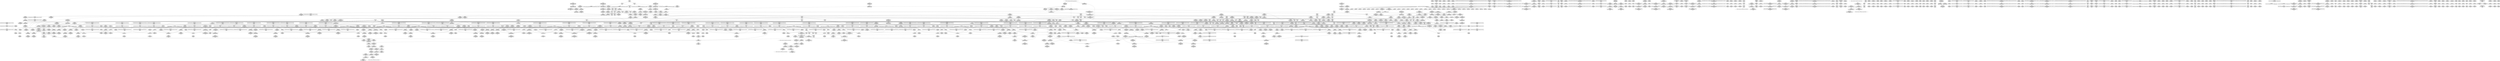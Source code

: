 digraph {
	CE0x4c62f60 [shape=record,shape=Mrecord,label="{CE0x4c62f60|i64*_getelementptr_inbounds_(_11_x_i64_,_11_x_i64_*___llvm_gcov_ctr127,_i64_0,_i64_9)|*Constant*|*SummSource*}"]
	CE0x4bf6f70 [shape=record,shape=Mrecord,label="{CE0x4bf6f70|current_sid:call4|security/selinux/hooks.c,218}"]
	CE0x4c51f00 [shape=record,shape=Mrecord,label="{CE0x4c51f00|i64*_getelementptr_inbounds_(_4_x_i64_,_4_x_i64_*___llvm_gcov_ctr128,_i64_0,_i64_3)|*Constant*}"]
	CE0x4bdd3e0 [shape=record,shape=Mrecord,label="{CE0x4bdd3e0|current_sid:if.then|*SummSink*}"]
	CE0x4c0f620 [shape=record,shape=Mrecord,label="{CE0x4c0f620|GLOBAL:__rcu_read_lock|*Constant*}"]
	CE0x4bb5850 [shape=record,shape=Mrecord,label="{CE0x4bb5850|current_sid:tmp1}"]
	CE0x4c11950 [shape=record,shape=Mrecord,label="{CE0x4c11950|task_sid:if.then|*SummSource*}"]
	CE0x4bb4d80 [shape=record,shape=Mrecord,label="{CE0x4bb4d80|i32_0|*Constant*|*SummSource*}"]
	CE0x4c618a0 [shape=record,shape=Mrecord,label="{CE0x4c618a0|rcu_read_lock:land.lhs.true2}"]
	CE0x4cad4c0 [shape=record,shape=Mrecord,label="{CE0x4cad4c0|__rcu_read_lock:do.body}"]
	CE0x4bfed80 [shape=record,shape=Mrecord,label="{CE0x4bfed80|task_sid:tmp11|security/selinux/hooks.c,208}"]
	CE0x4bc6220 [shape=record,shape=Mrecord,label="{CE0x4bc6220|selinux_task_setnice:bb|*SummSource*}"]
	CE0x4c64e40 [shape=record,shape=Mrecord,label="{CE0x4c64e40|_call_void_lockdep_rcu_suspicious(i8*_getelementptr_inbounds_(_25_x_i8_,_25_x_i8_*_.str45,_i32_0,_i32_0),_i32_883,_i8*_getelementptr_inbounds_(_42_x_i8_,_42_x_i8_*_.str46,_i32_0,_i32_0))_#10,_!dbg_!27728|include/linux/rcupdate.h,882}"]
	CE0x676de70 [shape=record,shape=Mrecord,label="{CE0x676de70|VOIDTB_TE:_CE_36,40_}"]
	CE0x4c2de40 [shape=record,shape=Mrecord,label="{CE0x4c2de40|GLOBAL:rcu_lock_release|*Constant*|*SummSource*}"]
	CE0x4c24910 [shape=record,shape=Mrecord,label="{CE0x4c24910|i64*_getelementptr_inbounds_(_11_x_i64_,_11_x_i64_*___llvm_gcov_ctr127,_i64_0,_i64_0)|*Constant*|*SummSink*}"]
	CE0x4ba82c0 [shape=record,shape=Mrecord,label="{CE0x4ba82c0|selinux_task_setnice:tmp|*SummSink*}"]
	CE0x4bd53b0 [shape=record,shape=Mrecord,label="{CE0x4bd53b0|current_sid:tmp17|security/selinux/hooks.c,218|*SummSource*}"]
	CE0x4c10d50 [shape=record,shape=Mrecord,label="{CE0x4c10d50|i64*_getelementptr_inbounds_(_13_x_i64_,_13_x_i64_*___llvm_gcov_ctr126,_i64_0,_i64_8)|*Constant*}"]
	CE0x4c72ca0 [shape=record,shape=Mrecord,label="{CE0x4c72ca0|GLOBAL:__preempt_count_add|*Constant*|*SummSource*}"]
	CE0x4cd49a0 [shape=record,shape=Mrecord,label="{CE0x4cd49a0|_call_void_asm_addl_$1,_%gs:$0_,_*m,ri,*m,_dirflag_,_fpsr_,_flags_(i32*___preempt_count,_i32_%sub,_i32*___preempt_count)_#3,_!dbg_!27717,_!srcloc_!27718|./arch/x86/include/asm/preempt.h,77}"]
	CE0x4c24d20 [shape=record,shape=Mrecord,label="{CE0x4c24d20|task_sid:tmp7|security/selinux/hooks.c,208|*SummSource*}"]
	CE0x4bc06b0 [shape=record,shape=Mrecord,label="{CE0x4bc06b0|_call_void___preempt_count_sub(i32_1)_#10,_!dbg_!27715|include/linux/rcupdate.h,244|*SummSource*}"]
	CE0x4bd8f20 [shape=record,shape=Mrecord,label="{CE0x4bd8f20|current_sid:tmp9|security/selinux/hooks.c,218|*SummSource*}"]
	CE0x4c36440 [shape=record,shape=Mrecord,label="{CE0x4c36440|rcu_lock_release:tmp3|*SummSink*}"]
	CE0x4bd85b0 [shape=record,shape=Mrecord,label="{CE0x4bd85b0|i64_3|*Constant*}"]
	CE0x4bf7750 [shape=record,shape=Mrecord,label="{CE0x4bf7750|GLOBAL:get_current|*Constant*|*SummSource*}"]
	CE0x4cb23d0 [shape=record,shape=Mrecord,label="{CE0x4cb23d0|__preempt_count_add:bb|*SummSink*}"]
	CE0x4bb76b0 [shape=record,shape=Mrecord,label="{CE0x4bb76b0|VOIDTB_TE:_CE_152,160_}"]
	CE0x4bdc840 [shape=record,shape=Mrecord,label="{CE0x4bdc840|current_sid:tmp3|*SummSource*}"]
	CE0x4cb08c0 [shape=record,shape=Mrecord,label="{CE0x4cb08c0|rcu_lock_release:tmp2|*SummSource*}"]
	CE0x4bce560 [shape=record,shape=Mrecord,label="{CE0x4bce560|i64*_getelementptr_inbounds_(_2_x_i64_,_2_x_i64_*___llvm_gcov_ctr136,_i64_0,_i64_0)|*Constant*}"]
	CE0x4c45320 [shape=record,shape=Mrecord,label="{CE0x4c45320|__preempt_count_add:tmp4|./arch/x86/include/asm/preempt.h,72|*SummSink*}"]
	CE0x4bcea60 [shape=record,shape=Mrecord,label="{CE0x4bcea60|selinux_task_setnice:tmp2|security/selinux/hooks.c,3597|*SummSource*}"]
	CE0x4ba9510 [shape=record,shape=Mrecord,label="{CE0x4ba9510|COLLAPSED:_GCMRE___llvm_gcov_ctr283_internal_global_6_x_i64_zeroinitializer:_elem_0:default:}"]
	CE0x4c5a830 [shape=record,shape=Mrecord,label="{CE0x4c5a830|rcu_lock_acquire:tmp1|*SummSink*}"]
	CE0x4c62a70 [shape=record,shape=Mrecord,label="{CE0x4c62a70|i8*_getelementptr_inbounds_(_42_x_i8_,_42_x_i8_*_.str46,_i32_0,_i32_0)|*Constant*|*SummSource*}"]
	CE0x4c5e0a0 [shape=record,shape=Mrecord,label="{CE0x4c5e0a0|rcu_read_unlock:tmp13|include/linux/rcupdate.h,933}"]
	CE0x4c42850 [shape=record,shape=Mrecord,label="{CE0x4c42850|__preempt_count_add:tmp3|*SummSource*}"]
	CE0x4c5bdf0 [shape=record,shape=Mrecord,label="{CE0x4c5bdf0|i32_2|*Constant*|*SummSource*}"]
	CE0x4c19ac0 [shape=record,shape=Mrecord,label="{CE0x4c19ac0|GLOBAL:cred_sid|*Constant*}"]
	CE0x4bf4670 [shape=record,shape=Mrecord,label="{CE0x4bf4670|rcu_read_lock:tmp16|include/linux/rcupdate.h,882|*SummSink*}"]
	CE0x4bf7380 [shape=record,shape=Mrecord,label="{CE0x4bf7380|current_sid:call4|security/selinux/hooks.c,218|*SummSink*}"]
	CE0x4ca8490 [shape=record,shape=Mrecord,label="{CE0x4ca8490|__preempt_count_add:do.end}"]
	CE0x4c1e2d0 [shape=record,shape=Mrecord,label="{CE0x4c1e2d0|task_sid:tmp13|security/selinux/hooks.c,208|*SummSink*}"]
	CE0x4bbf790 [shape=record,shape=Mrecord,label="{CE0x4bbf790|i64*_getelementptr_inbounds_(_4_x_i64_,_4_x_i64_*___llvm_gcov_ctr133,_i64_0,_i64_3)|*Constant*|*SummSink*}"]
	CE0x4cab5f0 [shape=record,shape=Mrecord,label="{CE0x4cab5f0|_call_void_lock_release(%struct.lockdep_map*_%map,_i32_1,_i64_ptrtoint_(i8*_blockaddress(_rcu_lock_release,_%__here)_to_i64))_#10,_!dbg_!27716|include/linux/rcupdate.h,423|*SummSource*}"]
	CE0x4c62ef0 [shape=record,shape=Mrecord,label="{CE0x4c62ef0|i64*_getelementptr_inbounds_(_11_x_i64_,_11_x_i64_*___llvm_gcov_ctr127,_i64_0,_i64_9)|*Constant*}"]
	CE0x4c5c6e0 [shape=record,shape=Mrecord,label="{CE0x4c5c6e0|__rcu_read_unlock:tmp3|*SummSource*}"]
	CE0x4bd9380 [shape=record,shape=Mrecord,label="{CE0x4bd9380|current_sid:tmp10|security/selinux/hooks.c,218|*SummSink*}"]
	CE0x4c43fe0 [shape=record,shape=Mrecord,label="{CE0x4c43fe0|__preempt_count_sub:tmp3|*SummSink*}"]
	CE0x4bba850 [shape=record,shape=Mrecord,label="{CE0x4bba850|current_has_perm:bb|*SummSource*}"]
	CE0x4bf5fd0 [shape=record,shape=Mrecord,label="{CE0x4bf5fd0|i64*_getelementptr_inbounds_(_2_x_i64_,_2_x_i64_*___llvm_gcov_ctr98,_i64_0,_i64_1)|*Constant*}"]
	CE0x4c244b0 [shape=record,shape=Mrecord,label="{CE0x4c244b0|i8*_getelementptr_inbounds_(_41_x_i8_,_41_x_i8_*_.str44,_i32_0,_i32_0)|*Constant*}"]
	CE0x4bd8830 [shape=record,shape=Mrecord,label="{CE0x4bd8830|i64_0|*Constant*}"]
	CE0x4bb5520 [shape=record,shape=Mrecord,label="{CE0x4bb5520|current_has_perm:tmp|*SummSink*}"]
	CE0x4c47190 [shape=record,shape=Mrecord,label="{CE0x4c47190|__preempt_count_add:tmp7|./arch/x86/include/asm/preempt.h,73|*SummSink*}"]
	CE0x4bee110 [shape=record,shape=Mrecord,label="{CE0x4bee110|__rcu_read_lock:tmp1}"]
	CE0x4c5b810 [shape=record,shape=Mrecord,label="{CE0x4c5b810|rcu_read_unlock:tmp16|include/linux/rcupdate.h,933}"]
	CE0x4c586a0 [shape=record,shape=Mrecord,label="{CE0x4c586a0|rcu_read_unlock:tobool|include/linux/rcupdate.h,933|*SummSource*}"]
	CE0x4bd9890 [shape=record,shape=Mrecord,label="{CE0x4bd9890|current_sid:tmp11|security/selinux/hooks.c,218|*SummSink*}"]
	CE0x4c21960 [shape=record,shape=Mrecord,label="{CE0x4c21960|GLOBAL:rcu_lock_map|Global_var:rcu_lock_map}"]
	CE0x4c50890 [shape=record,shape=Mrecord,label="{CE0x4c50890|i64*_getelementptr_inbounds_(_11_x_i64_,_11_x_i64_*___llvm_gcov_ctr132,_i64_0,_i64_0)|*Constant*|*SummSource*}"]
	CE0x4baa9d0 [shape=record,shape=Mrecord,label="{CE0x4baa9d0|task_sid:do.body|*SummSink*}"]
	CE0x4cad660 [shape=record,shape=Mrecord,label="{CE0x4cad660|__rcu_read_lock:do.body|*SummSource*}"]
	CE0x4c5c270 [shape=record,shape=Mrecord,label="{CE0x4c5c270|i32_2|*Constant*|*SummSink*}"]
	CE0x4c11070 [shape=record,shape=Mrecord,label="{CE0x4c11070|task_sid:tmp17|security/selinux/hooks.c,208|*SummSink*}"]
	CE0x4c4e1e0 [shape=record,shape=Mrecord,label="{CE0x4c4e1e0|rcu_read_unlock:do.body}"]
	CE0x4bb6b60 [shape=record,shape=Mrecord,label="{CE0x4bb6b60|selinux_task_setnice:tmp1|*SummSource*}"]
	CE0x4c3d610 [shape=record,shape=Mrecord,label="{CE0x4c3d610|get_current:bb|*SummSink*}"]
	CE0x4c3e3b0 [shape=record,shape=Mrecord,label="{CE0x4c3e3b0|GLOBAL:rcu_lock_map|Global_var:rcu_lock_map|*SummSink*}"]
	CE0x4bddb80 [shape=record,shape=Mrecord,label="{CE0x4bddb80|_ret_void,_!dbg_!27717|include/linux/rcupdate.h,240|*SummSink*}"]
	CE0x4bb7430 [shape=record,shape=Mrecord,label="{CE0x4bb7430|i64*_getelementptr_inbounds_(_6_x_i64_,_6_x_i64_*___llvm_gcov_ctr283,_i64_0,_i64_5)|*Constant*}"]
	CE0x4c4f550 [shape=record,shape=Mrecord,label="{CE0x4c4f550|rcu_read_unlock:tmp14|include/linux/rcupdate.h,933|*SummSink*}"]
	CE0x4bae2c0 [shape=record,shape=Mrecord,label="{CE0x4bae2c0|current_sid:tmp18|security/selinux/hooks.c,218}"]
	CE0x4bc6050 [shape=record,shape=Mrecord,label="{CE0x4bc6050|VOIDTB_TE:_CE_20,24_}"]
	CE0x4bff230 [shape=record,shape=Mrecord,label="{CE0x4bff230|current_sid:tmp13|security/selinux/hooks.c,218|*SummSink*}"]
	CE0x4cb6890 [shape=record,shape=Mrecord,label="{CE0x4cb6890|__preempt_count_add:tmp1}"]
	CE0x4c60580 [shape=record,shape=Mrecord,label="{CE0x4c60580|rcu_read_lock:call3|include/linux/rcupdate.h,882}"]
	CE0x4c55c10 [shape=record,shape=Mrecord,label="{CE0x4c55c10|rcu_lock_release:tmp}"]
	CE0x4bfe4e0 [shape=record,shape=Mrecord,label="{CE0x4bfe4e0|current_sid:do.end|*SummSource*}"]
	CE0x4ca8630 [shape=record,shape=Mrecord,label="{CE0x4ca8630|__rcu_read_unlock:tmp7|include/linux/rcupdate.h,245|*SummSource*}"]
	CE0x4cb24d0 [shape=record,shape=Mrecord,label="{CE0x4cb24d0|i64_1|*Constant*}"]
	CE0x4bcb4c0 [shape=record,shape=Mrecord,label="{CE0x4bcb4c0|selinux_task_setnice:tmp1|*SummSink*}"]
	CE0x4bca0a0 [shape=record,shape=Mrecord,label="{CE0x4bca0a0|current_has_perm:tmp3|*SummSource*}"]
	CE0x4cda2b0 [shape=record,shape=Mrecord,label="{CE0x4cda2b0|__preempt_count_add:tmp6|./arch/x86/include/asm/preempt.h,73|*SummSource*}"]
	CE0x4c5ef50 [shape=record,shape=Mrecord,label="{CE0x4c5ef50|_call_void___preempt_count_add(i32_1)_#10,_!dbg_!27711|include/linux/rcupdate.h,239}"]
	CE0x4bae5e0 [shape=record,shape=Mrecord,label="{CE0x4bae5e0|current_sid:tmp18|security/selinux/hooks.c,218|*SummSink*}"]
	CE0x4bd7470 [shape=record,shape=Mrecord,label="{CE0x4bd7470|%struct.common_audit_data*_null|*Constant*|*SummSource*}"]
	CE0x4c702b0 [shape=record,shape=Mrecord,label="{CE0x4c702b0|rcu_read_unlock:tmp20|include/linux/rcupdate.h,933|*SummSource*}"]
	CE0x4cd4820 [shape=record,shape=Mrecord,label="{CE0x4cd4820|__preempt_count_sub:sub|./arch/x86/include/asm/preempt.h,77|*SummSource*}"]
	CE0x4c32050 [shape=record,shape=Mrecord,label="{CE0x4c32050|i64_1|*Constant*}"]
	CE0x4c5df30 [shape=record,shape=Mrecord,label="{CE0x4c5df30|rcu_read_unlock:call3|include/linux/rcupdate.h,933|*SummSink*}"]
	CE0x4bf9a60 [shape=record,shape=Mrecord,label="{CE0x4bf9a60|current_sid:tmp22|security/selinux/hooks.c,218|*SummSource*}"]
	CE0x4c53ed0 [shape=record,shape=Mrecord,label="{CE0x4c53ed0|i64*_getelementptr_inbounds_(_4_x_i64_,_4_x_i64_*___llvm_gcov_ctr129,_i64_0,_i64_3)|*Constant*}"]
	CE0x4c31090 [shape=record,shape=Mrecord,label="{CE0x4c31090|rcu_lock_release:tmp4|include/linux/rcupdate.h,423|*SummSink*}"]
	CE0x4bb8c30 [shape=record,shape=Mrecord,label="{CE0x4bb8c30|VOIDTB_TE:_CE_64,72_}"]
	CE0x4caf020 [shape=record,shape=Mrecord,label="{CE0x4caf020|_call_void_mcount()_#3|*SummSource*}"]
	CE0x4bca110 [shape=record,shape=Mrecord,label="{CE0x4bca110|current_has_perm:tmp3|*SummSink*}"]
	CE0x4c56560 [shape=record,shape=Mrecord,label="{CE0x4c56560|__preempt_count_add:val|Function::__preempt_count_add&Arg::val::}"]
	CE0x4bbabd0 [shape=record,shape=Mrecord,label="{CE0x4bbabd0|selinux_task_setnice:call1|security/selinux/hooks.c,3600|*SummSource*}"]
	CE0x4c54350 [shape=record,shape=Mrecord,label="{CE0x4c54350|rcu_read_unlock:tmp11|include/linux/rcupdate.h,933}"]
	CE0x4c2e550 [shape=record,shape=Mrecord,label="{CE0x4c2e550|GLOBAL:__rcu_read_unlock|*Constant*}"]
	CE0x4c1a5a0 [shape=record,shape=Mrecord,label="{CE0x4c1a5a0|task_sid:tmp18|security/selinux/hooks.c,208}"]
	CE0x4c2fdd0 [shape=record,shape=Mrecord,label="{CE0x4c2fdd0|_ret_void,_!dbg_!27717|include/linux/rcupdate.h,245|*SummSink*}"]
	CE0x4bfe120 [shape=record,shape=Mrecord,label="{CE0x4bfe120|task_sid:real_cred|security/selinux/hooks.c,208|*SummSource*}"]
	CE0x4c19df0 [shape=record,shape=Mrecord,label="{CE0x4c19df0|i64*_getelementptr_inbounds_(_13_x_i64_,_13_x_i64_*___llvm_gcov_ctr126,_i64_0,_i64_1)|*Constant*|*SummSource*}"]
	CE0x4c3bfb0 [shape=record,shape=Mrecord,label="{CE0x4c3bfb0|_call_void_asm_addl_$1,_%gs:$0_,_*m,ri,*m,_dirflag_,_fpsr_,_flags_(i32*___preempt_count,_i32_%val,_i32*___preempt_count)_#3,_!dbg_!27714,_!srcloc_!27717|./arch/x86/include/asm/preempt.h,72|*SummSource*}"]
	CE0x4befa60 [shape=record,shape=Mrecord,label="{CE0x4befa60|rcu_read_unlock:tmp9|include/linux/rcupdate.h,933|*SummSource*}"]
	CE0x4c25540 [shape=record,shape=Mrecord,label="{CE0x4c25540|0:_i8,_:_GCMR_task_sid.__warned_internal_global_i8_0,_section_.data.unlikely_,_align_1:_elem_0:default:}"]
	CE0x4c2e120 [shape=record,shape=Mrecord,label="{CE0x4c2e120|rcu_lock_release:map|Function::rcu_lock_release&Arg::map::}"]
	CE0x4ba84b0 [shape=record,shape=Mrecord,label="{CE0x4ba84b0|i64*_getelementptr_inbounds_(_6_x_i64_,_6_x_i64_*___llvm_gcov_ctr283,_i64_0,_i64_0)|*Constant*|*SummSource*}"]
	CE0x4c25950 [shape=record,shape=Mrecord,label="{CE0x4c25950|rcu_read_lock:tmp3}"]
	CE0x4c11a40 [shape=record,shape=Mrecord,label="{CE0x4c11a40|task_sid:do.end}"]
	CE0x4bf8650 [shape=record,shape=Mrecord,label="{CE0x4bf8650|current_sid:cred|security/selinux/hooks.c,218|*SummSource*}"]
	CE0x4c4fed0 [shape=record,shape=Mrecord,label="{CE0x4c4fed0|i64*_getelementptr_inbounds_(_11_x_i64_,_11_x_i64_*___llvm_gcov_ctr132,_i64_0,_i64_1)|*Constant*|*SummSink*}"]
	CE0x4bd3250 [shape=record,shape=Mrecord,label="{CE0x4bd3250|_call_void_mcount()_#3|*SummSink*}"]
	CE0x4bfef00 [shape=record,shape=Mrecord,label="{CE0x4bfef00|task_sid:tmp10|security/selinux/hooks.c,208|*SummSource*}"]
	CE0x4bda250 [shape=record,shape=Mrecord,label="{CE0x4bda250|current_sid:call|security/selinux/hooks.c,218|*SummSource*}"]
	CE0x4c191a0 [shape=record,shape=Mrecord,label="{CE0x4c191a0|i64*_getelementptr_inbounds_(_13_x_i64_,_13_x_i64_*___llvm_gcov_ctr126,_i64_0,_i64_12)|*Constant*|*SummSource*}"]
	CE0x4bca4b0 [shape=record,shape=Mrecord,label="{CE0x4bca4b0|_call_void_mcount()_#3|*SummSink*}"]
	CE0x4bb9160 [shape=record,shape=Mrecord,label="{CE0x4bb9160|selinux_task_setnice:return|*SummSource*}"]
	CE0x4c53d60 [shape=record,shape=Mrecord,label="{CE0x4c53d60|i64*_getelementptr_inbounds_(_11_x_i64_,_11_x_i64_*___llvm_gcov_ctr132,_i64_0,_i64_1)|*Constant*}"]
	CE0x676de00 [shape=record,shape=Mrecord,label="{CE0x676de00|VOIDTB_TE:_CE_32,36_}"]
	CE0x4bdc530 [shape=record,shape=Mrecord,label="{CE0x4bdc530|i64*_getelementptr_inbounds_(_13_x_i64_,_13_x_i64_*___llvm_gcov_ctr126,_i64_0,_i64_9)|*Constant*|*SummSource*}"]
	CE0x4bd6d70 [shape=record,shape=Mrecord,label="{CE0x4bd6d70|avc_has_perm:tclass|Function::avc_has_perm&Arg::tclass::|*SummSink*}"]
	CE0x4bc4710 [shape=record,shape=Mrecord,label="{CE0x4bc4710|GLOBAL:task_sid|*Constant*|*SummSink*}"]
	CE0x4bf66f0 [shape=record,shape=Mrecord,label="{CE0x4bf66f0|i64*_getelementptr_inbounds_(_11_x_i64_,_11_x_i64_*___llvm_gcov_ctr125,_i64_0,_i64_10)|*Constant*|*SummSource*}"]
	CE0x4bd4ab0 [shape=record,shape=Mrecord,label="{CE0x4bd4ab0|rcu_read_lock:tmp9|include/linux/rcupdate.h,882|*SummSource*}"]
	CE0x4c22ad0 [shape=record,shape=Mrecord,label="{CE0x4c22ad0|task_sid:tmp}"]
	CE0x4c25d60 [shape=record,shape=Mrecord,label="{CE0x4c25d60|task_sid:tmp8|security/selinux/hooks.c,208}"]
	CE0x4c47dc0 [shape=record,shape=Mrecord,label="{CE0x4c47dc0|i32_0|*Constant*}"]
	CE0x4bbe9c0 [shape=record,shape=Mrecord,label="{CE0x4bbe9c0|selinux_task_setnice:tmp4|security/selinux/hooks.c,3597|*SummSink*}"]
	CE0x4ce6c40 [shape=record,shape=Mrecord,label="{CE0x4ce6c40|i64*_getelementptr_inbounds_(_4_x_i64_,_4_x_i64_*___llvm_gcov_ctr135,_i64_0,_i64_1)|*Constant*}"]
	CE0x4cdb1f0 [shape=record,shape=Mrecord,label="{CE0x4cdb1f0|__preempt_count_add:do.body|*SummSource*}"]
	CE0x4c3e1a0 [shape=record,shape=Mrecord,label="{CE0x4c3e1a0|i64*_getelementptr_inbounds_(_4_x_i64_,_4_x_i64_*___llvm_gcov_ctr128,_i64_0,_i64_2)|*Constant*|*SummSink*}"]
	CE0x4cdb4d0 [shape=record,shape=Mrecord,label="{CE0x4cdb4d0|i64*_getelementptr_inbounds_(_4_x_i64_,_4_x_i64_*___llvm_gcov_ctr135,_i64_0,_i64_1)|*Constant*|*SummSource*}"]
	CE0x4bef610 [shape=record,shape=Mrecord,label="{CE0x4bef610|GLOBAL:__llvm_gcov_ctr125|Global_var:__llvm_gcov_ctr125|*SummSink*}"]
	CE0x4bfc7c0 [shape=record,shape=Mrecord,label="{CE0x4bfc7c0|i32_77|*Constant*|*SummSink*}"]
	CE0x4c2d510 [shape=record,shape=Mrecord,label="{CE0x4c2d510|_call_void_rcu_lock_release(%struct.lockdep_map*_rcu_lock_map)_#10,_!dbg_!27733|include/linux/rcupdate.h,935}"]
	CE0x4bd4220 [shape=record,shape=Mrecord,label="{CE0x4bd4220|rcu_read_lock:tobool1|include/linux/rcupdate.h,882|*SummSink*}"]
	CE0x4c0e3c0 [shape=record,shape=Mrecord,label="{CE0x4c0e3c0|task_sid:tmp15|security/selinux/hooks.c,208|*SummSource*}"]
	CE0x4bd4930 [shape=record,shape=Mrecord,label="{CE0x4bd4930|rcu_read_lock:tmp10|include/linux/rcupdate.h,882}"]
	CE0x4bfc450 [shape=record,shape=Mrecord,label="{CE0x4bfc450|get_current:tmp|*SummSource*}"]
	CE0x4c99110 [shape=record,shape=Mrecord,label="{CE0x4c99110|i64*_getelementptr_inbounds_(_4_x_i64_,_4_x_i64_*___llvm_gcov_ctr134,_i64_0,_i64_0)|*Constant*|*SummSource*}"]
	CE0x4bdab90 [shape=record,shape=Mrecord,label="{CE0x4bdab90|current_sid:tobool1|security/selinux/hooks.c,218|*SummSource*}"]
	CE0x4bf74b0 [shape=record,shape=Mrecord,label="{CE0x4bf74b0|GLOBAL:get_current|*Constant*}"]
	CE0x4bc2db0 [shape=record,shape=Mrecord,label="{CE0x4bc2db0|i8_1|*Constant*}"]
	CE0x4bb4130 [shape=record,shape=Mrecord,label="{CE0x4bb4130|current_has_perm:tmp|*SummSource*}"]
	CE0x4c56490 [shape=record,shape=Mrecord,label="{CE0x4c56490|_ret_void,_!dbg_!27719|./arch/x86/include/asm/preempt.h,73}"]
	CE0x4bc1ea0 [shape=record,shape=Mrecord,label="{CE0x4bc1ea0|_call_void_rcu_read_unlock()_#10,_!dbg_!27748|security/selinux/hooks.c,209|*SummSource*}"]
	CE0x4bd6520 [shape=record,shape=Mrecord,label="{CE0x4bd6520|avc_has_perm:tsid|Function::avc_has_perm&Arg::tsid::|*SummSink*}"]
	CE0x4c3f5a0 [shape=record,shape=Mrecord,label="{CE0x4c3f5a0|i64_0|*Constant*}"]
	CE0x4bdee00 [shape=record,shape=Mrecord,label="{CE0x4bdee00|COLLAPSED:_GCMRE___llvm_gcov_ctr131_internal_global_2_x_i64_zeroinitializer:_elem_0:default:}"]
	CE0x4bcac20 [shape=record,shape=Mrecord,label="{CE0x4bcac20|GLOBAL:lock_acquire|*Constant*}"]
	CE0x4c291d0 [shape=record,shape=Mrecord,label="{CE0x4c291d0|_call_void_lockdep_rcu_suspicious(i8*_getelementptr_inbounds_(_25_x_i8_,_25_x_i8_*_.str45,_i32_0,_i32_0),_i32_934,_i8*_getelementptr_inbounds_(_44_x_i8_,_44_x_i8_*_.str47,_i32_0,_i32_0))_#10,_!dbg_!27726|include/linux/rcupdate.h,933|*SummSource*}"]
	CE0x4c5f300 [shape=record,shape=Mrecord,label="{CE0x4c5f300|__preempt_count_sub:entry|*SummSink*}"]
	CE0x4c6ce70 [shape=record,shape=Mrecord,label="{CE0x4c6ce70|GLOBAL:rcu_read_unlock.__warned|Global_var:rcu_read_unlock.__warned|*SummSource*}"]
	CE0x4c53890 [shape=record,shape=Mrecord,label="{CE0x4c53890|_ret_void,_!dbg_!27719|./arch/x86/include/asm/preempt.h,73|*SummSink*}"]
	CE0x4c622d0 [shape=record,shape=Mrecord,label="{CE0x4c622d0|i32_883|*Constant*|*SummSink*}"]
	CE0x4c51870 [shape=record,shape=Mrecord,label="{CE0x4c51870|rcu_read_unlock:tmp13|include/linux/rcupdate.h,933|*SummSink*}"]
	CE0x4c2d580 [shape=record,shape=Mrecord,label="{CE0x4c2d580|_call_void_rcu_lock_release(%struct.lockdep_map*_rcu_lock_map)_#10,_!dbg_!27733|include/linux/rcupdate.h,935|*SummSource*}"]
	CE0x4c5a7c0 [shape=record,shape=Mrecord,label="{CE0x4c5a7c0|rcu_lock_acquire:tmp1|*SummSource*}"]
	CE0x4bbad50 [shape=record,shape=Mrecord,label="{CE0x4bbad50|GLOBAL:current_has_perm|*Constant*}"]
	CE0x4c218f0 [shape=record,shape=Mrecord,label="{CE0x4c218f0|rcu_lock_acquire:entry|*SummSink*}"]
	CE0x4c67d50 [shape=record,shape=Mrecord,label="{CE0x4c67d50|rcu_read_lock:tobool|include/linux/rcupdate.h,882|*SummSource*}"]
	CE0x4c30800 [shape=record,shape=Mrecord,label="{CE0x4c30800|i64*_getelementptr_inbounds_(_4_x_i64_,_4_x_i64_*___llvm_gcov_ctr128,_i64_0,_i64_0)|*Constant*|*SummSource*}"]
	CE0x4cb5dc0 [shape=record,shape=Mrecord,label="{CE0x4cb5dc0|i64*_getelementptr_inbounds_(_4_x_i64_,_4_x_i64_*___llvm_gcov_ctr129,_i64_0,_i64_1)|*Constant*|*SummSource*}"]
	CE0x4c1a4c0 [shape=record,shape=Mrecord,label="{CE0x4c1a4c0|i64*_getelementptr_inbounds_(_13_x_i64_,_13_x_i64_*___llvm_gcov_ctr126,_i64_0,_i64_8)|*Constant*|*SummSink*}"]
	CE0x4c175d0 [shape=record,shape=Mrecord,label="{CE0x4c175d0|__preempt_count_sub:tmp6|./arch/x86/include/asm/preempt.h,78|*SummSource*}"]
	"CONST[source:0(mediator),value:0(static)][purpose:{operation}][SrcIdx:3]"
	CE0x4c11650 [shape=record,shape=Mrecord,label="{CE0x4c11650|get_current:tmp2|*SummSource*}"]
	CE0x4c22290 [shape=record,shape=Mrecord,label="{CE0x4c22290|GLOBAL:__llvm_gcov_ctr126|Global_var:__llvm_gcov_ctr126|*SummSink*}"]
	CE0x4c521d0 [shape=record,shape=Mrecord,label="{CE0x4c521d0|rcu_read_unlock:call|include/linux/rcupdate.h,933|*SummSource*}"]
	CE0x4c2ecd0 [shape=record,shape=Mrecord,label="{CE0x4c2ecd0|_call_void___rcu_read_unlock()_#10,_!dbg_!27734|include/linux/rcupdate.h,937|*SummSink*}"]
	CE0x4c0f810 [shape=record,shape=Mrecord,label="{CE0x4c0f810|task_sid:if.then|*SummSink*}"]
	CE0x4c98da0 [shape=record,shape=Mrecord,label="{CE0x4c98da0|__preempt_count_add:tmp|*SummSink*}"]
	CE0x4bd5550 [shape=record,shape=Mrecord,label="{CE0x4bd5550|avc_has_perm:entry}"]
	CE0x4c363d0 [shape=record,shape=Mrecord,label="{CE0x4c363d0|rcu_lock_release:tmp3|*SummSource*}"]
	CE0x4cb2b10 [shape=record,shape=Mrecord,label="{CE0x4cb2b10|i64*_getelementptr_inbounds_(_4_x_i64_,_4_x_i64_*___llvm_gcov_ctr135,_i64_0,_i64_3)|*Constant*|*SummSource*}"]
	CE0x4c45240 [shape=record,shape=Mrecord,label="{CE0x4c45240|__preempt_count_sub:tmp2}"]
	CE0x4bf8a30 [shape=record,shape=Mrecord,label="{CE0x4bf8a30|current_sid:tmp21|security/selinux/hooks.c,218}"]
	CE0x4c4f330 [shape=record,shape=Mrecord,label="{CE0x4c4f330|rcu_lock_release:indirectgoto}"]
	CE0x4bc4220 [shape=record,shape=Mrecord,label="{CE0x4bc4220|GLOBAL:task_sid|*Constant*}"]
	CE0x4c301a0 [shape=record,shape=Mrecord,label="{CE0x4c301a0|__rcu_read_lock:bb}"]
	CE0x4c1bc50 [shape=record,shape=Mrecord,label="{CE0x4c1bc50|cred_sid:tmp2}"]
	CE0x4bd6960 [shape=record,shape=Mrecord,label="{CE0x4bd6960|i16_2|*Constant*|*SummSink*}"]
	CE0x4c4a740 [shape=record,shape=Mrecord,label="{CE0x4c4a740|rcu_read_lock:tmp6|include/linux/rcupdate.h,882|*SummSource*}"]
	CE0x4be1510 [shape=record,shape=Mrecord,label="{CE0x4be1510|0:_i8,_:_GCMR_current_sid.__warned_internal_global_i8_0,_section_.data.unlikely_,_align_1:_elem_0:default:}"]
	CE0x4cdf470 [shape=record,shape=Mrecord,label="{CE0x4cdf470|__preempt_count_add:bb|*SummSource*}"]
	CE0x4c47760 [shape=record,shape=Mrecord,label="{CE0x4c47760|__preempt_count_add:tmp1|*SummSink*}"]
	CE0x4c0c750 [shape=record,shape=Mrecord,label="{CE0x4c0c750|_call_void___rcu_read_lock()_#10,_!dbg_!27710|include/linux/rcupdate.h,879|*SummSink*}"]
	CE0x4be1000 [shape=record,shape=Mrecord,label="{CE0x4be1000|GLOBAL:current_sid.__warned|Global_var:current_sid.__warned|*SummSink*}"]
	CE0x4c22200 [shape=record,shape=Mrecord,label="{CE0x4c22200|GLOBAL:__llvm_gcov_ctr126|Global_var:__llvm_gcov_ctr126|*SummSource*}"]
	CE0x4c3c760 [shape=record,shape=Mrecord,label="{CE0x4c3c760|rcu_lock_acquire:bb|*SummSink*}"]
	CE0x4bb3140 [shape=record,shape=Mrecord,label="{CE0x4bb3140|selinux_task_setnice:if.then|*SummSource*}"]
	CE0x4c1f720 [shape=record,shape=Mrecord,label="{CE0x4c1f720|task_sid:tmp11|security/selinux/hooks.c,208|*SummSink*}"]
	CE0x4c00250 [shape=record,shape=Mrecord,label="{CE0x4c00250|current_sid:land.lhs.true}"]
	CE0x4c259f0 [shape=record,shape=Mrecord,label="{CE0x4c259f0|rcu_read_lock:tmp3|*SummSink*}"]
	CE0x4bf9340 [shape=record,shape=Mrecord,label="{CE0x4bf9340|COLLAPSED:_CMRE:_elem_0::|security/selinux/hooks.c,218}"]
	CE0x4c24bd0 [shape=record,shape=Mrecord,label="{CE0x4c24bd0|rcu_read_lock:tmp|*SummSource*}"]
	CE0x4cad450 [shape=record,shape=Mrecord,label="{CE0x4cad450|__rcu_read_lock:bb|*SummSource*}"]
	CE0x4c4cd90 [shape=record,shape=Mrecord,label="{CE0x4c4cd90|4:_i32,_:_CRE_4,8_|*MultipleSource*|security/selinux/hooks.c,196|*LoadInst*|security/selinux/hooks.c,196|security/selinux/hooks.c,197}"]
	CE0x4cac5f0 [shape=record,shape=Mrecord,label="{CE0x4cac5f0|i64_ptrtoint_(i8*_blockaddress(_rcu_lock_release,_%__here)_to_i64)|*Constant*|*SummSink*}"]
	CE0x4c0e430 [shape=record,shape=Mrecord,label="{CE0x4c0e430|task_sid:tmp15|security/selinux/hooks.c,208|*SummSink*}"]
	CE0x4c4db40 [shape=record,shape=Mrecord,label="{CE0x4c4db40|cred_sid:tmp6|security/selinux/hooks.c,197|*SummSink*}"]
	CE0x4cb2cc0 [shape=record,shape=Mrecord,label="{CE0x4cb2cc0|i64*_getelementptr_inbounds_(_4_x_i64_,_4_x_i64_*___llvm_gcov_ctr135,_i64_0,_i64_0)|*Constant*}"]
	CE0x4c1ce50 [shape=record,shape=Mrecord,label="{CE0x4c1ce50|rcu_read_lock:tmp2|*SummSource*}"]
	CE0x4bf9cd0 [shape=record,shape=Mrecord,label="{CE0x4bf9cd0|current_sid:tmp22|security/selinux/hooks.c,218|*SummSink*}"]
	CE0x4bc7ee0 [shape=record,shape=Mrecord,label="{CE0x4bc7ee0|VOIDTB_TE:_CE_88,89_}"]
	CE0x4bd5b10 [shape=record,shape=Mrecord,label="{CE0x4bd5b10|avc_has_perm:entry|*SummSink*}"]
	CE0x4c5f410 [shape=record,shape=Mrecord,label="{CE0x4c5f410|_ret_void,_!dbg_!27720|./arch/x86/include/asm/preempt.h,78}"]
	CE0x4bdd200 [shape=record,shape=Mrecord,label="{CE0x4bdd200|current_sid:if.then}"]
	CE0x4c173b0 [shape=record,shape=Mrecord,label="{CE0x4c173b0|i64*_getelementptr_inbounds_(_4_x_i64_,_4_x_i64_*___llvm_gcov_ctr134,_i64_0,_i64_1)|*Constant*}"]
	CE0x4bb4500 [shape=record,shape=Mrecord,label="{CE0x4bb4500|i64*_getelementptr_inbounds_(_11_x_i64_,_11_x_i64_*___llvm_gcov_ctr125,_i64_0,_i64_0)|*Constant*|*SummSink*}"]
	CE0x4bae460 [shape=record,shape=Mrecord,label="{CE0x4bae460|current_sid:tmp18|security/selinux/hooks.c,218|*SummSource*}"]
	CE0x4bade40 [shape=record,shape=Mrecord,label="{CE0x4bade40|GLOBAL:__llvm_gcov_ctr283|Global_var:__llvm_gcov_ctr283|*SummSource*}"]
	CE0x4bb6a60 [shape=record,shape=Mrecord,label="{CE0x4bb6a60|selinux_task_setnice:tmp1}"]
	CE0x4bf8350 [shape=record,shape=Mrecord,label="{CE0x4bf8350|i32_78|*Constant*|*SummSink*}"]
	CE0x4bdc4c0 [shape=record,shape=Mrecord,label="{CE0x4bdc4c0|i64*_getelementptr_inbounds_(_13_x_i64_,_13_x_i64_*___llvm_gcov_ctr126,_i64_0,_i64_9)|*Constant*}"]
	CE0x4c3f870 [shape=record,shape=Mrecord,label="{CE0x4c3f870|i64*_getelementptr_inbounds_(_4_x_i64_,_4_x_i64_*___llvm_gcov_ctr129,_i64_0,_i64_0)|*Constant*|*SummSource*}"]
	CE0x4bff840 [shape=record,shape=Mrecord,label="{CE0x4bff840|i64_6|*Constant*}"]
	CE0x4c11100 [shape=record,shape=Mrecord,label="{CE0x4c11100|i64*_getelementptr_inbounds_(_13_x_i64_,_13_x_i64_*___llvm_gcov_ctr126,_i64_0,_i64_8)|*Constant*|*SummSource*}"]
	CE0x4cdb070 [shape=record,shape=Mrecord,label="{CE0x4cdb070|__preempt_count_add:do.body|*SummSink*}"]
	CE0x4bb32b0 [shape=record,shape=Mrecord,label="{CE0x4bb32b0|selinux_task_setnice:tmp7|security/selinux/hooks.c,3598}"]
	CE0x4c58f70 [shape=record,shape=Mrecord,label="{CE0x4c58f70|rcu_lock_acquire:tmp6|*SummSource*}"]
	CE0x4bdf220 [shape=record,shape=Mrecord,label="{CE0x4bdf220|current_sid:tmp14|security/selinux/hooks.c,218}"]
	CE0x4c0b620 [shape=record,shape=Mrecord,label="{CE0x4c0b620|get_current:tmp3|*SummSource*}"]
	CE0x4c0c980 [shape=record,shape=Mrecord,label="{CE0x4c0c980|_call_void___rcu_read_lock()_#10,_!dbg_!27710|include/linux/rcupdate.h,879}"]
	CE0x4c642e0 [shape=record,shape=Mrecord,label="{CE0x4c642e0|rcu_read_lock:tmp17|include/linux/rcupdate.h,882}"]
	CE0x4bdd760 [shape=record,shape=Mrecord,label="{CE0x4bdd760|task_sid:if.then}"]
	CE0x4bd17b0 [shape=record,shape=Mrecord,label="{CE0x4bd17b0|cred_sid:entry|*SummSink*}"]
	CE0x4bf3660 [shape=record,shape=Mrecord,label="{CE0x4bf3660|rcu_read_lock:tmp14|include/linux/rcupdate.h,882}"]
	CE0x4bdc070 [shape=record,shape=Mrecord,label="{CE0x4bdc070|i8*_getelementptr_inbounds_(_41_x_i8_,_41_x_i8_*_.str44,_i32_0,_i32_0)|*Constant*|*SummSource*}"]
	CE0x4cafa80 [shape=record,shape=Mrecord,label="{CE0x4cafa80|_call_void_asm_addl_$1,_%gs:$0_,_*m,ri,*m,_dirflag_,_fpsr_,_flags_(i32*___preempt_count,_i32_%val,_i32*___preempt_count)_#3,_!dbg_!27714,_!srcloc_!27717|./arch/x86/include/asm/preempt.h,72}"]
	CE0x4bdd690 [shape=record,shape=Mrecord,label="{CE0x4bdd690|task_sid:land.lhs.true2|*SummSource*}"]
	CE0x4b9f5b0 [shape=record,shape=Mrecord,label="{CE0x4b9f5b0|i64*_getelementptr_inbounds_(_6_x_i64_,_6_x_i64_*___llvm_gcov_ctr283,_i64_0,_i64_4)|*Constant*|*SummSource*}"]
	CE0x4c58d30 [shape=record,shape=Mrecord,label="{CE0x4c58d30|i64*_getelementptr_inbounds_(_4_x_i64_,_4_x_i64_*___llvm_gcov_ctr130,_i64_0,_i64_3)|*Constant*|*SummSink*}"]
	CE0x4cd6b90 [shape=record,shape=Mrecord,label="{CE0x4cd6b90|i64*_getelementptr_inbounds_(_4_x_i64_,_4_x_i64_*___llvm_gcov_ctr129,_i64_0,_i64_1)|*Constant*|*SummSink*}"]
	CE0x4cad3e0 [shape=record,shape=Mrecord,label="{CE0x4cad3e0|_call_void_mcount()_#3}"]
	CE0x4bbefa0 [shape=record,shape=Mrecord,label="{CE0x4bbefa0|selinux_task_setnice:call1|security/selinux/hooks.c,3600}"]
	CE0x4cace40 [shape=record,shape=Mrecord,label="{CE0x4cace40|__rcu_read_lock:tmp3}"]
	CE0x4ba9580 [shape=record,shape=Mrecord,label="{CE0x4ba9580|selinux_task_setnice:tmp|*SummSource*}"]
	CE0x4c274b0 [shape=record,shape=Mrecord,label="{CE0x4c274b0|i64*_getelementptr_inbounds_(_2_x_i64_,_2_x_i64_*___llvm_gcov_ctr131,_i64_0,_i64_0)|*Constant*|*SummSink*}"]
	CE0x4bfbd80 [shape=record,shape=Mrecord,label="{CE0x4bfbd80|current_sid:tmp24|security/selinux/hooks.c,220|*SummSink*}"]
	CE0x4ba8330 [shape=record,shape=Mrecord,label="{CE0x4ba8330|i64_1|*Constant*}"]
	CE0x4bbaec0 [shape=record,shape=Mrecord,label="{CE0x4bbaec0|GLOBAL:current_has_perm|*Constant*|*SummSink*}"]
	CE0x4c70f80 [shape=record,shape=Mrecord,label="{CE0x4c70f80|rcu_read_unlock:tmp21|include/linux/rcupdate.h,935|*SummSink*}"]
	CE0x4c1bd30 [shape=record,shape=Mrecord,label="{CE0x4c1bd30|cred_sid:tmp2|*SummSink*}"]
	CE0x5e0f770 [shape=record,shape=Mrecord,label="{CE0x5e0f770|VOIDTB_TE:_CE_8,16_}"]
	CE0x4c1f7b0 [shape=record,shape=Mrecord,label="{CE0x4c1f7b0|task_sid:tmp13|security/selinux/hooks.c,208}"]
	CE0x4c230d0 [shape=record,shape=Mrecord,label="{CE0x4c230d0|rcu_read_lock:tmp4|include/linux/rcupdate.h,882|*SummSink*}"]
	CE0x4c63780 [shape=record,shape=Mrecord,label="{CE0x4c63780|rcu_read_lock:tmp19|include/linux/rcupdate.h,882|*SummSource*}"]
	CE0x4c54c30 [shape=record,shape=Mrecord,label="{CE0x4c54c30|__rcu_read_lock:tmp4|include/linux/rcupdate.h,239}"]
	CE0x4bd63f0 [shape=record,shape=Mrecord,label="{CE0x4bd63f0|avc_has_perm:tsid|Function::avc_has_perm&Arg::tsid::|*SummSource*}"]
	CE0x4bd7bc0 [shape=record,shape=Mrecord,label="{CE0x4bd7bc0|_ret_i32_%retval.0,_!dbg_!27728|security/selinux/avc.c,775|*SummSource*}"]
	CE0x4baac00 [shape=record,shape=Mrecord,label="{CE0x4baac00|i64*_getelementptr_inbounds_(_13_x_i64_,_13_x_i64_*___llvm_gcov_ctr126,_i64_0,_i64_0)|*Constant*|*SummSource*}"]
	CE0x4c0ce20 [shape=record,shape=Mrecord,label="{CE0x4c0ce20|__rcu_read_lock:tmp}"]
	CE0x4c5a200 [shape=record,shape=Mrecord,label="{CE0x4c5a200|i32_1|*Constant*}"]
	CE0x4be0630 [shape=record,shape=Mrecord,label="{CE0x4be0630|current_sid:tmp15|security/selinux/hooks.c,218|*SummSink*}"]
	CE0x4ced430 [shape=record,shape=Mrecord,label="{CE0x4ced430|i64*_getelementptr_inbounds_(_4_x_i64_,_4_x_i64_*___llvm_gcov_ctr129,_i64_0,_i64_2)|*Constant*|*SummSink*}"]
	CE0x4ca80d0 [shape=record,shape=Mrecord,label="{CE0x4ca80d0|__rcu_read_unlock:tmp6|include/linux/rcupdate.h,245|*SummSource*}"]
	CE0x4ba7280 [shape=record,shape=Mrecord,label="{CE0x4ba7280|selinux_task_setnice:retval.0|*SummSink*}"]
	CE0x4c6bbb0 [shape=record,shape=Mrecord,label="{CE0x4c6bbb0|GLOBAL:rcu_read_lock.__warned|Global_var:rcu_read_lock.__warned}"]
	CE0x4c23000 [shape=record,shape=Mrecord,label="{CE0x4c23000|rcu_read_lock:tmp4|include/linux/rcupdate.h,882|*SummSource*}"]
	CE0x4bf4e80 [shape=record,shape=Mrecord,label="{CE0x4bf4e80|rcu_read_lock:tmp|*SummSink*}"]
	CE0x4c56080 [shape=record,shape=Mrecord,label="{CE0x4c56080|rcu_read_unlock:tmp8|include/linux/rcupdate.h,933|*SummSink*}"]
	CE0x4caeea0 [shape=record,shape=Mrecord,label="{CE0x4caeea0|__preempt_count_add:tmp5|./arch/x86/include/asm/preempt.h,72|*SummSource*}"]
	CE0x4c5f100 [shape=record,shape=Mrecord,label="{CE0x4c5f100|__preempt_count_sub:entry}"]
	CE0x4caa390 [shape=record,shape=Mrecord,label="{CE0x4caa390|rcu_lock_release:tmp7}"]
	CE0x4c361f0 [shape=record,shape=Mrecord,label="{CE0x4c361f0|rcu_lock_release:tmp3}"]
	CE0x4bd09b0 [shape=record,shape=Mrecord,label="{CE0x4bd09b0|selinux_task_setnice:nice|Function::selinux_task_setnice&Arg::nice::|*SummSource*}"]
	CE0x4c48870 [shape=record,shape=Mrecord,label="{CE0x4c48870|cred_sid:tmp4|*LoadInst*|security/selinux/hooks.c,196}"]
	CE0x4bd61f0 [shape=record,shape=Mrecord,label="{CE0x4bd61f0|avc_has_perm:tsid|Function::avc_has_perm&Arg::tsid::}"]
	"CONST[source:0(mediator),value:2(dynamic)][purpose:{object}][SnkIdx:1]"
	CE0x4c3f430 [shape=record,shape=Mrecord,label="{CE0x4c3f430|rcu_read_lock:tmp4|include/linux/rcupdate.h,882}"]
	CE0x4cab890 [shape=record,shape=Mrecord,label="{CE0x4cab890|i32_1|*Constant*}"]
	CE0x4bdee70 [shape=record,shape=Mrecord,label="{CE0x4bdee70|cred_sid:tmp|*SummSource*}"]
	CE0x4c5ad00 [shape=record,shape=Mrecord,label="{CE0x4c5ad00|rcu_read_unlock:if.then|*SummSource*}"]
	CE0x4cdadd0 [shape=record,shape=Mrecord,label="{CE0x4cdadd0|__preempt_count_add:do.end|*SummSink*}"]
	CE0x4bfd800 [shape=record,shape=Mrecord,label="{CE0x4bfd800|task_sid:if.end}"]
	CE0x4c5ff70 [shape=record,shape=Mrecord,label="{CE0x4c5ff70|rcu_read_lock:tmp11|include/linux/rcupdate.h,882|*SummSink*}"]
	CE0x4c00190 [shape=record,shape=Mrecord,label="{CE0x4c00190|current_sid:do.body|*SummSink*}"]
	CE0x4bd9200 [shape=record,shape=Mrecord,label="{CE0x4bd9200|current_sid:tmp10|security/selinux/hooks.c,218|*SummSource*}"]
	CE0x4c5d650 [shape=record,shape=Mrecord,label="{CE0x4c5d650|rcu_read_unlock:tobool|include/linux/rcupdate.h,933|*SummSink*}"]
	CE0x4c25ec0 [shape=record,shape=Mrecord,label="{CE0x4c25ec0|task_sid:tmp8|security/selinux/hooks.c,208|*SummSource*}"]
	CE0x4c9d0c0 [shape=record,shape=Mrecord,label="{CE0x4c9d0c0|rcu_lock_acquire:tmp4|include/linux/rcupdate.h,418|*SummSource*}"]
	CE0x4c5d300 [shape=record,shape=Mrecord,label="{CE0x4c5d300|__rcu_read_lock:tmp7|include/linux/rcupdate.h,240|*SummSource*}"]
	CE0x4c1adb0 [shape=record,shape=Mrecord,label="{CE0x4c1adb0|cred_sid:tmp3|*SummSink*}"]
	CE0x4bd8fc0 [shape=record,shape=Mrecord,label="{CE0x4bd8fc0|current_sid:tmp9|security/selinux/hooks.c,218|*SummSink*}"]
	CE0x4c0ac20 [shape=record,shape=Mrecord,label="{CE0x4c0ac20|task_sid:call|security/selinux/hooks.c,208|*SummSource*}"]
	CE0x4c1c240 [shape=record,shape=Mrecord,label="{CE0x4c1c240|GLOBAL:task_sid.__warned|Global_var:task_sid.__warned}"]
	CE0x4bdd5a0 [shape=record,shape=Mrecord,label="{CE0x4bdd5a0|task_sid:if.end|*SummSink*}"]
	CE0x4c6c010 [shape=record,shape=Mrecord,label="{CE0x4c6c010|GLOBAL:rcu_read_lock.__warned|Global_var:rcu_read_lock.__warned|*SummSink*}"]
	CE0x4b9f3a0 [shape=record,shape=Mrecord,label="{CE0x4b9f3a0|i64_2|*Constant*|*SummSource*}"]
	CE0x4c1c840 [shape=record,shape=Mrecord,label="{CE0x4c1c840|task_sid:call|security/selinux/hooks.c,208|*SummSink*}"]
	CE0x4c2cb90 [shape=record,shape=Mrecord,label="{CE0x4c2cb90|task_sid:tmp25|security/selinux/hooks.c,208|*SummSource*}"]
	CE0x4bd8150 [shape=record,shape=Mrecord,label="{CE0x4bd8150|current_sid:tobool|security/selinux/hooks.c,218}"]
	CE0x4bf6310 [shape=record,shape=Mrecord,label="{CE0x4bf6310|i64*_getelementptr_inbounds_(_11_x_i64_,_11_x_i64_*___llvm_gcov_ctr125,_i64_0,_i64_10)|*Constant*}"]
	CE0x4bc66b0 [shape=record,shape=Mrecord,label="{CE0x4bc66b0|task_sid:land.lhs.true|*SummSink*}"]
	CE0x4c580d0 [shape=record,shape=Mrecord,label="{CE0x4c580d0|rcu_read_unlock:if.end|*SummSource*}"]
	CE0x4bdbbe0 [shape=record,shape=Mrecord,label="{CE0x4bdbbe0|i32_208|*Constant*|*SummSink*}"]
	CE0x4c0dfb0 [shape=record,shape=Mrecord,label="{CE0x4c0dfb0|task_sid:tmp15|security/selinux/hooks.c,208}"]
	CE0x4cb66c0 [shape=record,shape=Mrecord,label="{CE0x4cb66c0|GLOBAL:__preempt_count|Global_var:__preempt_count}"]
	CE0x4ba7150 [shape=record,shape=Mrecord,label="{CE0x4ba7150|selinux_task_setnice:retval.0|*SummSource*}"]
	CE0x4c375c0 [shape=record,shape=Mrecord,label="{CE0x4c375c0|rcu_lock_release:bb}"]
	CE0x4c22b40 [shape=record,shape=Mrecord,label="{CE0x4c22b40|COLLAPSED:_GCMRE___llvm_gcov_ctr126_internal_global_13_x_i64_zeroinitializer:_elem_0:default:}"]
	CE0x4bd3870 [shape=record,shape=Mrecord,label="{CE0x4bd3870|i8*_getelementptr_inbounds_(_45_x_i8_,_45_x_i8_*_.str12,_i32_0,_i32_0)|*Constant*}"]
	CE0x4bc6e80 [shape=record,shape=Mrecord,label="{CE0x4bc6e80|GLOBAL:current_sid.__warned|Global_var:current_sid.__warned|*SummSource*}"]
	CE0x4caa120 [shape=record,shape=Mrecord,label="{CE0x4caa120|rcu_lock_release:tmp6|*SummSource*}"]
	CE0x4c725e0 [shape=record,shape=Mrecord,label="{CE0x4c725e0|i8*_getelementptr_inbounds_(_44_x_i8_,_44_x_i8_*_.str47,_i32_0,_i32_0)|*Constant*}"]
	CE0x4c52960 [shape=record,shape=Mrecord,label="{CE0x4c52960|__rcu_read_lock:tmp6|include/linux/rcupdate.h,240}"]
	CE0x4b9f730 [shape=record,shape=Mrecord,label="{CE0x4b9f730|i64*_getelementptr_inbounds_(_6_x_i64_,_6_x_i64_*___llvm_gcov_ctr283,_i64_0,_i64_4)|*Constant*|*SummSink*}"]
	CE0x4cb67c0 [shape=record,shape=Mrecord,label="{CE0x4cb67c0|__rcu_read_unlock:bb}"]
	CE0x4caf1e0 [shape=record,shape=Mrecord,label="{CE0x4caf1e0|i64*_getelementptr_inbounds_(_4_x_i64_,_4_x_i64_*___llvm_gcov_ctr133,_i64_0,_i64_2)|*Constant*}"]
	CE0x4bfc940 [shape=record,shape=Mrecord,label="{CE0x4bfc940|task_sid:real_cred|security/selinux/hooks.c,208|*SummSink*}"]
	CE0x4c6d5e0 [shape=record,shape=Mrecord,label="{CE0x4c6d5e0|rcu_read_unlock:land.lhs.true2|*SummSource*}"]
	CE0x4c2c3a0 [shape=record,shape=Mrecord,label="{CE0x4c2c3a0|task_sid:tmp25|security/selinux/hooks.c,208}"]
	CE0x4bfc750 [shape=record,shape=Mrecord,label="{CE0x4bfc750|i32_77|*Constant*|*SummSource*}"]
	CE0x4c54fa0 [shape=record,shape=Mrecord,label="{CE0x4c54fa0|rcu_read_unlock:tmp9|include/linux/rcupdate.h,933|*SummSink*}"]
	CE0x4c0f900 [shape=record,shape=Mrecord,label="{CE0x4c0f900|task_sid:do.end|*SummSource*}"]
	CE0x4b9dce0 [shape=record,shape=Mrecord,label="{CE0x4b9dce0|current_sid:bb}"]
	CE0x4baaf90 [shape=record,shape=Mrecord,label="{CE0x4baaf90|i64*_getelementptr_inbounds_(_2_x_i64_,_2_x_i64_*___llvm_gcov_ctr136,_i64_0,_i64_1)|*Constant*}"]
	CE0x4c1fbf0 [shape=record,shape=Mrecord,label="{CE0x4c1fbf0|task_sid:call3|security/selinux/hooks.c,208}"]
	CE0x4c42760 [shape=record,shape=Mrecord,label="{CE0x4c42760|__preempt_count_add:tmp3}"]
	CE0x4c4d800 [shape=record,shape=Mrecord,label="{CE0x4c4d800|cred_sid:tmp6|security/selinux/hooks.c,197}"]
	CE0x4bc40a0 [shape=record,shape=Mrecord,label="{CE0x4bc40a0|current_has_perm:call1|security/selinux/hooks.c,1543|*SummSink*}"]
	CE0x4c3e610 [shape=record,shape=Mrecord,label="{CE0x4c3e610|rcu_lock_acquire:map|Function::rcu_lock_acquire&Arg::map::|*SummSource*}"]
	CE0x4bf6ba0 [shape=record,shape=Mrecord,label="{CE0x4bf6ba0|current_sid:tmp20|security/selinux/hooks.c,218|*SummSink*}"]
	CE0x4c49910 [shape=record,shape=Mrecord,label="{CE0x4c49910|_call_void_lock_acquire(%struct.lockdep_map*_%map,_i32_0,_i32_0,_i32_2,_i32_0,_%struct.lockdep_map*_null,_i64_ptrtoint_(i8*_blockaddress(_rcu_lock_acquire,_%__here)_to_i64))_#10,_!dbg_!27716|include/linux/rcupdate.h,418|*SummSink*}"]
	CE0x4c53820 [shape=record,shape=Mrecord,label="{CE0x4c53820|_ret_void,_!dbg_!27719|./arch/x86/include/asm/preempt.h,73|*SummSource*}"]
	CE0x4c2e0b0 [shape=record,shape=Mrecord,label="{CE0x4c2e0b0|rcu_lock_release:entry|*SummSink*}"]
	CE0x4bc9d60 [shape=record,shape=Mrecord,label="{CE0x4bc9d60|selinux_task_setnice:tmp3|security/selinux/hooks.c,3597|*SummSink*}"]
	CE0x4baad50 [shape=record,shape=Mrecord,label="{CE0x4baad50|current_has_perm:tmp1}"]
	CE0x57339a0 [shape=record,shape=Mrecord,label="{CE0x57339a0|selinux_task_setnice:tmp6|security/selinux/hooks.c,3598|*SummSink*}"]
	CE0x4c48f50 [shape=record,shape=Mrecord,label="{CE0x4c48f50|rcu_read_lock:tmp5|include/linux/rcupdate.h,882|*SummSink*}"]
	CE0x4bc27c0 [shape=record,shape=Mrecord,label="{CE0x4bc27c0|get_current:bb}"]
	CE0x4bf7b10 [shape=record,shape=Mrecord,label="{CE0x4bf7b10|get_current:entry|*SummSource*}"]
	CE0x4c59d80 [shape=record,shape=Mrecord,label="{CE0x4c59d80|rcu_read_unlock:tmp12|include/linux/rcupdate.h,933|*SummSink*}"]
	CE0x4bc0510 [shape=record,shape=Mrecord,label="{CE0x4bc0510|_call_void_asm_sideeffect_,_memory_,_dirflag_,_fpsr_,_flags_()_#3,_!dbg_!27711,_!srcloc_!27714|include/linux/rcupdate.h,244|*SummSink*}"]
	CE0x4bc09a0 [shape=record,shape=Mrecord,label="{CE0x4bc09a0|__rcu_read_unlock:tmp5|include/linux/rcupdate.h,244|*SummSource*}"]
	CE0x4c9ae70 [shape=record,shape=Mrecord,label="{CE0x4c9ae70|i64*_getelementptr_inbounds_(_4_x_i64_,_4_x_i64_*___llvm_gcov_ctr134,_i64_0,_i64_3)|*Constant*}"]
	CE0x4bd2e10 [shape=record,shape=Mrecord,label="{CE0x4bd2e10|2472:_%struct.cred*,_:_CRE:_elem_0:default:}"]
	CE0x4bc67d0 [shape=record,shape=Mrecord,label="{CE0x4bc67d0|current_sid:tmp7|security/selinux/hooks.c,218}"]
	CE0x4bdf570 [shape=record,shape=Mrecord,label="{CE0x4bdf570|current_sid:tmp14|security/selinux/hooks.c,218|*SummSink*}"]
	CE0x4c50360 [shape=record,shape=Mrecord,label="{CE0x4c50360|_call_void_asm_sideeffect_,_memory_,_dirflag_,_fpsr_,_flags_()_#3,_!dbg_!27714,_!srcloc_!27715|include/linux/rcupdate.h,239}"]
	CE0x4bf6a00 [shape=record,shape=Mrecord,label="{CE0x4bf6a00|current_sid:tmp20|security/selinux/hooks.c,218|*SummSource*}"]
	CE0x4bbf120 [shape=record,shape=Mrecord,label="{CE0x4bbf120|selinux_task_setnice:tmp9|security/selinux/hooks.c,3600|*SummSource*}"]
	CE0x4bc3510 [shape=record,shape=Mrecord,label="{CE0x4bc3510|_call_void_lockdep_rcu_suspicious(i8*_getelementptr_inbounds_(_25_x_i8_,_25_x_i8_*_.str3,_i32_0,_i32_0),_i32_218,_i8*_getelementptr_inbounds_(_45_x_i8_,_45_x_i8_*_.str12,_i32_0,_i32_0))_#10,_!dbg_!27727|security/selinux/hooks.c,218}"]
	CE0x4bb99c0 [shape=record,shape=Mrecord,label="{CE0x4bb99c0|selinux_task_setnice:tmp10|security/selinux/hooks.c,3601}"]
	CE0x4bdf6a0 [shape=record,shape=Mrecord,label="{CE0x4bdf6a0|i1_true|*Constant*}"]
	CE0x4c30a90 [shape=record,shape=Mrecord,label="{CE0x4c30a90|i64*_getelementptr_inbounds_(_4_x_i64_,_4_x_i64_*___llvm_gcov_ctr133,_i64_0,_i64_2)|*Constant*|*SummSource*}"]
	CE0x4bb91d0 [shape=record,shape=Mrecord,label="{CE0x4bb91d0|selinux_task_setnice:return|*SummSink*}"]
	CE0x4c6df60 [shape=record,shape=Mrecord,label="{CE0x4c6df60|_call_void___preempt_count_add(i32_1)_#10,_!dbg_!27711|include/linux/rcupdate.h,239|*SummSink*}"]
	CE0x4c562c0 [shape=record,shape=Mrecord,label="{CE0x4c562c0|rcu_read_unlock:tobool1|include/linux/rcupdate.h,933}"]
	CE0x4c5c460 [shape=record,shape=Mrecord,label="{CE0x4c5c460|%struct.lockdep_map*_null|*Constant*}"]
	CE0x4cdf540 [shape=record,shape=Mrecord,label="{CE0x4cdf540|__preempt_count_sub:tmp1|*SummSource*}"]
	CE0x4bc23f0 [shape=record,shape=Mrecord,label="{CE0x4bc23f0|GLOBAL:rcu_read_unlock|*Constant*|*SummSource*}"]
	CE0x4bd8280 [shape=record,shape=Mrecord,label="{CE0x4bd8280|current_sid:tobool|security/selinux/hooks.c,218|*SummSink*}"]
	CE0x4bfe0b0 [shape=record,shape=Mrecord,label="{CE0x4bfe0b0|task_sid:real_cred|security/selinux/hooks.c,208}"]
	CE0x4c2e380 [shape=record,shape=Mrecord,label="{CE0x4c2e380|rcu_lock_release:map|Function::rcu_lock_release&Arg::map::|*SummSource*}"]
	CE0x4c60410 [shape=record,shape=Mrecord,label="{CE0x4c60410|rcu_read_lock:tmp12|include/linux/rcupdate.h,882|*SummSink*}"]
	CE0x4c40170 [shape=record,shape=Mrecord,label="{CE0x4c40170|__preempt_count_add:tmp2|*SummSource*}"]
	CE0x4bf54d0 [shape=record,shape=Mrecord,label="{CE0x4bf54d0|i8*_getelementptr_inbounds_(_25_x_i8_,_25_x_i8_*_.str3,_i32_0,_i32_0)|*Constant*|*SummSource*}"]
	CE0x4bb95c0 [shape=record,shape=Mrecord,label="{CE0x4bb95c0|selinux_task_setnice:return}"]
	CE0x4bd79f0 [shape=record,shape=Mrecord,label="{CE0x4bd79f0|avc_has_perm:auditdata|Function::avc_has_perm&Arg::auditdata::|*SummSource*}"]
	CE0x4c37d90 [shape=record,shape=Mrecord,label="{CE0x4c37d90|rcu_lock_release:indirectgoto|*SummSink*}"]
	CE0x4c0de50 [shape=record,shape=Mrecord,label="{CE0x4c0de50|i64*_getelementptr_inbounds_(_2_x_i64_,_2_x_i64_*___llvm_gcov_ctr131,_i64_0,_i64_1)|*Constant*|*SummSource*}"]
	CE0x4bdb0d0 [shape=record,shape=Mrecord,label="{CE0x4bdb0d0|i64_5|*Constant*|*SummSource*}"]
	CE0x4c2c9f0 [shape=record,shape=Mrecord,label="{CE0x4c2c9f0|task_sid:tmp26|security/selinux/hooks.c,208}"]
	CE0x4caa5b0 [shape=record,shape=Mrecord,label="{CE0x4caa5b0|rcu_lock_release:tmp7|*SummSource*}"]
	CE0x4c28bf0 [shape=record,shape=Mrecord,label="{CE0x4c28bf0|rcu_read_unlock:tmp18|include/linux/rcupdate.h,933|*SummSource*}"]
	CE0x4c196a0 [shape=record,shape=Mrecord,label="{CE0x4c196a0|task_sid:tmp27|security/selinux/hooks.c,208|*SummSource*}"]
	CE0x4c637f0 [shape=record,shape=Mrecord,label="{CE0x4c637f0|rcu_read_lock:tmp19|include/linux/rcupdate.h,882|*SummSink*}"]
	CE0x4c4f9a0 [shape=record,shape=Mrecord,label="{CE0x4c4f9a0|rcu_read_unlock:tmp15|include/linux/rcupdate.h,933|*SummSource*}"]
	CE0x4c9ce60 [shape=record,shape=Mrecord,label="{CE0x4c9ce60|i64*_getelementptr_inbounds_(_4_x_i64_,_4_x_i64_*___llvm_gcov_ctr130,_i64_0,_i64_2)|*Constant*|*SummSink*}"]
	CE0x4bffc40 [shape=record,shape=Mrecord,label="{CE0x4bffc40|task_sid:tmp|*SummSource*}"]
	CE0x4c4b9c0 [shape=record,shape=Mrecord,label="{CE0x4c4b9c0|rcu_read_lock:tmp22|include/linux/rcupdate.h,884|*SummSource*}"]
	CE0x4cab720 [shape=record,shape=Mrecord,label="{CE0x4cab720|_call_void_lock_release(%struct.lockdep_map*_%map,_i32_1,_i64_ptrtoint_(i8*_blockaddress(_rcu_lock_release,_%__here)_to_i64))_#10,_!dbg_!27716|include/linux/rcupdate.h,423|*SummSink*}"]
	CE0x4c62ae0 [shape=record,shape=Mrecord,label="{CE0x4c62ae0|i8*_getelementptr_inbounds_(_42_x_i8_,_42_x_i8_*_.str46,_i32_0,_i32_0)|*Constant*|*SummSink*}"]
	CE0x4cd9cb0 [shape=record,shape=Mrecord,label="{CE0x4cd9cb0|__preempt_count_sub:bb|*SummSource*}"]
	CE0x4c2c330 [shape=record,shape=Mrecord,label="{CE0x4c2c330|i64*_getelementptr_inbounds_(_13_x_i64_,_13_x_i64_*___llvm_gcov_ctr126,_i64_0,_i64_11)|*Constant*}"]
	CE0x4bc5fe0 [shape=record,shape=Mrecord,label="{CE0x4bc5fe0|VOIDTB_TE:_CE_16,20_}"]
	CE0x4c0e080 [shape=record,shape=Mrecord,label="{CE0x4c0e080|task_sid:tmp14|security/selinux/hooks.c,208|*SummSource*}"]
	CE0x4c67c80 [shape=record,shape=Mrecord,label="{CE0x4c67c80|rcu_read_lock:tobool|include/linux/rcupdate.h,882|*SummSink*}"]
	CE0x4bfe280 [shape=record,shape=Mrecord,label="{CE0x4bfe280|current_sid:if.end|*SummSource*}"]
	CE0x4bdd8b0 [shape=record,shape=Mrecord,label="{CE0x4bdd8b0|_ret_void,_!dbg_!27717|include/linux/rcupdate.h,240}"]
	CE0x4c4b5c0 [shape=record,shape=Mrecord,label="{CE0x4c4b5c0|i64*_getelementptr_inbounds_(_11_x_i64_,_11_x_i64_*___llvm_gcov_ctr127,_i64_0,_i64_10)|*Constant*|*SummSink*}"]
	"CONST[source:0(mediator),value:2(dynamic)][purpose:{subject}][SnkIdx:0]"
	CE0x4c3f090 [shape=record,shape=Mrecord,label="{CE0x4c3f090|i64*_getelementptr_inbounds_(_11_x_i64_,_11_x_i64_*___llvm_gcov_ctr132,_i64_0,_i64_1)|*Constant*|*SummSource*}"]
	CE0x4bfe2f0 [shape=record,shape=Mrecord,label="{CE0x4bfe2f0|current_sid:if.end|*SummSink*}"]
	CE0x4c1ba10 [shape=record,shape=Mrecord,label="{CE0x4c1ba10|task_sid:tobool|security/selinux/hooks.c,208|*SummSink*}"]
	CE0x4c60a10 [shape=record,shape=Mrecord,label="{CE0x4c60a10|rcu_read_lock:call3|include/linux/rcupdate.h,882|*SummSink*}"]
	CE0x4c3dd10 [shape=record,shape=Mrecord,label="{CE0x4c3dd10|rcu_read_lock:if.end}"]
	CE0x4c0fa00 [shape=record,shape=Mrecord,label="{CE0x4c0fa00|task_sid:do.end|*SummSink*}"]
	CE0x4bf5ec0 [shape=record,shape=Mrecord,label="{CE0x4bf5ec0|__rcu_read_lock:tmp|*SummSource*}"]
	CE0x4c5c9a0 [shape=record,shape=Mrecord,label="{CE0x4c5c9a0|i64_ptrtoint_(i8*_blockaddress(_rcu_lock_acquire,_%__here)_to_i64)|*Constant*}"]
	CE0x4bb3c00 [shape=record,shape=Mrecord,label="{CE0x4bb3c00|i64_0|*Constant*|*SummSource*}"]
	CE0x4c1a060 [shape=record,shape=Mrecord,label="{CE0x4c1a060|%struct.task_struct*_(%struct.task_struct**)*_asm_movq_%gs:$_1:P_,$0_,_r,im,_dirflag_,_fpsr_,_flags_|*SummSink*}"]
	CE0x4bab160 [shape=record,shape=Mrecord,label="{CE0x4bab160|current_has_perm:tmp1|*SummSink*}"]
	CE0x4bdb2e0 [shape=record,shape=Mrecord,label="{CE0x4bdb2e0|current_sid:tmp10|security/selinux/hooks.c,218}"]
	CE0x4c0f4d0 [shape=record,shape=Mrecord,label="{CE0x4c0f4d0|_call_void_mcount()_#3|*SummSink*}"]
	CE0x4c48de0 [shape=record,shape=Mrecord,label="{CE0x4c48de0|rcu_read_lock:tmp6|include/linux/rcupdate.h,882}"]
	CE0x4bdae40 [shape=record,shape=Mrecord,label="{CE0x4bdae40|i64_5|*Constant*}"]
	CE0x4c5efc0 [shape=record,shape=Mrecord,label="{CE0x4c5efc0|_call_void___preempt_count_add(i32_1)_#10,_!dbg_!27711|include/linux/rcupdate.h,239|*SummSource*}"]
	CE0x4c66ca0 [shape=record,shape=Mrecord,label="{CE0x4c66ca0|GLOBAL:rcu_lock_acquire|*Constant*|*SummSink*}"]
	CE0x4c58060 [shape=record,shape=Mrecord,label="{CE0x4c58060|rcu_read_unlock:if.end}"]
	CE0x4bf8dd0 [shape=record,shape=Mrecord,label="{CE0x4bf8dd0|current_sid:tmp21|security/selinux/hooks.c,218|*SummSink*}"]
	CE0x4bc3e60 [shape=record,shape=Mrecord,label="{CE0x4bc3e60|_ret_i32_%tmp24,_!dbg_!27742|security/selinux/hooks.c,220|*SummSource*}"]
	CE0x4bd8d80 [shape=record,shape=Mrecord,label="{CE0x4bd8d80|i64_4|*Constant*|*SummSink*}"]
	CE0x676dee0 [shape=record,shape=Mrecord,label="{CE0x676dee0|VOIDTB_TE:_CE_40,44_}"]
	CE0x4c64a20 [shape=record,shape=Mrecord,label="{CE0x4c64a20|rcu_read_lock:tmp18|include/linux/rcupdate.h,882|*SummSink*}"]
	CE0x4bd4390 [shape=record,shape=Mrecord,label="{CE0x4bd4390|i64_5|*Constant*}"]
	CE0x4c9c900 [shape=record,shape=Mrecord,label="{CE0x4c9c900|i64*_getelementptr_inbounds_(_4_x_i64_,_4_x_i64_*___llvm_gcov_ctr133,_i64_0,_i64_1)|*Constant*|*SummSource*}"]
	CE0x4c0d560 [shape=record,shape=Mrecord,label="{CE0x4c0d560|_call_void_mcount()_#3|*SummSink*}"]
	CE0x4bb0410 [shape=record,shape=Mrecord,label="{CE0x4bb0410|current_has_perm:entry}"]
	CE0x4c0e300 [shape=record,shape=Mrecord,label="{CE0x4c0e300|task_sid:tmp16|security/selinux/hooks.c,208}"]
	CE0x4bb6f00 [shape=record,shape=Mrecord,label="{CE0x4bb6f00|_ret_i32_%call2,_!dbg_!27718|security/selinux/hooks.c,1544}"]
	CE0x4bde0d0 [shape=record,shape=Mrecord,label="{CE0x4bde0d0|i64*_getelementptr_inbounds_(_11_x_i64_,_11_x_i64_*___llvm_gcov_ctr125,_i64_0,_i64_1)|*Constant*}"]
	CE0x4c3d100 [shape=record,shape=Mrecord,label="{CE0x4c3d100|__rcu_read_lock:tmp4|include/linux/rcupdate.h,239|*SummSink*}"]
	CE0x4c3cb90 [shape=record,shape=Mrecord,label="{CE0x4c3cb90|rcu_lock_release:tmp1|*SummSource*}"]
	CE0x4c0fb10 [shape=record,shape=Mrecord,label="{CE0x4c0fb10|task_sid:do.end6}"]
	CE0x4c689a0 [shape=record,shape=Mrecord,label="{CE0x4c689a0|rcu_read_unlock:land.lhs.true}"]
	CE0x4caf090 [shape=record,shape=Mrecord,label="{CE0x4caf090|_call_void_mcount()_#3|*SummSink*}"]
	CE0x4ba83a0 [shape=record,shape=Mrecord,label="{CE0x4ba83a0|i64_1|*Constant*|*SummSink*}"]
	CE0x4bf4050 [shape=record,shape=Mrecord,label="{CE0x4bf4050|rcu_read_lock:tmp15|include/linux/rcupdate.h,882|*SummSource*}"]
	CE0x4ca8500 [shape=record,shape=Mrecord,label="{CE0x4ca8500|__rcu_read_unlock:tmp7|include/linux/rcupdate.h,245}"]
	CE0x4bd1080 [shape=record,shape=Mrecord,label="{CE0x4bd1080|GLOBAL:cred_sid|*Constant*|*SummSource*}"]
	CE0x4c000c0 [shape=record,shape=Mrecord,label="{CE0x4c000c0|current_sid:do.body|*SummSource*}"]
	CE0x4c65d10 [shape=record,shape=Mrecord,label="{CE0x4c65d10|i8*_getelementptr_inbounds_(_25_x_i8_,_25_x_i8_*_.str45,_i32_0,_i32_0)|*Constant*|*SummSource*}"]
	CE0x4cab0a0 [shape=record,shape=Mrecord,label="{CE0x4cab0a0|rcu_lock_release:tmp5|include/linux/rcupdate.h,423|*SummSource*}"]
	CE0x4cb6f70 [shape=record,shape=Mrecord,label="{CE0x4cb6f70|_call_void_asm_sideeffect_,_memory_,_dirflag_,_fpsr_,_flags_()_#3,_!dbg_!27711,_!srcloc_!27714|include/linux/rcupdate.h,244}"]
	CE0x4c2e790 [shape=record,shape=Mrecord,label="{CE0x4c2e790|_ret_void,_!dbg_!27717|include/linux/rcupdate.h,424}"]
	CE0x4c47910 [shape=record,shape=Mrecord,label="{CE0x4c47910|GLOBAL:current_task|Global_var:current_task|*SummSink*}"]
	CE0x4c31fc0 [shape=record,shape=Mrecord,label="{CE0x4c31fc0|__rcu_read_lock:tmp|*SummSink*}"]
	CE0x4bd6090 [shape=record,shape=Mrecord,label="{CE0x4bd6090|avc_has_perm:ssid|Function::avc_has_perm&Arg::ssid::|*SummSource*}"]
	CE0x4c4ec70 [shape=record,shape=Mrecord,label="{CE0x4c4ec70|rcu_read_unlock:tmp2|*SummSink*}"]
	CE0x4c70a10 [shape=record,shape=Mrecord,label="{CE0x4c70a10|i64*_getelementptr_inbounds_(_11_x_i64_,_11_x_i64_*___llvm_gcov_ctr132,_i64_0,_i64_10)|*Constant*}"]
	CE0x4c62170 [shape=record,shape=Mrecord,label="{CE0x4c62170|i32_883|*Constant*|*SummSource*}"]
	"CONST[source:0(mediator),value:0(static)][purpose:{operation}][SnkIdx:3]"
	CE0x4bd3950 [shape=record,shape=Mrecord,label="{CE0x4bd3950|i8*_getelementptr_inbounds_(_45_x_i8_,_45_x_i8_*_.str12,_i32_0,_i32_0)|*Constant*|*SummSink*}"]
	CE0x4bda710 [shape=record,shape=Mrecord,label="{CE0x4bda710|current_sid:land.lhs.true2|*SummSource*}"]
	CE0x4cd42c0 [shape=record,shape=Mrecord,label="{CE0x4cd42c0|_call_void_asm_addl_$1,_%gs:$0_,_*m,ri,*m,_dirflag_,_fpsr_,_flags_(i32*___preempt_count,_i32_%sub,_i32*___preempt_count)_#3,_!dbg_!27717,_!srcloc_!27718|./arch/x86/include/asm/preempt.h,77|*SummSource*}"]
	CE0x4cb2900 [shape=record,shape=Mrecord,label="{CE0x4cb2900|GLOBAL:__preempt_count|Global_var:__preempt_count}"]
	CE0x4c5f920 [shape=record,shape=Mrecord,label="{CE0x4c5f920|rcu_read_lock:tmp10|include/linux/rcupdate.h,882|*SummSource*}"]
	CE0x4bab410 [shape=record,shape=Mrecord,label="{CE0x4bab410|i64*_getelementptr_inbounds_(_2_x_i64_,_2_x_i64_*___llvm_gcov_ctr136,_i64_0,_i64_1)|*Constant*|*SummSink*}"]
	CE0x4cdaa80 [shape=record,shape=Mrecord,label="{CE0x4cdaa80|__rcu_read_unlock:tmp7|include/linux/rcupdate.h,245|*SummSink*}"]
	CE0x4bf9bd0 [shape=record,shape=Mrecord,label="{CE0x4bf9bd0|current_sid:tmp23|security/selinux/hooks.c,218}"]
	CE0x4c20570 [shape=record,shape=Mrecord,label="{CE0x4c20570|task_sid:call3|security/selinux/hooks.c,208|*SummSink*}"]
	CE0x4bdda70 [shape=record,shape=Mrecord,label="{CE0x4bdda70|_ret_void,_!dbg_!27717|include/linux/rcupdate.h,240|*SummSource*}"]
	CE0x4bf7f70 [shape=record,shape=Mrecord,label="{CE0x4bf7f70|_ret_%struct.task_struct*_%tmp4,_!dbg_!27714|./arch/x86/include/asm/current.h,14|*SummSink*}"]
	CE0x4c663f0 [shape=record,shape=Mrecord,label="{CE0x4c663f0|i32_883|*Constant*}"]
	CE0x4c685b0 [shape=record,shape=Mrecord,label="{CE0x4c685b0|rcu_lock_acquire:map|Function::rcu_lock_acquire&Arg::map::|*SummSink*}"]
	CE0x4baeac0 [shape=record,shape=Mrecord,label="{CE0x4baeac0|current_has_perm:call2|security/selinux/hooks.c,1544|*SummSource*}"]
	CE0x4c3ede0 [shape=record,shape=Mrecord,label="{CE0x4c3ede0|rcu_read_lock:if.then|*SummSink*}"]
	CE0x4c72230 [shape=record,shape=Mrecord,label="{CE0x4c72230|i32_934|*Constant*|*SummSource*}"]
	CE0x4c2b3a0 [shape=record,shape=Mrecord,label="{CE0x4c2b3a0|i64*_getelementptr_inbounds_(_13_x_i64_,_13_x_i64_*___llvm_gcov_ctr126,_i64_0,_i64_10)|*Constant*}"]
	CE0x4bdccf0 [shape=record,shape=Mrecord,label="{CE0x4bdccf0|_call_void_mcount()_#3|*SummSink*}"]
	CE0x4c0ba00 [shape=record,shape=Mrecord,label="{CE0x4c0ba00|task_sid:tmp3|*SummSource*}"]
	CE0x4c724f0 [shape=record,shape=Mrecord,label="{CE0x4c724f0|i32_934|*Constant*|*SummSink*}"]
	CE0x4c304a0 [shape=record,shape=Mrecord,label="{CE0x4c304a0|i64*_getelementptr_inbounds_(_4_x_i64_,_4_x_i64_*___llvm_gcov_ctr128,_i64_0,_i64_0)|*Constant*}"]
	CE0x4c68680 [shape=record,shape=Mrecord,label="{CE0x4c68680|rcu_read_lock:call|include/linux/rcupdate.h,882}"]
	CE0x4c6c520 [shape=record,shape=Mrecord,label="{CE0x4c6c520|rcu_read_unlock:bb|*SummSource*}"]
	CE0x4c9b1b0 [shape=record,shape=Mrecord,label="{CE0x4c9b1b0|__rcu_read_unlock:tmp2|*SummSource*}"]
	CE0x4bb9aa0 [shape=record,shape=Mrecord,label="{CE0x4bb9aa0|selinux_task_setnice:tmp10|security/selinux/hooks.c,3601|*SummSink*}"]
	CE0x5e0f640 [shape=record,shape=Mrecord,label="{CE0x5e0f640|VOIDTB_TE:_CE_4,8_}"]
	CE0x4bcf2d0 [shape=record,shape=Mrecord,label="{CE0x4bcf2d0|i32_512|*Constant*|*SummSink*}"]
	CE0x4be16d0 [shape=record,shape=Mrecord,label="{CE0x4be16d0|current_sid:tmp8|security/selinux/hooks.c,218|*SummSource*}"]
	CE0x4bf6880 [shape=record,shape=Mrecord,label="{CE0x4bf6880|current_sid:tmp20|security/selinux/hooks.c,218}"]
	CE0x4c3da50 [shape=record,shape=Mrecord,label="{CE0x4c3da50|rcu_read_lock:do.end}"]
	CE0x4c3f9c0 [shape=record,shape=Mrecord,label="{CE0x4c3f9c0|__preempt_count_sub:tmp|*SummSink*}"]
	CE0x4c0a620 [shape=record,shape=Mrecord,label="{CE0x4c0a620|cred_sid:security|security/selinux/hooks.c,196}"]
	CE0x4c15b90 [shape=record,shape=Mrecord,label="{CE0x4c15b90|i64*_getelementptr_inbounds_(_4_x_i64_,_4_x_i64_*___llvm_gcov_ctr135,_i64_0,_i64_2)|*Constant*|*SummSource*}"]
	CE0x4bd8e20 [shape=record,shape=Mrecord,label="{CE0x4bd8e20|current_sid:tmp9|security/selinux/hooks.c,218}"]
	CE0x4c40100 [shape=record,shape=Mrecord,label="{CE0x4c40100|__preempt_count_add:tmp2}"]
	CE0x4c64fc0 [shape=record,shape=Mrecord,label="{CE0x4c64fc0|_call_void_lockdep_rcu_suspicious(i8*_getelementptr_inbounds_(_25_x_i8_,_25_x_i8_*_.str45,_i32_0,_i32_0),_i32_883,_i8*_getelementptr_inbounds_(_42_x_i8_,_42_x_i8_*_.str46,_i32_0,_i32_0))_#10,_!dbg_!27728|include/linux/rcupdate.h,882|*SummSource*}"]
	CE0x4c3fbd0 [shape=record,shape=Mrecord,label="{CE0x4c3fbd0|__preempt_count_sub:tmp|*SummSource*}"]
	CE0x4bd8d10 [shape=record,shape=Mrecord,label="{CE0x4bd8d10|task_sid:tmp11|security/selinux/hooks.c,208|*SummSource*}"]
	CE0x4c4c9b0 [shape=record,shape=Mrecord,label="{CE0x4c4c9b0|cred_sid:sid|security/selinux/hooks.c,197|*SummSink*}"]
	CE0x4be1130 [shape=record,shape=Mrecord,label="{CE0x4be1130|current_sid:tmp8|security/selinux/hooks.c,218}"]
	CE0x4bb4050 [shape=record,shape=Mrecord,label="{CE0x4bb4050|current_has_perm:tmp}"]
	CE0x4c55c80 [shape=record,shape=Mrecord,label="{CE0x4c55c80|COLLAPSED:_GCMRE___llvm_gcov_ctr133_internal_global_4_x_i64_zeroinitializer:_elem_0:default:}"]
	CE0x4cac150 [shape=record,shape=Mrecord,label="{CE0x4cac150|i64_ptrtoint_(i8*_blockaddress(_rcu_lock_release,_%__here)_to_i64)|*Constant*|*SummSource*}"]
	CE0x4bbf590 [shape=record,shape=Mrecord,label="{CE0x4bbf590|i64*_getelementptr_inbounds_(_4_x_i64_,_4_x_i64_*___llvm_gcov_ctr133,_i64_0,_i64_3)|*Constant*|*SummSource*}"]
	CE0x4c3b2d0 [shape=record,shape=Mrecord,label="{CE0x4c3b2d0|__rcu_read_unlock:tmp1|*SummSink*}"]
	CE0x4bdd090 [shape=record,shape=Mrecord,label="{CE0x4bdd090|current_sid:land.lhs.true|*SummSource*}"]
	CE0x4bba590 [shape=record,shape=Mrecord,label="{CE0x4bba590|_ret_i32_%retval.0,_!dbg_!27723|security/selinux/hooks.c,3601|*SummSource*}"]
	CE0x4bfba60 [shape=record,shape=Mrecord,label="{CE0x4bfba60|current_sid:tmp24|security/selinux/hooks.c,220}"]
	CE0x4bfd870 [shape=record,shape=Mrecord,label="{CE0x4bfd870|task_sid:if.end|*SummSource*}"]
	CE0x4c4c920 [shape=record,shape=Mrecord,label="{CE0x4c4c920|cred_sid:sid|security/selinux/hooks.c,197}"]
	CE0x4bde8f0 [shape=record,shape=Mrecord,label="{CE0x4bde8f0|current_sid:tmp2}"]
	CE0x4bef4e0 [shape=record,shape=Mrecord,label="{CE0x4bef4e0|GLOBAL:__llvm_gcov_ctr125|Global_var:__llvm_gcov_ctr125|*SummSource*}"]
	CE0x4bc2220 [shape=record,shape=Mrecord,label="{CE0x4bc2220|rcu_read_unlock:entry}"]
	CE0x4bca6d0 [shape=record,shape=Mrecord,label="{CE0x4bca6d0|GLOBAL:current_sid|*Constant*|*SummSink*}"]
	CE0x4c69910 [shape=record,shape=Mrecord,label="{CE0x4c69910|rcu_read_lock:tobool1|include/linux/rcupdate.h,882}"]
	CE0x4c44bc0 [shape=record,shape=Mrecord,label="{CE0x4c44bc0|__preempt_count_sub:tmp2|*SummSource*}"]
	CE0x4c71fe0 [shape=record,shape=Mrecord,label="{CE0x4c71fe0|i32_934|*Constant*}"]
	CE0x4c39170 [shape=record,shape=Mrecord,label="{CE0x4c39170|__preempt_count_add:tmp2|*SummSink*}"]
	CE0x4bb3d80 [shape=record,shape=Mrecord,label="{CE0x4bb3d80|GLOBAL:__llvm_gcov_ctr283|Global_var:__llvm_gcov_ctr283}"]
	CE0x4bad090 [shape=record,shape=Mrecord,label="{CE0x4bad090|get_current:tmp3|*SummSink*}"]
	CE0x4bd27e0 [shape=record,shape=Mrecord,label="{CE0x4bd27e0|current_has_perm:call|security/selinux/hooks.c,1542|*SummSource*}"]
	CE0x4bc5530 [shape=record,shape=Mrecord,label="{CE0x4bc5530|i32_(i32,_i32,_i16,_i32,_%struct.common_audit_data*)*_bitcast_(i32_(i32,_i32,_i16,_i32,_%struct.common_audit_data.495*)*_avc_has_perm_to_i32_(i32,_i32,_i16,_i32,_%struct.common_audit_data*)*)|*Constant*}"]
	CE0x4c37d00 [shape=record,shape=Mrecord,label="{CE0x4c37d00|rcu_lock_release:indirectgoto|*SummSource*}"]
	CE0x4c53a30 [shape=record,shape=Mrecord,label="{CE0x4c53a30|rcu_read_unlock:tmp1}"]
	CE0x4bb8bc0 [shape=record,shape=Mrecord,label="{CE0x4bb8bc0|VOIDTB_TE:_CE_56,64_}"]
	CE0x4bf57f0 [shape=record,shape=Mrecord,label="{CE0x4bf57f0|i32_218|*Constant*}"]
	CE0x4bc1a90 [shape=record,shape=Mrecord,label="{CE0x4bc1a90|_call_void_rcu_read_unlock()_#10,_!dbg_!27748|security/selinux/hooks.c,209|*SummSink*}"]
	CE0x4bd6690 [shape=record,shape=Mrecord,label="{CE0x4bd6690|i16_2|*Constant*}"]
	CE0x4bca9b0 [shape=record,shape=Mrecord,label="{CE0x4bca9b0|current_sid:entry|*SummSink*}"]
	CE0x4bcae90 [shape=record,shape=Mrecord,label="{CE0x4bcae90|GLOBAL:lock_acquire|*Constant*|*SummSource*}"]
	CE0x4c30590 [shape=record,shape=Mrecord,label="{CE0x4c30590|__rcu_read_unlock:tmp}"]
	CE0x4c9bf90 [shape=record,shape=Mrecord,label="{CE0x4c9bf90|rcu_lock_acquire:tmp5|include/linux/rcupdate.h,418|*SummSource*}"]
	CE0x4bfa070 [shape=record,shape=Mrecord,label="{CE0x4bfa070|current_sid:tmp23|security/selinux/hooks.c,218|*SummSink*}"]
	CE0x4bf2b60 [shape=record,shape=Mrecord,label="{CE0x4bf2b60|i64_6|*Constant*}"]
	CE0x4caa190 [shape=record,shape=Mrecord,label="{CE0x4caa190|rcu_lock_release:tmp6|*SummSink*}"]
	CE0x4bc1380 [shape=record,shape=Mrecord,label="{CE0x4bc1380|__rcu_read_unlock:do.body}"]
	CE0x4c19b90 [shape=record,shape=Mrecord,label="{CE0x4c19b90|i64*_getelementptr_inbounds_(_13_x_i64_,_13_x_i64_*___llvm_gcov_ctr126,_i64_0,_i64_1)|*Constant*}"]
	CE0x4cd5090 [shape=record,shape=Mrecord,label="{CE0x4cd5090|__rcu_read_unlock:tmp1}"]
	CE0x4bcb330 [shape=record,shape=Mrecord,label="{CE0x4bcb330|i32_2|*Constant*}"]
	CE0x4c60b80 [shape=record,shape=Mrecord,label="{CE0x4c60b80|i64_7|*Constant*}"]
	CE0x4c1b4b0 [shape=record,shape=Mrecord,label="{CE0x4c1b4b0|i64*_getelementptr_inbounds_(_11_x_i64_,_11_x_i64_*___llvm_gcov_ctr127,_i64_0,_i64_1)|*Constant*}"]
	CE0x4c63c70 [shape=record,shape=Mrecord,label="{CE0x4c63c70|rcu_read_lock:tmp20|include/linux/rcupdate.h,882|*SummSink*}"]
	CE0x4c690a0 [shape=record,shape=Mrecord,label="{CE0x4c690a0|rcu_read_unlock:tmp10|include/linux/rcupdate.h,933|*SummSink*}"]
	CE0x4bc4c10 [shape=record,shape=Mrecord,label="{CE0x4bc4c10|task_sid:task|Function::task_sid&Arg::task::}"]
	CE0x4bde2f0 [shape=record,shape=Mrecord,label="{CE0x4bde2f0|current_sid:tmp1|*SummSink*}"]
	CE0x4bd1ab0 [shape=record,shape=Mrecord,label="{CE0x4bd1ab0|cred_sid:cred|Function::cred_sid&Arg::cred::|*SummSource*}"]
	CE0x4c36590 [shape=record,shape=Mrecord,label="{CE0x4c36590|_call_void_mcount()_#3}"]
	CE0x4bd2ed0 [shape=record,shape=Mrecord,label="{CE0x4bd2ed0|selinux_task_setnice:p|Function::selinux_task_setnice&Arg::p::}"]
	CE0x4c9b140 [shape=record,shape=Mrecord,label="{CE0x4c9b140|__rcu_read_unlock:tmp2}"]
	CE0x4bbfcc0 [shape=record,shape=Mrecord,label="{CE0x4bbfcc0|__rcu_read_unlock:do.end|*SummSink*}"]
	CE0x4c5ac20 [shape=record,shape=Mrecord,label="{CE0x4c5ac20|rcu_read_unlock:if.then}"]
	CE0x4c511a0 [shape=record,shape=Mrecord,label="{CE0x4c511a0|void_(i32*,_i32,_i32*)*_asm_addl_$1,_%gs:$0_,_*m,ri,*m,_dirflag_,_fpsr_,_flags_|*SummSink*}"]
	CE0x4c4ec00 [shape=record,shape=Mrecord,label="{CE0x4c4ec00|rcu_read_unlock:tmp2|*SummSource*}"]
	CE0x4cd3870 [shape=record,shape=Mrecord,label="{CE0x4cd3870|i64*_getelementptr_inbounds_(_4_x_i64_,_4_x_i64_*___llvm_gcov_ctr135,_i64_0,_i64_0)|*Constant*|*SummSink*}"]
	CE0x4c4eb60 [shape=record,shape=Mrecord,label="{CE0x4c4eb60|__rcu_read_lock:tmp7|include/linux/rcupdate.h,240}"]
	CE0x4c0baa0 [shape=record,shape=Mrecord,label="{CE0x4c0baa0|task_sid:tmp3|*SummSink*}"]
	CE0x4bc2460 [shape=record,shape=Mrecord,label="{CE0x4bc2460|GLOBAL:rcu_read_unlock|*Constant*|*SummSink*}"]
	CE0x4bc0640 [shape=record,shape=Mrecord,label="{CE0x4bc0640|_call_void___preempt_count_sub(i32_1)_#10,_!dbg_!27715|include/linux/rcupdate.h,244}"]
	CE0x4c9d4c0 [shape=record,shape=Mrecord,label="{CE0x4c9d4c0|i64*_getelementptr_inbounds_(_4_x_i64_,_4_x_i64_*___llvm_gcov_ctr134,_i64_0,_i64_2)|*Constant*|*SummSink*}"]
	CE0x4cafb60 [shape=record,shape=Mrecord,label="{CE0x4cafb60|__preempt_count_sub:val|Function::__preempt_count_sub&Arg::val::}"]
	CE0x4c2b410 [shape=record,shape=Mrecord,label="{CE0x4c2b410|task_sid:tmp23|security/selinux/hooks.c,208}"]
	CE0x4c16840 [shape=record,shape=Mrecord,label="{CE0x4c16840|COLLAPSED:_GCMRE___llvm_gcov_ctr135_internal_global_4_x_i64_zeroinitializer:_elem_0:default:}"]
	CE0x4bdfd40 [shape=record,shape=Mrecord,label="{CE0x4bdfd40|_call_void_rcu_read_lock()_#10,_!dbg_!27712|security/selinux/hooks.c,207|*SummSource*}"]
	CE0x4bb7040 [shape=record,shape=Mrecord,label="{CE0x4bb7040|current_has_perm:perms|Function::current_has_perm&Arg::perms::|*SummSource*}"]
	CE0x4bff680 [shape=record,shape=Mrecord,label="{CE0x4bff680|i64_7|*Constant*|*SummSink*}"]
	CE0x4bdf870 [shape=record,shape=Mrecord,label="{CE0x4bdf870|i1_true|*Constant*|*SummSource*}"]
	CE0x4bd77b0 [shape=record,shape=Mrecord,label="{CE0x4bd77b0|_ret_i32_%retval.0,_!dbg_!27728|security/selinux/avc.c,775}"]
	CE0x4c28d20 [shape=record,shape=Mrecord,label="{CE0x4c28d20|rcu_read_unlock:tmp18|include/linux/rcupdate.h,933|*SummSink*}"]
	CE0x4bc2f50 [shape=record,shape=Mrecord,label="{CE0x4bc2f50|i8_1|*Constant*|*SummSource*}"]
	CE0x4baec50 [shape=record,shape=Mrecord,label="{CE0x4baec50|i32_(i32,_i32,_i16,_i32,_%struct.common_audit_data*)*_bitcast_(i32_(i32,_i32,_i16,_i32,_%struct.common_audit_data.495*)*_avc_has_perm_to_i32_(i32,_i32,_i16,_i32,_%struct.common_audit_data*)*)|*Constant*|*SummSink*}"]
	CE0x4c99410 [shape=record,shape=Mrecord,label="{CE0x4c99410|i64*_getelementptr_inbounds_(_4_x_i64_,_4_x_i64_*___llvm_gcov_ctr129,_i64_0,_i64_1)|*Constant*}"]
	CE0x4c9be10 [shape=record,shape=Mrecord,label="{CE0x4c9be10|rcu_lock_acquire:tmp5|include/linux/rcupdate.h,418}"]
	CE0x4c5c750 [shape=record,shape=Mrecord,label="{CE0x4c5c750|%struct.lockdep_map*_null|*Constant*|*SummSink*}"]
	CE0x4c50c60 [shape=record,shape=Mrecord,label="{CE0x4c50c60|_call_void_mcount()_#3|*SummSource*}"]
	CE0x4c20b70 [shape=record,shape=Mrecord,label="{CE0x4c20b70|rcu_read_lock:tmp8|include/linux/rcupdate.h,882}"]
	CE0x4bb58c0 [shape=record,shape=Mrecord,label="{CE0x4bb58c0|current_sid:tmp1|*SummSource*}"]
	CE0x4c67fa0 [shape=record,shape=Mrecord,label="{CE0x4c67fa0|i64_2|*Constant*}"]
	CE0x4bb8b50 [shape=record,shape=Mrecord,label="{CE0x4bb8b50|VOIDTB_TE:_CE_52,56_}"]
	CE0x4322fe0 [shape=record,shape=Mrecord,label="{CE0x4322fe0|selinux_task_setnice:p|Function::selinux_task_setnice&Arg::p::|*SummSink*}"]
	CE0x4c692b0 [shape=record,shape=Mrecord,label="{CE0x4c692b0|cred_sid:tmp5|security/selinux/hooks.c,196|*SummSource*}"]
	CE0x4bf4340 [shape=record,shape=Mrecord,label="{CE0x4bf4340|rcu_read_lock:tmp16|include/linux/rcupdate.h,882}"]
	CE0x4bd1890 [shape=record,shape=Mrecord,label="{CE0x4bd1890|cred_sid:cred|Function::cred_sid&Arg::cred::}"]
	CE0x4bf3c60 [shape=record,shape=Mrecord,label="{CE0x4bf3c60|rcu_read_lock:tmp14|include/linux/rcupdate.h,882|*SummSink*}"]
	CE0x4c1fc90 [shape=record,shape=Mrecord,label="{CE0x4c1fc90|rcu_read_lock:if.end|*SummSource*}"]
	CE0x4c6cb10 [shape=record,shape=Mrecord,label="{CE0x4c6cb10|GLOBAL:rcu_read_unlock.__warned|Global_var:rcu_read_unlock.__warned}"]
	CE0x4c3db60 [shape=record,shape=Mrecord,label="{CE0x4c3db60|rcu_read_lock:do.end|*SummSource*}"]
	CE0x4c18990 [shape=record,shape=Mrecord,label="{CE0x4c18990|i64*_getelementptr_inbounds_(_4_x_i64_,_4_x_i64_*___llvm_gcov_ctr129,_i64_0,_i64_2)|*Constant*|*SummSource*}"]
	CE0x4bae900 [shape=record,shape=Mrecord,label="{CE0x4bae900|current_has_perm:call2|security/selinux/hooks.c,1544}"]
	CE0x4bd6fe0 [shape=record,shape=Mrecord,label="{CE0x4bd6fe0|avc_has_perm:requested|Function::avc_has_perm&Arg::requested::}"]
	CE0x4bd9bc0 [shape=record,shape=Mrecord,label="{CE0x4bd9bc0|get_current:tmp4|./arch/x86/include/asm/current.h,14}"]
	CE0x4c24b60 [shape=record,shape=Mrecord,label="{CE0x4c24b60|COLLAPSED:_GCMRE___llvm_gcov_ctr127_internal_global_11_x_i64_zeroinitializer:_elem_0:default:}"]
	CE0x4bde9d0 [shape=record,shape=Mrecord,label="{CE0x4bde9d0|current_sid:tmp2|*SummSink*}"]
	CE0x4cb7130 [shape=record,shape=Mrecord,label="{CE0x4cb7130|__rcu_read_unlock:do.body|*SummSource*}"]
	"CONST[source:2(external),value:2(dynamic)][purpose:{subject}][SrcIdx:4]"
	CE0x4bb40c0 [shape=record,shape=Mrecord,label="{CE0x4bb40c0|COLLAPSED:_GCMRE___llvm_gcov_ctr136_internal_global_2_x_i64_zeroinitializer:_elem_0:default:}"]
	CE0x4bc3200 [shape=record,shape=Mrecord,label="{CE0x4bc3200|i8*_getelementptr_inbounds_(_25_x_i8_,_25_x_i8_*_.str3,_i32_0,_i32_0)|*Constant*}"]
	CE0x4c4b180 [shape=record,shape=Mrecord,label="{CE0x4c4b180|i64*_getelementptr_inbounds_(_11_x_i64_,_11_x_i64_*___llvm_gcov_ctr127,_i64_0,_i64_10)|*Constant*}"]
	CE0x4c37680 [shape=record,shape=Mrecord,label="{CE0x4c37680|rcu_lock_release:bb|*SummSource*}"]
	CE0x4bc85c0 [shape=record,shape=Mrecord,label="{CE0x4bc85c0|selinux_task_setnice:tobool|security/selinux/hooks.c,3597|*SummSource*}"]
	CE0x4bc5a70 [shape=record,shape=Mrecord,label="{CE0x4bc5a70|GLOBAL:cap_task_setnice|*Constant*|*SummSink*}"]
	CE0x4c20f70 [shape=record,shape=Mrecord,label="{CE0x4c20f70|0:_i8,_:_GCMR_rcu_read_lock.__warned_internal_global_i8_0,_section_.data.unlikely_,_align_1:_elem_0:default:}"]
	CE0x4cd1670 [shape=record,shape=Mrecord,label="{CE0x4cd1670|__preempt_count_sub:tmp5|./arch/x86/include/asm/preempt.h,77}"]
	CE0x4bf8f40 [shape=record,shape=Mrecord,label="{CE0x4bf8f40|i32_22|*Constant*|*SummSource*}"]
	CE0x4be0b60 [shape=record,shape=Mrecord,label="{CE0x4be0b60|current_sid:tmp16|security/selinux/hooks.c,218|*SummSource*}"]
	CE0x4c1c690 [shape=record,shape=Mrecord,label="{CE0x4c1c690|_call_void_rcu_lock_acquire(%struct.lockdep_map*_rcu_lock_map)_#10,_!dbg_!27711|include/linux/rcupdate.h,881}"]
	CE0x4c26170 [shape=record,shape=Mrecord,label="{CE0x4c26170|_ret_void,_!dbg_!27717|include/linux/rcupdate.h,419}"]
	CE0x4c1db80 [shape=record,shape=Mrecord,label="{CE0x4c1db80|task_sid:tmp6|security/selinux/hooks.c,208}"]
	CE0x4bd1550 [shape=record,shape=Mrecord,label="{CE0x4bd1550|cred_sid:entry}"]
	CE0x4bb07f0 [shape=record,shape=Mrecord,label="{CE0x4bb07f0|GLOBAL:current_sid|*Constant*}"]
	CE0x4c23730 [shape=record,shape=Mrecord,label="{CE0x4c23730|i64*_getelementptr_inbounds_(_2_x_i64_,_2_x_i64_*___llvm_gcov_ctr98,_i64_0,_i64_0)|*Constant*|*SummSink*}"]
	CE0x4c5b650 [shape=record,shape=Mrecord,label="{CE0x4c5b650|rcu_read_unlock:tmp15|include/linux/rcupdate.h,933|*SummSink*}"]
	CE0x4c23570 [shape=record,shape=Mrecord,label="{CE0x4c23570|i64*_getelementptr_inbounds_(_4_x_i64_,_4_x_i64_*___llvm_gcov_ctr128,_i64_0,_i64_1)|*Constant*}"]
	CE0x4c19380 [shape=record,shape=Mrecord,label="{CE0x4c19380|task_sid:tmp26|security/selinux/hooks.c,208|*SummSink*}"]
	CE0x4bf3ae0 [shape=record,shape=Mrecord,label="{CE0x4bf3ae0|rcu_read_lock:tmp14|include/linux/rcupdate.h,882|*SummSource*}"]
	CE0x4c6a350 [shape=record,shape=Mrecord,label="{CE0x4c6a350|_call_void_mcount()_#3|*SummSink*}"]
	CE0x4c19e60 [shape=record,shape=Mrecord,label="{CE0x4c19e60|i64*_getelementptr_inbounds_(_13_x_i64_,_13_x_i64_*___llvm_gcov_ctr126,_i64_0,_i64_1)|*Constant*|*SummSink*}"]
	CE0x4c5dd10 [shape=record,shape=Mrecord,label="{CE0x4c5dd10|_call_void_mcount()_#3}"]
	CE0x4bdb510 [shape=record,shape=Mrecord,label="{CE0x4bdb510|i64_1|*Constant*}"]
	CE0x4c4c1f0 [shape=record,shape=Mrecord,label="{CE0x4c4c1f0|cred_sid:bb}"]
	CE0x4bd6c30 [shape=record,shape=Mrecord,label="{CE0x4bd6c30|avc_has_perm:tclass|Function::avc_has_perm&Arg::tclass::}"]
	CE0x4c2f040 [shape=record,shape=Mrecord,label="{CE0x4c2f040|GLOBAL:__rcu_read_unlock|*Constant*|*SummSink*}"]
	CE0x4c449a0 [shape=record,shape=Mrecord,label="{CE0x4c449a0|__preempt_count_sub:do.end|*SummSink*}"]
	CE0x4c4dd10 [shape=record,shape=Mrecord,label="{CE0x4c4dd10|rcu_read_unlock:do.body|*SummSink*}"]
	CE0x4bcf440 [shape=record,shape=Mrecord,label="{CE0x4bcf440|current_has_perm:perms|Function::current_has_perm&Arg::perms::|*SummSink*}"]
	CE0x4bcc020 [shape=record,shape=Mrecord,label="{CE0x4bcc020|i64*_getelementptr_inbounds_(_6_x_i64_,_6_x_i64_*___llvm_gcov_ctr283,_i64_0,_i64_3)|*Constant*|*SummSource*}"]
	CE0x4bc4fa0 [shape=record,shape=Mrecord,label="{CE0x4bc4fa0|_ret_i32_%call7,_!dbg_!27749|security/selinux/hooks.c,210}"]
	CE0x4c27350 [shape=record,shape=Mrecord,label="{CE0x4c27350|i64*_getelementptr_inbounds_(_2_x_i64_,_2_x_i64_*___llvm_gcov_ctr131,_i64_0,_i64_0)|*Constant*|*SummSource*}"]
	CE0x4bc7f80 [shape=record,shape=Mrecord,label="{CE0x4bc7f80|VOIDTB_TE:_CE_80,88_}"]
	CE0x4c10c70 [shape=record,shape=Mrecord,label="{CE0x4c10c70|task_sid:tmp16|security/selinux/hooks.c,208|*SummSource*}"]
	CE0x4c28e90 [shape=record,shape=Mrecord,label="{CE0x4c28e90|_call_void_lockdep_rcu_suspicious(i8*_getelementptr_inbounds_(_25_x_i8_,_25_x_i8_*_.str45,_i32_0,_i32_0),_i32_934,_i8*_getelementptr_inbounds_(_44_x_i8_,_44_x_i8_*_.str47,_i32_0,_i32_0))_#10,_!dbg_!27726|include/linux/rcupdate.h,933}"]
	CE0x4bfa200 [shape=record,shape=Mrecord,label="{CE0x4bfa200|i32_1|*Constant*}"]
	CE0x4c49020 [shape=record,shape=Mrecord,label="{CE0x4c49020|GLOBAL:__llvm_gcov_ctr132|Global_var:__llvm_gcov_ctr132|*SummSource*}"]
	CE0x4c2ce40 [shape=record,shape=Mrecord,label="{CE0x4c2ce40|task_sid:tmp25|security/selinux/hooks.c,208|*SummSink*}"]
	CE0x4c47c20 [shape=record,shape=Mrecord,label="{CE0x4c47c20|rcu_read_lock:call|include/linux/rcupdate.h,882|*SummSource*}"]
	CE0x4c717b0 [shape=record,shape=Mrecord,label="{CE0x4c717b0|rcu_read_unlock:tmp22|include/linux/rcupdate.h,935|*SummSink*}"]
	CE0x4c1c4c0 [shape=record,shape=Mrecord,label="{CE0x4c1c4c0|__rcu_read_lock:entry|*SummSink*}"]
	CE0x4c368b0 [shape=record,shape=Mrecord,label="{CE0x4c368b0|__rcu_read_lock:tmp1|*SummSink*}"]
	CE0x4c26080 [shape=record,shape=Mrecord,label="{CE0x4c26080|task_sid:tmp8|security/selinux/hooks.c,208|*SummSink*}"]
	CE0x4c217e0 [shape=record,shape=Mrecord,label="{CE0x4c217e0|rcu_lock_acquire:entry|*SummSource*}"]
	CE0x4cec9e0 [shape=record,shape=Mrecord,label="{CE0x4cec9e0|_call_void_mcount()_#3|*SummSink*}"]
	CE0x4c286b0 [shape=record,shape=Mrecord,label="{CE0x4c286b0|rcu_read_unlock:tmp17|include/linux/rcupdate.h,933}"]
	CE0x4c497e0 [shape=record,shape=Mrecord,label="{CE0x4c497e0|_call_void_lock_acquire(%struct.lockdep_map*_%map,_i32_0,_i32_0,_i32_2,_i32_0,_%struct.lockdep_map*_null,_i64_ptrtoint_(i8*_blockaddress(_rcu_lock_acquire,_%__here)_to_i64))_#10,_!dbg_!27716|include/linux/rcupdate.h,418|*SummSource*}"]
	CE0x4bf05f0 [shape=record,shape=Mrecord,label="{CE0x4bf05f0|_ret_void,_!dbg_!27735|include/linux/rcupdate.h,884|*SummSink*}"]
	CE0x4c5c5d0 [shape=record,shape=Mrecord,label="{CE0x4c5c5d0|__rcu_read_unlock:tmp3}"]
	CE0x4bb8310 [shape=record,shape=Mrecord,label="{CE0x4bb8310|selinux_task_setnice:tmp8|security/selinux/hooks.c,3600}"]
	CE0x4c64b90 [shape=record,shape=Mrecord,label="{CE0x4c64b90|i8_1|*Constant*}"]
	CE0x4bb0e80 [shape=record,shape=Mrecord,label="{CE0x4bb0e80|selinux_task_setnice:tmp5|security/selinux/hooks.c,3597|*SummSource*}"]
	CE0x4c0a5b0 [shape=record,shape=Mrecord,label="{CE0x4c0a5b0|i32_22|*Constant*}"]
	CE0x4c5cae0 [shape=record,shape=Mrecord,label="{CE0x4c5cae0|i64_ptrtoint_(i8*_blockaddress(_rcu_lock_acquire,_%__here)_to_i64)|*Constant*|*SummSource*}"]
	CE0x4c70b80 [shape=record,shape=Mrecord,label="{CE0x4c70b80|rcu_read_unlock:tmp21|include/linux/rcupdate.h,935|*SummSource*}"]
	CE0x4c6b640 [shape=record,shape=Mrecord,label="{CE0x4c6b640|rcu_read_lock:do.body|*SummSink*}"]
	CE0x4bdf9f0 [shape=record,shape=Mrecord,label="{CE0x4bdf9f0|i1_true|*Constant*|*SummSink*}"]
	CE0x4c0b0f0 [shape=record,shape=Mrecord,label="{CE0x4c0b0f0|get_current:tmp2|*SummSink*}"]
	CE0x4cacb40 [shape=record,shape=Mrecord,label="{CE0x4cacb40|rcu_lock_acquire:bb}"]
	CE0x4c585c0 [shape=record,shape=Mrecord,label="{CE0x4c585c0|rcu_read_unlock:tobool|include/linux/rcupdate.h,933}"]
	CE0x4c2f1f0 [shape=record,shape=Mrecord,label="{CE0x4c2f1f0|GLOBAL:__rcu_read_unlock|*Constant*|*SummSource*}"]
	CE0x4c408c0 [shape=record,shape=Mrecord,label="{CE0x4c408c0|__preempt_count_sub:do.end|*SummSource*}"]
	CE0x4bae030 [shape=record,shape=Mrecord,label="{CE0x4bae030|current_sid:tmp17|security/selinux/hooks.c,218|*SummSink*}"]
	CE0x4c541e0 [shape=record,shape=Mrecord,label="{CE0x4c541e0|i64*_getelementptr_inbounds_(_4_x_i64_,_4_x_i64_*___llvm_gcov_ctr129,_i64_0,_i64_3)|*Constant*|*SummSink*}"]
	CE0x4c228f0 [shape=record,shape=Mrecord,label="{CE0x4c228f0|i64*_getelementptr_inbounds_(_13_x_i64_,_13_x_i64_*___llvm_gcov_ctr126,_i64_0,_i64_0)|*Constant*|*SummSink*}"]
	CE0x4bf2e10 [shape=record,shape=Mrecord,label="{CE0x4bf2e10|i64*_getelementptr_inbounds_(_11_x_i64_,_11_x_i64_*___llvm_gcov_ctr132,_i64_0,_i64_8)|*Constant*|*SummSource*}"]
	CE0x4c30950 [shape=record,shape=Mrecord,label="{CE0x4c30950|i64*_getelementptr_inbounds_(_4_x_i64_,_4_x_i64_*___llvm_gcov_ctr128,_i64_0,_i64_0)|*Constant*|*SummSink*}"]
	CE0x4baddd0 [shape=record,shape=Mrecord,label="{CE0x4baddd0|GLOBAL:__llvm_gcov_ctr283|Global_var:__llvm_gcov_ctr283|*SummSink*}"]
	CE0x4c6aa10 [shape=record,shape=Mrecord,label="{CE0x4c6aa10|_call_void_mcount()_#3}"]
	CE0x4bd47c0 [shape=record,shape=Mrecord,label="{CE0x4bd47c0|rcu_read_lock:tmp9|include/linux/rcupdate.h,882}"]
	CE0x4c3dc00 [shape=record,shape=Mrecord,label="{CE0x4c3dc00|rcu_read_lock:do.end|*SummSink*}"]
	CE0x4c9d130 [shape=record,shape=Mrecord,label="{CE0x4c9d130|rcu_lock_acquire:tmp4|include/linux/rcupdate.h,418|*SummSink*}"]
	CE0x4c67a40 [shape=record,shape=Mrecord,label="{CE0x4c67a40|rcu_read_unlock:do.end}"]
	CE0x4c21610 [shape=record,shape=Mrecord,label="{CE0x4c21610|rcu_read_unlock:tmp6|include/linux/rcupdate.h,933|*SummSource*}"]
	"CONST[source:1(input),value:2(dynamic)][purpose:{object}][SrcIdx:2]"
	CE0x4c3b460 [shape=record,shape=Mrecord,label="{CE0x4c3b460|i64*_getelementptr_inbounds_(_4_x_i64_,_4_x_i64_*___llvm_gcov_ctr129,_i64_0,_i64_2)|*Constant*}"]
	CE0x4bdcd90 [shape=record,shape=Mrecord,label="{CE0x4bdcd90|GLOBAL:rcu_read_lock|*Constant*}"]
	CE0x4bce7f0 [shape=record,shape=Mrecord,label="{CE0x4bce7f0|i64_0|*Constant*}"]
	CE0x4c9b6b0 [shape=record,shape=Mrecord,label="{CE0x4c9b6b0|i64*_getelementptr_inbounds_(_4_x_i64_,_4_x_i64_*___llvm_gcov_ctr133,_i64_0,_i64_1)|*Constant*}"]
	CE0x4bcfca0 [shape=record,shape=Mrecord,label="{CE0x4bcfca0|GLOBAL:cap_task_setnice|*Constant*}"]
	CE0x4bde470 [shape=record,shape=Mrecord,label="{CE0x4bde470|i64*_getelementptr_inbounds_(_11_x_i64_,_11_x_i64_*___llvm_gcov_ctr125,_i64_0,_i64_1)|*Constant*|*SummSource*}"]
	CE0x4bde960 [shape=record,shape=Mrecord,label="{CE0x4bde960|current_sid:tmp2|*SummSource*}"]
	CE0x4bb8cf0 [shape=record,shape=Mrecord,label="{CE0x4bb8cf0|selinux_task_setnice:if.end|*SummSource*}"]
	CE0x4c4beb0 [shape=record,shape=Mrecord,label="{CE0x4c4beb0|rcu_read_lock:tmp22|include/linux/rcupdate.h,884|*SummSink*}"]
	CE0x4c3b6f0 [shape=record,shape=Mrecord,label="{CE0x4c3b6f0|i64*_getelementptr_inbounds_(_4_x_i64_,_4_x_i64_*___llvm_gcov_ctr134,_i64_0,_i64_3)|*Constant*|*SummSource*}"]
	CE0x4c306f0 [shape=record,shape=Mrecord,label="{CE0x4c306f0|COLLAPSED:_GCMRE___llvm_gcov_ctr134_internal_global_4_x_i64_zeroinitializer:_elem_0:default:}"]
	CE0x4bb34e0 [shape=record,shape=Mrecord,label="{CE0x4bb34e0|selinux_task_setnice:tmp7|security/selinux/hooks.c,3598|*SummSink*}"]
	CE0x4c1d4a0 [shape=record,shape=Mrecord,label="{CE0x4c1d4a0|i64*_getelementptr_inbounds_(_2_x_i64_,_2_x_i64_*___llvm_gcov_ctr98,_i64_0,_i64_1)|*Constant*|*SummSink*}"]
	CE0x4c1ad40 [shape=record,shape=Mrecord,label="{CE0x4c1ad40|cred_sid:tmp3|*SummSource*}"]
	CE0x4c9da90 [shape=record,shape=Mrecord,label="{CE0x4c9da90|_call_void___preempt_count_sub(i32_1)_#10,_!dbg_!27715|include/linux/rcupdate.h,244|*SummSink*}"]
	CE0x4bccaf0 [shape=record,shape=Mrecord,label="{CE0x4bccaf0|selinux_task_setnice:if.then|*SummSink*}"]
	CE0x4bc4350 [shape=record,shape=Mrecord,label="{CE0x4bc4350|current_has_perm:call1|security/selinux/hooks.c,1543}"]
	CE0x4bc5eb0 [shape=record,shape=Mrecord,label="{CE0x4bc5eb0|current_sid:tmp|*SummSource*}"]
	CE0x4c49360 [shape=record,shape=Mrecord,label="{CE0x4c49360|rcu_read_unlock:tmp5|include/linux/rcupdate.h,933|*SummSource*}"]
	CE0x4bce4f0 [shape=record,shape=Mrecord,label="{CE0x4bce4f0|current_has_perm:bb|*SummSink*}"]
	CE0x4c5e780 [shape=record,shape=Mrecord,label="{CE0x4c5e780|rcu_read_unlock:tmp7|include/linux/rcupdate.h,933|*SummSink*}"]
	CE0x4c5b9f0 [shape=record,shape=Mrecord,label="{CE0x4c5b9f0|rcu_read_unlock:tmp16|include/linux/rcupdate.h,933|*SummSource*}"]
	CE0x4c26400 [shape=record,shape=Mrecord,label="{CE0x4c26400|_ret_void,_!dbg_!27717|include/linux/rcupdate.h,419|*SummSink*}"]
	CE0x4bbb550 [shape=record,shape=Mrecord,label="{CE0x4bbb550|current_has_perm:entry|*SummSink*}"]
	CE0x4cd5100 [shape=record,shape=Mrecord,label="{CE0x4cd5100|__rcu_read_unlock:tmp1|*SummSource*}"]
	CE0x4c1d8f0 [shape=record,shape=Mrecord,label="{CE0x4c1d8f0|task_sid:tmp5|security/selinux/hooks.c,208|*SummSource*}"]
	CE0x4c1ab60 [shape=record,shape=Mrecord,label="{CE0x4c1ab60|task_sid:tmp18|security/selinux/hooks.c,208|*SummSink*}"]
	CE0x4c199f0 [shape=record,shape=Mrecord,label="{CE0x4c199f0|task_sid:tmp27|security/selinux/hooks.c,208|*SummSink*}"]
	CE0x4c27550 [shape=record,shape=Mrecord,label="{CE0x4c27550|cred_sid:tmp}"]
	CE0x4c6b570 [shape=record,shape=Mrecord,label="{CE0x4c6b570|rcu_read_unlock:call3|include/linux/rcupdate.h,933|*SummSource*}"]
	CE0x4c1fb60 [shape=record,shape=Mrecord,label="{CE0x4c1fb60|task_sid:tmp12|security/selinux/hooks.c,208|*SummSink*}"]
	CE0x4bca440 [shape=record,shape=Mrecord,label="{CE0x4bca440|_call_void_mcount()_#3|*SummSource*}"]
	CE0x4c4c260 [shape=record,shape=Mrecord,label="{CE0x4c4c260|cred_sid:bb|*SummSource*}"]
	CE0x4cad920 [shape=record,shape=Mrecord,label="{CE0x4cad920|__rcu_read_lock:tmp2|*SummSink*}"]
	CE0x4c597e0 [shape=record,shape=Mrecord,label="{CE0x4c597e0|i8*_undef|*Constant*|*SummSource*}"]
	CE0x4c4f6c0 [shape=record,shape=Mrecord,label="{CE0x4c4f6c0|rcu_read_unlock:tmp15|include/linux/rcupdate.h,933}"]
	CE0x4c17f40 [shape=record,shape=Mrecord,label="{CE0x4c17f40|_call_void_mcount()_#3|*SummSource*}"]
	CE0x4bcd040 [shape=record,shape=Mrecord,label="{CE0x4bcd040|selinux_task_setnice:entry}"]
	CE0x4c1faf0 [shape=record,shape=Mrecord,label="{CE0x4c1faf0|task_sid:tmp12|security/selinux/hooks.c,208|*SummSource*}"]
	CE0x4b9e000 [shape=record,shape=Mrecord,label="{CE0x4b9e000|current_sid:if.end}"]
	CE0x4c4a870 [shape=record,shape=Mrecord,label="{CE0x4c4a870|rcu_read_lock:tmp6|include/linux/rcupdate.h,882|*SummSink*}"]
	CE0x4bd1d10 [shape=record,shape=Mrecord,label="{CE0x4bd1d10|current_sid:tmp12|security/selinux/hooks.c,218|*SummSource*}"]
	CE0x4cb0930 [shape=record,shape=Mrecord,label="{CE0x4cb0930|rcu_lock_release:tmp2|*SummSink*}"]
	CE0x4bad780 [shape=record,shape=Mrecord,label="{CE0x4bad780|i32_512|*Constant*}"]
	CE0x4c53360 [shape=record,shape=Mrecord,label="{CE0x4c53360|rcu_read_unlock:tmp3|*SummSource*}"]
	CE0x4c2f9b0 [shape=record,shape=Mrecord,label="{CE0x4c2f9b0|_ret_void,_!dbg_!27717|include/linux/rcupdate.h,245|*SummSource*}"]
	CE0x4c10340 [shape=record,shape=Mrecord,label="{CE0x4c10340|task_sid:tmp19|security/selinux/hooks.c,208|*SummSource*}"]
	CE0x4bff920 [shape=record,shape=Mrecord,label="{CE0x4bff920|i64_6|*Constant*|*SummSink*}"]
	CE0x4bb8380 [shape=record,shape=Mrecord,label="{CE0x4bb8380|selinux_task_setnice:tmp8|security/selinux/hooks.c,3600|*SummSource*}"]
	CE0x4c49770 [shape=record,shape=Mrecord,label="{CE0x4c49770|_call_void_lock_acquire(%struct.lockdep_map*_%map,_i32_0,_i32_0,_i32_2,_i32_0,_%struct.lockdep_map*_null,_i64_ptrtoint_(i8*_blockaddress(_rcu_lock_acquire,_%__here)_to_i64))_#10,_!dbg_!27716|include/linux/rcupdate.h,418}"]
	CE0x4c2f8f0 [shape=record,shape=Mrecord,label="{CE0x4c2f8f0|_ret_void,_!dbg_!27717|include/linux/rcupdate.h,245}"]
	CE0x4c9b280 [shape=record,shape=Mrecord,label="{CE0x4c9b280|rcu_lock_acquire:tmp2}"]
	CE0x4cb6fe0 [shape=record,shape=Mrecord,label="{CE0x4cb6fe0|__rcu_read_unlock:tmp5|include/linux/rcupdate.h,244}"]
	CE0x4cad8b0 [shape=record,shape=Mrecord,label="{CE0x4cad8b0|__rcu_read_lock:tmp2|*SummSource*}"]
	CE0x4c3c9c0 [shape=record,shape=Mrecord,label="{CE0x4c3c9c0|rcu_lock_release:tmp1}"]
	CE0x4bb8ae0 [shape=record,shape=Mrecord,label="{CE0x4bb8ae0|VOIDTB_TE:_CE_48,52_}"]
	CE0x4bd5d80 [shape=record,shape=Mrecord,label="{CE0x4bd5d80|avc_has_perm:ssid|Function::avc_has_perm&Arg::ssid::}"]
	CE0x4bb3e70 [shape=record,shape=Mrecord,label="{CE0x4bb3e70|i64*_getelementptr_inbounds_(_2_x_i64_,_2_x_i64_*___llvm_gcov_ctr136,_i64_0,_i64_0)|*Constant*|*SummSink*}"]
	CE0x4c4b510 [shape=record,shape=Mrecord,label="{CE0x4c4b510|i64*_getelementptr_inbounds_(_11_x_i64_,_11_x_i64_*___llvm_gcov_ctr127,_i64_0,_i64_10)|*Constant*|*SummSource*}"]
	CE0x4bc1960 [shape=record,shape=Mrecord,label="{CE0x4bc1960|_ret_i32_%tmp6,_!dbg_!27716|security/selinux/hooks.c,197|*SummSink*}"]
	CE0x4c37ea0 [shape=record,shape=Mrecord,label="{CE0x4c37ea0|i64*_getelementptr_inbounds_(_4_x_i64_,_4_x_i64_*___llvm_gcov_ctr133,_i64_0,_i64_0)|*Constant*}"]
	CE0x4befc90 [shape=record,shape=Mrecord,label="{CE0x4befc90|current_sid:tmp6|security/selinux/hooks.c,218}"]
	CE0x4bfe5e0 [shape=record,shape=Mrecord,label="{CE0x4bfe5e0|current_sid:do.end|*SummSink*}"]
	CE0x4c2b8e0 [shape=record,shape=Mrecord,label="{CE0x4c2b8e0|task_sid:tmp22|security/selinux/hooks.c,208|*SummSink*}"]
	CE0x4c0d000 [shape=record,shape=Mrecord,label="{CE0x4c0d000|GLOBAL:task_sid.__warned|Global_var:task_sid.__warned|*SummSink*}"]
	CE0x4bc25a0 [shape=record,shape=Mrecord,label="{CE0x4bc25a0|rcu_read_unlock:entry|*SummSource*}"]
	CE0x4c1cde0 [shape=record,shape=Mrecord,label="{CE0x4c1cde0|rcu_read_lock:tmp2}"]
	CE0x4c2c870 [shape=record,shape=Mrecord,label="{CE0x4c2c870|task_sid:tmp24|security/selinux/hooks.c,208|*SummSink*}"]
	CE0x4b9def0 [shape=record,shape=Mrecord,label="{CE0x4b9def0|current_sid:bb|*SummSink*}"]
	CE0x4bc2c40 [shape=record,shape=Mrecord,label="{CE0x4bc2c40|_ret_void,_!dbg_!27735|include/linux/rcupdate.h,938|*SummSink*}"]
	CE0x4c6c2d0 [shape=record,shape=Mrecord,label="{CE0x4c6c2d0|rcu_read_unlock:land.lhs.true2|*SummSink*}"]
	CE0x4bf30b0 [shape=record,shape=Mrecord,label="{CE0x4bf30b0|i64*_getelementptr_inbounds_(_11_x_i64_,_11_x_i64_*___llvm_gcov_ctr132,_i64_0,_i64_8)|*Constant*|*SummSink*}"]
	CE0x4c450a0 [shape=record,shape=Mrecord,label="{CE0x4c450a0|i64*_getelementptr_inbounds_(_4_x_i64_,_4_x_i64_*___llvm_gcov_ctr135,_i64_0,_i64_1)|*Constant*|*SummSink*}"]
	CE0x4caece0 [shape=record,shape=Mrecord,label="{CE0x4caece0|__preempt_count_add:tmp5|./arch/x86/include/asm/preempt.h,72}"]
	CE0x4bd8930 [shape=record,shape=Mrecord,label="{CE0x4bd8930|task_sid:tmp10|security/selinux/hooks.c,208|*SummSink*}"]
	CE0x4cad030 [shape=record,shape=Mrecord,label="{CE0x4cad030|__rcu_read_lock:tmp3|*SummSink*}"]
	CE0x4bbb480 [shape=record,shape=Mrecord,label="{CE0x4bbb480|current_has_perm:entry|*SummSource*}"]
	CE0x4be1b50 [shape=record,shape=Mrecord,label="{CE0x4be1b50|VOIDTB_TE:_CE_112,120_}"]
	CE0x4bb9750 [shape=record,shape=Mrecord,label="{CE0x4bb9750|i64*_getelementptr_inbounds_(_6_x_i64_,_6_x_i64_*___llvm_gcov_ctr283,_i64_0,_i64_5)|*Constant*|*SummSink*}"]
	CE0x4c0ab10 [shape=record,shape=Mrecord,label="{CE0x4c0ab10|task_sid:call|security/selinux/hooks.c,208}"]
	CE0x4bba0a0 [shape=record,shape=Mrecord,label="{CE0x4bba0a0|selinux_task_setnice:tmp11|security/selinux/hooks.c,3601|*SummSource*}"]
	CE0x4c3abc0 [shape=record,shape=Mrecord,label="{CE0x4c3abc0|i32_0|*Constant*}"]
	CE0x4c59f30 [shape=record,shape=Mrecord,label="{CE0x4c59f30|__preempt_count_add:entry}"]
	CE0x4c9ca80 [shape=record,shape=Mrecord,label="{CE0x4c9ca80|i64*_getelementptr_inbounds_(_4_x_i64_,_4_x_i64_*___llvm_gcov_ctr133,_i64_0,_i64_1)|*Constant*|*SummSink*}"]
	CE0x4c1c450 [shape=record,shape=Mrecord,label="{CE0x4c1c450|__rcu_read_lock:entry|*SummSource*}"]
	CE0x4bc0230 [shape=record,shape=Mrecord,label="{CE0x4bc0230|i64*_getelementptr_inbounds_(_4_x_i64_,_4_x_i64_*___llvm_gcov_ctr134,_i64_0,_i64_1)|*Constant*|*SummSink*}"]
	CE0x4c0ce90 [shape=record,shape=Mrecord,label="{CE0x4c0ce90|COLLAPSED:_GCMRE___llvm_gcov_ctr128_internal_global_4_x_i64_zeroinitializer:_elem_0:default:}"]
	CE0x4cb0310 [shape=record,shape=Mrecord,label="{CE0x4cb0310|_call_void_asm_addl_$1,_%gs:$0_,_*m,ri,*m,_dirflag_,_fpsr_,_flags_(i32*___preempt_count,_i32_%sub,_i32*___preempt_count)_#3,_!dbg_!27717,_!srcloc_!27718|./arch/x86/include/asm/preempt.h,77|*SummSink*}"]
	CE0x4bda9b0 [shape=record,shape=Mrecord,label="{CE0x4bda9b0|current_sid:tmp8|security/selinux/hooks.c,218|*SummSink*}"]
	CE0x4c3d870 [shape=record,shape=Mrecord,label="{CE0x4c3d870|i64*_getelementptr_inbounds_(_2_x_i64_,_2_x_i64_*___llvm_gcov_ctr98,_i64_0,_i64_0)|*Constant*|*SummSource*}"]
	CE0x4cd4100 [shape=record,shape=Mrecord,label="{CE0x4cd4100|__preempt_count_sub:sub|./arch/x86/include/asm/preempt.h,77|*SummSink*}"]
	CE0x4bce5d0 [shape=record,shape=Mrecord,label="{CE0x4bce5d0|i64*_getelementptr_inbounds_(_2_x_i64_,_2_x_i64_*___llvm_gcov_ctr136,_i64_0,_i64_0)|*Constant*|*SummSource*}"]
	CE0x4bff9c0 [shape=record,shape=Mrecord,label="{CE0x4bff9c0|task_sid:tmp14|security/selinux/hooks.c,208}"]
	CE0x4c2aa20 [shape=record,shape=Mrecord,label="{CE0x4c2aa20|task_sid:tmp21|security/selinux/hooks.c,208}"]
	CE0x4bf4af0 [shape=record,shape=Mrecord,label="{CE0x4bf4af0|i64*_getelementptr_inbounds_(_11_x_i64_,_11_x_i64_*___llvm_gcov_ctr127,_i64_0,_i64_8)|*Constant*|*SummSource*}"]
	CE0x4c37b70 [shape=record,shape=Mrecord,label="{CE0x4c37b70|GLOBAL:__preempt_count_sub|*Constant*|*SummSource*}"]
	CE0x4bbf2d0 [shape=record,shape=Mrecord,label="{CE0x4bbf2d0|selinux_task_setnice:tmp9|security/selinux/hooks.c,3600|*SummSink*}"]
	CE0x4bbf720 [shape=record,shape=Mrecord,label="{CE0x4bbf720|rcu_lock_release:tmp6}"]
	CE0x4cdad60 [shape=record,shape=Mrecord,label="{CE0x4cdad60|__preempt_count_add:do.end|*SummSource*}"]
	CE0x4bf34a0 [shape=record,shape=Mrecord,label="{CE0x4bf34a0|rcu_read_lock:tmp13|include/linux/rcupdate.h,882}"]
	CE0x4bff8b0 [shape=record,shape=Mrecord,label="{CE0x4bff8b0|i64_6|*Constant*|*SummSource*}"]
	CE0x4c22090 [shape=record,shape=Mrecord,label="{CE0x4c22090|GLOBAL:__llvm_gcov_ctr126|Global_var:__llvm_gcov_ctr126}"]
	CE0x4bb0630 [shape=record,shape=Mrecord,label="{CE0x4bb0630|selinux_task_setnice:entry|*SummSource*}"]
	CE0x4bf3730 [shape=record,shape=Mrecord,label="{CE0x4bf3730|rcu_read_lock:tmp13|include/linux/rcupdate.h,882|*SummSource*}"]
	CE0x4c5dc10 [shape=record,shape=Mrecord,label="{CE0x4c5dc10|rcu_lock_acquire:tmp3|*SummSink*}"]
	CE0x4c6a7c0 [shape=record,shape=Mrecord,label="{CE0x4c6a7c0|_call_void_mcount()_#3|*SummSource*}"]
	CE0x4bfae40 [shape=record,shape=Mrecord,label="{CE0x4bfae40|__rcu_read_lock:entry}"]
	CE0x4c20a90 [shape=record,shape=Mrecord,label="{CE0x4c20a90|task_sid:tobool4|security/selinux/hooks.c,208|*SummSink*}"]
	CE0x4c4cb10 [shape=record,shape=Mrecord,label="{CE0x4c4cb10|cred_sid:sid|security/selinux/hooks.c,197|*SummSource*}"]
	CE0x4bdc910 [shape=record,shape=Mrecord,label="{CE0x4bdc910|current_sid:tmp3|*SummSink*}"]
	CE0x4c10750 [shape=record,shape=Mrecord,label="{CE0x4c10750|_call_void_lockdep_rcu_suspicious(i8*_getelementptr_inbounds_(_25_x_i8_,_25_x_i8_*_.str3,_i32_0,_i32_0),_i32_208,_i8*_getelementptr_inbounds_(_41_x_i8_,_41_x_i8_*_.str44,_i32_0,_i32_0))_#10,_!dbg_!27732|security/selinux/hooks.c,208|*SummSink*}"]
	CE0x4bbfb70 [shape=record,shape=Mrecord,label="{CE0x4bbfb70|__rcu_read_unlock:do.end}"]
	CE0x4c58210 [shape=record,shape=Mrecord,label="{CE0x4c58210|i64*_getelementptr_inbounds_(_4_x_i64_,_4_x_i64_*___llvm_gcov_ctr128,_i64_0,_i64_3)|*Constant*|*SummSource*}"]
	CE0x4c5d0f0 [shape=record,shape=Mrecord,label="{CE0x4c5d0f0|rcu_read_unlock:tmp9|include/linux/rcupdate.h,933}"]
	CE0x4c60890 [shape=record,shape=Mrecord,label="{CE0x4c60890|rcu_read_lock:call3|include/linux/rcupdate.h,882|*SummSource*}"]
	CE0x4c30410 [shape=record,shape=Mrecord,label="{CE0x4c30410|__rcu_read_lock:do.body|*SummSink*}"]
	CE0x4cd9f40 [shape=record,shape=Mrecord,label="{CE0x4cd9f40|__preempt_count_sub:tmp2|*SummSink*}"]
	CE0x4c3d790 [shape=record,shape=Mrecord,label="{CE0x4c3d790|i64*_getelementptr_inbounds_(_2_x_i64_,_2_x_i64_*___llvm_gcov_ctr98,_i64_0,_i64_0)|*Constant*}"]
	CE0x4c594b0 [shape=record,shape=Mrecord,label="{CE0x4c594b0|rcu_lock_acquire:tmp7|*SummSink*}"]
	CE0x4c71310 [shape=record,shape=Mrecord,label="{CE0x4c71310|rcu_read_unlock:tmp22|include/linux/rcupdate.h,935|*SummSource*}"]
	CE0x4bee180 [shape=record,shape=Mrecord,label="{CE0x4bee180|__rcu_read_lock:tmp1|*SummSource*}"]
	CE0x4c50a70 [shape=record,shape=Mrecord,label="{CE0x4c50a70|i64*_getelementptr_inbounds_(_11_x_i64_,_11_x_i64_*___llvm_gcov_ctr132,_i64_0,_i64_0)|*Constant*|*SummSink*}"]
	CE0x4c57a50 [shape=record,shape=Mrecord,label="{CE0x4c57a50|COLLAPSED:_GCMRE___llvm_gcov_ctr132_internal_global_11_x_i64_zeroinitializer:_elem_0:default:}"]
	CE0x4c5bb20 [shape=record,shape=Mrecord,label="{CE0x4c5bb20|rcu_read_unlock:tmp16|include/linux/rcupdate.h,933|*SummSink*}"]
	CE0x4c57ac0 [shape=record,shape=Mrecord,label="{CE0x4c57ac0|rcu_read_unlock:tmp|*SummSource*}"]
	CE0x4bc9c70 [shape=record,shape=Mrecord,label="{CE0x4bc9c70|selinux_task_setnice:tmp3|security/selinux/hooks.c,3597|*SummSource*}"]
	CE0x4c70430 [shape=record,shape=Mrecord,label="{CE0x4c70430|rcu_read_unlock:tmp20|include/linux/rcupdate.h,933|*SummSink*}"]
	CE0x4bd88c0 [shape=record,shape=Mrecord,label="{CE0x4bd88c0|i64_2|*Constant*}"]
	CE0x4bf6440 [shape=record,shape=Mrecord,label="{CE0x4bf6440|current_sid:tmp19|security/selinux/hooks.c,218|*SummSource*}"]
	CE0x4c63de0 [shape=record,shape=Mrecord,label="{CE0x4c63de0|rcu_read_lock:tmp21|include/linux/rcupdate.h,884}"]
	CE0x4bdb580 [shape=record,shape=Mrecord,label="{CE0x4bdb580|get_current:tmp1}"]
	CE0x4c58cc0 [shape=record,shape=Mrecord,label="{CE0x4c58cc0|rcu_lock_acquire:tmp6}"]
	CE0x4c5e6a0 [shape=record,shape=Mrecord,label="{CE0x4c5e6a0|rcu_read_unlock:tmp7|include/linux/rcupdate.h,933|*SummSource*}"]
	CE0x4c313a0 [shape=record,shape=Mrecord,label="{CE0x4c313a0|i64*_getelementptr_inbounds_(_4_x_i64_,_4_x_i64_*___llvm_gcov_ctr134,_i64_0,_i64_2)|*Constant*|*SummSource*}"]
	CE0x4c23dc0 [shape=record,shape=Mrecord,label="{CE0x4c23dc0|cred_sid:tmp|*SummSink*}"]
	CE0x4bb3c70 [shape=record,shape=Mrecord,label="{CE0x4bb3c70|i64_0|*Constant*|*SummSink*}"]
	CE0x4bdf3f0 [shape=record,shape=Mrecord,label="{CE0x4bdf3f0|current_sid:tmp14|security/selinux/hooks.c,218|*SummSource*}"]
	CE0x4bf5590 [shape=record,shape=Mrecord,label="{CE0x4bf5590|i8*_getelementptr_inbounds_(_25_x_i8_,_25_x_i8_*_.str3,_i32_0,_i32_0)|*Constant*|*SummSink*}"]
	CE0x4c103b0 [shape=record,shape=Mrecord,label="{CE0x4c103b0|task_sid:tmp19|security/selinux/hooks.c,208|*SummSink*}"]
	CE0x4bc15d0 [shape=record,shape=Mrecord,label="{CE0x4bc15d0|_ret_i32_%tmp6,_!dbg_!27716|security/selinux/hooks.c,197}"]
	CE0x4bb9300 [shape=record,shape=Mrecord,label="{CE0x4bb9300|get_current:tmp|*SummSink*}"]
	CE0x4baf150 [shape=record,shape=Mrecord,label="{CE0x4baf150|i32_0|*Constant*}"]
	CE0x4bfcd70 [shape=record,shape=Mrecord,label="{CE0x4bfcd70|get_current:tmp1|*SummSink*}"]
	CE0x4c5d860 [shape=record,shape=Mrecord,label="{CE0x4c5d860|rcu_read_unlock:tmp5|include/linux/rcupdate.h,933}"]
	CE0x4bf8ce0 [shape=record,shape=Mrecord,label="{CE0x4bf8ce0|i32_22|*Constant*}"]
	CE0x4c37b00 [shape=record,shape=Mrecord,label="{CE0x4c37b00|GLOBAL:__preempt_count_sub|*Constant*|*SummSink*}"]
	CE0x4c29dc0 [shape=record,shape=Mrecord,label="{CE0x4c29dc0|i64*_getelementptr_inbounds_(_11_x_i64_,_11_x_i64_*___llvm_gcov_ctr132,_i64_0,_i64_9)|*Constant*|*SummSource*}"]
	CE0x4c0bb90 [shape=record,shape=Mrecord,label="{CE0x4c0bb90|_call_void_mcount()_#3}"]
	CE0x4bfa790 [shape=record,shape=Mrecord,label="{CE0x4bfa790|current_sid:sid|security/selinux/hooks.c,220|*SummSink*}"]
	CE0x4c9b5f0 [shape=record,shape=Mrecord,label="{CE0x4c9b5f0|rcu_lock_acquire:tmp3}"]
	CE0x4ceb4f0 [shape=record,shape=Mrecord,label="{CE0x4ceb4f0|i64*_getelementptr_inbounds_(_4_x_i64_,_4_x_i64_*___llvm_gcov_ctr135,_i64_0,_i64_0)|*Constant*|*SummSource*}"]
	CE0x4bc53a0 [shape=record,shape=Mrecord,label="{CE0x4bc53a0|current_has_perm:call2|security/selinux/hooks.c,1544|*SummSink*}"]
	CE0x4c677c0 [shape=record,shape=Mrecord,label="{CE0x4c677c0|cred_sid:tmp4|*LoadInst*|security/selinux/hooks.c,196|*SummSink*}"]
	CE0x4c69440 [shape=record,shape=Mrecord,label="{CE0x4c69440|i32_1|*Constant*}"]
	CE0x4c9d790 [shape=record,shape=Mrecord,label="{CE0x4c9d790|__preempt_count_sub:tmp7|./arch/x86/include/asm/preempt.h,78|*SummSink*}"]
	CE0x4cdaf00 [shape=record,shape=Mrecord,label="{CE0x4cdaf00|__preempt_count_add:do.body}"]
	CE0x4c64350 [shape=record,shape=Mrecord,label="{CE0x4c64350|rcu_read_lock:tmp17|include/linux/rcupdate.h,882|*SummSource*}"]
	CE0x4c1e260 [shape=record,shape=Mrecord,label="{CE0x4c1e260|task_sid:tmp13|security/selinux/hooks.c,208|*SummSource*}"]
	CE0x4cabfe0 [shape=record,shape=Mrecord,label="{CE0x4cabfe0|i64_ptrtoint_(i8*_blockaddress(_rcu_lock_release,_%__here)_to_i64)|*Constant*}"]
	CE0x4bd6830 [shape=record,shape=Mrecord,label="{CE0x4bd6830|i16_2|*Constant*|*SummSource*}"]
	CE0x4c3ea90 [shape=record,shape=Mrecord,label="{CE0x4c3ea90|rcu_read_lock:land.lhs.true2|*SummSink*}"]
	CE0x4c59570 [shape=record,shape=Mrecord,label="{CE0x4c59570|i8*_undef|*Constant*}"]
	CE0x4c48cd0 [shape=record,shape=Mrecord,label="{CE0x4c48cd0|rcu_read_lock:tmp5|include/linux/rcupdate.h,882|*SummSource*}"]
	CE0x4bcaa40 [shape=record,shape=Mrecord,label="{CE0x4bcaa40|_ret_i32_%tmp24,_!dbg_!27742|security/selinux/hooks.c,220}"]
	CE0x4c44ce0 [shape=record,shape=Mrecord,label="{CE0x4c44ce0|__preempt_count_add:tmp5|./arch/x86/include/asm/preempt.h,72|*SummSink*}"]
	CE0x4c1f520 [shape=record,shape=Mrecord,label="{CE0x4c1f520|i64*_getelementptr_inbounds_(_11_x_i64_,_11_x_i64_*___llvm_gcov_ctr127,_i64_0,_i64_1)|*Constant*|*SummSink*}"]
	CE0x4bcb160 [shape=record,shape=Mrecord,label="{CE0x4bcb160|GLOBAL:lock_acquire|*Constant*|*SummSink*}"]
	CE0x4c25060 [shape=record,shape=Mrecord,label="{CE0x4c25060|task_sid:tmp7|security/selinux/hooks.c,208|*SummSink*}"]
	CE0x4bcf4f0 [shape=record,shape=Mrecord,label="{CE0x4bcf4f0|_call_void_mcount()_#3}"]
	CE0x4c5f640 [shape=record,shape=Mrecord,label="{CE0x4c5f640|rcu_lock_acquire:indirectgoto}"]
	CE0x4c4b2f0 [shape=record,shape=Mrecord,label="{CE0x4c4b2f0|rcu_read_lock:tmp21|include/linux/rcupdate.h,884|*SummSource*}"]
	CE0x4baace0 [shape=record,shape=Mrecord,label="{CE0x4baace0|i64_1|*Constant*}"]
	CE0x4bd3c50 [shape=record,shape=Mrecord,label="{CE0x4bd3c50|i64*_getelementptr_inbounds_(_11_x_i64_,_11_x_i64_*___llvm_gcov_ctr125,_i64_0,_i64_9)|*Constant*}"]
	CE0x4c20b00 [shape=record,shape=Mrecord,label="{CE0x4c20b00|i64_7|*Constant*}"]
	CE0x5e0f5d0 [shape=record,shape=Mrecord,label="{CE0x5e0f5d0|VOIDTB_TE:_CE_0,4_}"]
	CE0x4c63710 [shape=record,shape=Mrecord,label="{CE0x4c63710|rcu_read_lock:tmp19|include/linux/rcupdate.h,882}"]
	CE0x4bab780 [shape=record,shape=Mrecord,label="{CE0x4bab780|current_has_perm:tmp2}"]
	CE0x4c68090 [shape=record,shape=Mrecord,label="{CE0x4c68090|cred_sid:tmp5|security/selinux/hooks.c,196}"]
	CE0x4b9e5a0 [shape=record,shape=Mrecord,label="{CE0x4b9e5a0|current_has_perm:bb}"]
	CE0x4c3d5a0 [shape=record,shape=Mrecord,label="{CE0x4c3d5a0|get_current:bb|*SummSource*}"]
	CE0x4bf6810 [shape=record,shape=Mrecord,label="{CE0x4bf6810|current_sid:tmp19|security/selinux/hooks.c,218|*SummSink*}"]
	CE0x4c23950 [shape=record,shape=Mrecord,label="{CE0x4c23950|task_sid:tmp6|security/selinux/hooks.c,208|*SummSink*}"]
	CE0x4bf5990 [shape=record,shape=Mrecord,label="{CE0x4bf5990|i32_218|*Constant*|*SummSource*}"]
	CE0x4ce8520 [shape=record,shape=Mrecord,label="{CE0x4ce8520|__preempt_count_sub:bb}"]
	CE0x4bd4fa0 [shape=record,shape=Mrecord,label="{CE0x4bd4fa0|i64*_getelementptr_inbounds_(_11_x_i64_,_11_x_i64_*___llvm_gcov_ctr125,_i64_0,_i64_9)|*Constant*|*SummSink*}"]
	CE0x4bc1e10 [shape=record,shape=Mrecord,label="{CE0x4bc1e10|_call_void_rcu_read_unlock()_#10,_!dbg_!27748|security/selinux/hooks.c,209}"]
	CE0x4bab860 [shape=record,shape=Mrecord,label="{CE0x4bab860|current_has_perm:tmp2|*SummSink*}"]
	CE0x4c0f0d0 [shape=record,shape=Mrecord,label="{CE0x4c0f0d0|task_sid:tmp2|*SummSink*}"]
	CE0x4c6d150 [shape=record,shape=Mrecord,label="{CE0x4c6d150|i64*_getelementptr_inbounds_(_4_x_i64_,_4_x_i64_*___llvm_gcov_ctr133,_i64_0,_i64_0)|*Constant*|*SummSink*}"]
	CE0x4bb7270 [shape=record,shape=Mrecord,label="{CE0x4bb7270|_ret_i32_%call2,_!dbg_!27718|security/selinux/hooks.c,1544|*SummSource*}"]
	CE0x4ba93a0 [shape=record,shape=Mrecord,label="{CE0x4ba93a0|selinux_task_setnice:bb}"]
	CE0x4c1f330 [shape=record,shape=Mrecord,label="{CE0x4c1f330|i64*_getelementptr_inbounds_(_11_x_i64_,_11_x_i64_*___llvm_gcov_ctr127,_i64_0,_i64_1)|*Constant*|*SummSource*}"]
	CE0x4c53620 [shape=record,shape=Mrecord,label="{CE0x4c53620|__preempt_count_add:val|Function::__preempt_count_add&Arg::val::|*SummSource*}"]
	CE0x4cabb40 [shape=record,shape=Mrecord,label="{CE0x4cabb40|GLOBAL:lock_release|*Constant*}"]
	CE0x4c0d800 [shape=record,shape=Mrecord,label="{CE0x4c0d800|rcu_read_lock:entry|*SummSource*}"]
	CE0x4b9f830 [shape=record,shape=Mrecord,label="{CE0x4b9f830|selinux_task_setnice:tobool|security/selinux/hooks.c,3597|*SummSink*}"]
	CE0x4c47c90 [shape=record,shape=Mrecord,label="{CE0x4c47c90|rcu_read_lock:call|include/linux/rcupdate.h,882|*SummSink*}"]
	CE0x4c16480 [shape=record,shape=Mrecord,label="{CE0x4c16480|__preempt_count_sub:tmp4|./arch/x86/include/asm/preempt.h,77}"]
	CE0x4bca8f0 [shape=record,shape=Mrecord,label="{CE0x4bca8f0|current_sid:entry|*SummSource*}"]
	CE0x4cb6d50 [shape=record,shape=Mrecord,label="{CE0x4cb6d50|__rcu_read_unlock:tmp4|include/linux/rcupdate.h,244|*SummSink*}"]
	CE0x4c240d0 [shape=record,shape=Mrecord,label="{CE0x4c240d0|i32_208|*Constant*}"]
	CE0x4c6d510 [shape=record,shape=Mrecord,label="{CE0x4c6d510|rcu_read_unlock:land.lhs.true2}"]
	CE0x4c25b00 [shape=record,shape=Mrecord,label="{CE0x4c25b00|_call_void_mcount()_#3}"]
	CE0x4c630f0 [shape=record,shape=Mrecord,label="{CE0x4c630f0|i64*_getelementptr_inbounds_(_11_x_i64_,_11_x_i64_*___llvm_gcov_ctr127,_i64_0,_i64_9)|*Constant*|*SummSink*}"]
	CE0x4bb6f70 [shape=record,shape=Mrecord,label="{CE0x4bb6f70|current_has_perm:perms|Function::current_has_perm&Arg::perms::}"]
	CE0x4c4f270 [shape=record,shape=Mrecord,label="{CE0x4c4f270|rcu_lock_release:__here|*SummSink*}"]
	CE0x5f42200 [shape=record,shape=Mrecord,label="{CE0x5f42200|i64*_getelementptr_inbounds_(_6_x_i64_,_6_x_i64_*___llvm_gcov_ctr283,_i64_0,_i64_0)|*Constant*}"]
	CE0x4c68ad0 [shape=record,shape=Mrecord,label="{CE0x4c68ad0|rcu_read_unlock:land.lhs.true|*SummSource*}"]
	CE0x4bdb3f0 [shape=record,shape=Mrecord,label="{CE0x4bdb3f0|i64_4|*Constant*|*SummSource*}"]
	CE0x4cb0480 [shape=record,shape=Mrecord,label="{CE0x4cb0480|void_(i32*,_i32,_i32*)*_asm_addl_$1,_%gs:$0_,_*m,ri,*m,_dirflag_,_fpsr_,_flags_}"]
	CE0x4be1c00 [shape=record,shape=Mrecord,label="{CE0x4be1c00|VOIDTB_TE:_CE_120,128_}"]
	CE0x4bfa500 [shape=record,shape=Mrecord,label="{CE0x4bfa500|i32_1|*Constant*|*SummSource*}"]
	CE0x4c2f260 [shape=record,shape=Mrecord,label="{CE0x4c2f260|__rcu_read_unlock:entry}"]
	CE0x4c40a40 [shape=record,shape=Mrecord,label="{CE0x4c40a40|__preempt_count_sub:do.body|*SummSink*}"]
	CE0x4bc1060 [shape=record,shape=Mrecord,label="{CE0x4bc1060|__rcu_read_unlock:tmp4|include/linux/rcupdate.h,244|*SummSource*}"]
	CE0x4cb20b0 [shape=record,shape=Mrecord,label="{CE0x4cb20b0|__preempt_count_sub:tmp4|./arch/x86/include/asm/preempt.h,77|*SummSink*}"]
	CE0x4bdb200 [shape=record,shape=Mrecord,label="{CE0x4bdb200|i64_5|*Constant*|*SummSink*}"]
	CE0x4bbf890 [shape=record,shape=Mrecord,label="{CE0x4bbf890|i8*_undef|*Constant*}"]
	CE0x4c57300 [shape=record,shape=Mrecord,label="{CE0x4c57300|rcu_read_unlock:tmp4|include/linux/rcupdate.h,933}"]
	CE0x4c11850 [shape=record,shape=Mrecord,label="{CE0x4c11850|task_sid:land.lhs.true2|*SummSink*}"]
	CE0x4c30760 [shape=record,shape=Mrecord,label="{CE0x4c30760|__rcu_read_unlock:tmp|*SummSource*}"]
	CE0x4bc2b30 [shape=record,shape=Mrecord,label="{CE0x4bc2b30|_ret_void,_!dbg_!27735|include/linux/rcupdate.h,938|*SummSource*}"]
	CE0x4bba520 [shape=record,shape=Mrecord,label="{CE0x4bba520|_ret_i32_%retval.0,_!dbg_!27723|security/selinux/hooks.c,3601}"]
	CE0x4bc4840 [shape=record,shape=Mrecord,label="{CE0x4bc4840|task_sid:entry}"]
	CE0x4c9ac20 [shape=record,shape=Mrecord,label="{CE0x4c9ac20|_ret_void,_!dbg_!27720|./arch/x86/include/asm/preempt.h,78|*SummSource*}"]
	CE0x4c1baa0 [shape=record,shape=Mrecord,label="{CE0x4c1baa0|task_sid:tmp5|security/selinux/hooks.c,208}"]
	CE0x4bd9710 [shape=record,shape=Mrecord,label="{CE0x4bd9710|current_sid:tmp11|security/selinux/hooks.c,218|*SummSource*}"]
	CE0x4c0c370 [shape=record,shape=Mrecord,label="{CE0x4c0c370|task_sid:do.body5|*SummSource*}"]
	CE0x4c72dc0 [shape=record,shape=Mrecord,label="{CE0x4c72dc0|__preempt_count_add:entry|*SummSource*}"]
	CE0x4bae710 [shape=record,shape=Mrecord,label="{CE0x4bae710|current_sid:tmp19|security/selinux/hooks.c,218}"]
	CE0x4bb3370 [shape=record,shape=Mrecord,label="{CE0x4bb3370|selinux_task_setnice:tmp7|security/selinux/hooks.c,3598|*SummSource*}"]
	CE0x4c6ba40 [shape=record,shape=Mrecord,label="{CE0x4c6ba40|rcu_read_lock:tmp7|include/linux/rcupdate.h,882|*SummSink*}"]
	CE0x4bb3240 [shape=record,shape=Mrecord,label="{CE0x4bb3240|i64*_getelementptr_inbounds_(_6_x_i64_,_6_x_i64_*___llvm_gcov_ctr283,_i64_0,_i64_4)|*Constant*}"]
	CE0x4bdd310 [shape=record,shape=Mrecord,label="{CE0x4bdd310|current_sid:if.then|*SummSource*}"]
	CE0x4cd9fb0 [shape=record,shape=Mrecord,label="{CE0x4cd9fb0|__preempt_count_sub:tmp3}"]
	CE0x4c2dfe0 [shape=record,shape=Mrecord,label="{CE0x4c2dfe0|rcu_lock_release:entry|*SummSource*}"]
	CE0x4bcba10 [shape=record,shape=Mrecord,label="{CE0x4bcba10|VOIDTB_TE:_CE_128,136_}"]
	CE0x4c3e2f0 [shape=record,shape=Mrecord,label="{CE0x4c3e2f0|GLOBAL:rcu_lock_map|Global_var:rcu_lock_map|*SummSource*}"]
	CE0x4c1dd70 [shape=record,shape=Mrecord,label="{CE0x4c1dd70|cred_sid:tmp1|*SummSink*}"]
	CE0x4bca1d0 [shape=record,shape=Mrecord,label="{CE0x4bca1d0|_call_void_mcount()_#3}"]
	CE0x4befb10 [shape=record,shape=Mrecord,label="{CE0x4befb10|current_sid:tmp5|security/selinux/hooks.c,218}"]
	CE0x4bf04e0 [shape=record,shape=Mrecord,label="{CE0x4bf04e0|_ret_void,_!dbg_!27735|include/linux/rcupdate.h,884|*SummSource*}"]
	CE0x4c255b0 [shape=record,shape=Mrecord,label="{CE0x4c255b0|task_sid:tmp9|security/selinux/hooks.c,208|*SummSource*}"]
	CE0x4bc6fd0 [shape=record,shape=Mrecord,label="{CE0x4bc6fd0|task_sid:tobool1|security/selinux/hooks.c,208|*SummSource*}"]
	CE0x4bd5010 [shape=record,shape=Mrecord,label="{CE0x4bd5010|current_sid:tmp17|security/selinux/hooks.c,218}"]
	CE0x4bc7d40 [shape=record,shape=Mrecord,label="{CE0x4bc7d40|selinux_task_setnice:tmp}"]
	CE0x4c5a750 [shape=record,shape=Mrecord,label="{CE0x4c5a750|rcu_lock_acquire:tmp1}"]
	CE0x4c4c3e0 [shape=record,shape=Mrecord,label="{CE0x4c4c3e0|cred_sid:bb|*SummSink*}"]
	CE0x4cacfc0 [shape=record,shape=Mrecord,label="{CE0x4cacfc0|__rcu_read_lock:tmp3|*SummSource*}"]
	CE0x4bc60c0 [shape=record,shape=Mrecord,label="{CE0x4bc60c0|VOIDTB_TE:_CE_28,32_}"]
	CE0x4c2ae30 [shape=record,shape=Mrecord,label="{CE0x4c2ae30|task_sid:tmp22|security/selinux/hooks.c,208}"]
	CE0x4c2d130 [shape=record,shape=Mrecord,label="{CE0x4c2d130|__rcu_read_lock:tmp5|include/linux/rcupdate.h,239}"]
	CE0x4bdb350 [shape=record,shape=Mrecord,label="{CE0x4bdb350|i64_4|*Constant*}"]
	CE0x4c6be90 [shape=record,shape=Mrecord,label="{CE0x4c6be90|GLOBAL:rcu_read_lock.__warned|Global_var:rcu_read_lock.__warned|*SummSource*}"]
	CE0x4c2a9b0 [shape=record,shape=Mrecord,label="{CE0x4c2a9b0|task_sid:tmp20|security/selinux/hooks.c,208}"]
	CE0x4bc6490 [shape=record,shape=Mrecord,label="{CE0x4bc6490|task_sid:land.lhs.true}"]
	CE0x4c669d0 [shape=record,shape=Mrecord,label="{CE0x4c669d0|i64*_getelementptr_inbounds_(_4_x_i64_,_4_x_i64_*___llvm_gcov_ctr130,_i64_0,_i64_1)|*Constant*|*SummSource*}"]
	CE0x4c0cf70 [shape=record,shape=Mrecord,label="{CE0x4c0cf70|GLOBAL:task_sid.__warned|Global_var:task_sid.__warned|*SummSource*}"]
	CE0x4c300c0 [shape=record,shape=Mrecord,label="{CE0x4c300c0|__rcu_read_lock:do.end|*SummSink*}"]
	CE0x4c629b0 [shape=record,shape=Mrecord,label="{CE0x4c629b0|i8*_getelementptr_inbounds_(_42_x_i8_,_42_x_i8_*_.str46,_i32_0,_i32_0)|*Constant*}"]
	CE0x4c54ca0 [shape=record,shape=Mrecord,label="{CE0x4c54ca0|__rcu_read_lock:tmp4|include/linux/rcupdate.h,239|*SummSource*}"]
	CE0x4c6dbd0 [shape=record,shape=Mrecord,label="{CE0x4c6dbd0|GLOBAL:rcu_read_unlock.__warned|Global_var:rcu_read_unlock.__warned|*SummSink*}"]
	CE0x4c3ac30 [shape=record,shape=Mrecord,label="{CE0x4c3ac30|__preempt_count_sub:sub|./arch/x86/include/asm/preempt.h,77}"]
	CE0x4bfc190 [shape=record,shape=Mrecord,label="{CE0x4bfc190|task_sid:bb}"]
	CE0x4c5c4d0 [shape=record,shape=Mrecord,label="{CE0x4c5c4d0|%struct.lockdep_map*_null|*Constant*|*SummSource*}"]
	CE0x4c6a830 [shape=record,shape=Mrecord,label="{CE0x4c6a830|_call_void_mcount()_#3|*SummSink*}"]
	CE0x4c2d820 [shape=record,shape=Mrecord,label="{CE0x4c2d820|rcu_lock_release:entry}"]
	CE0x4c2b800 [shape=record,shape=Mrecord,label="{CE0x4c2b800|i64*_getelementptr_inbounds_(_13_x_i64_,_13_x_i64_*___llvm_gcov_ctr126,_i64_0,_i64_10)|*Constant*|*SummSink*}"]
	CE0x4bdc720 [shape=record,shape=Mrecord,label="{CE0x4bdc720|i64*_getelementptr_inbounds_(_13_x_i64_,_13_x_i64_*___llvm_gcov_ctr126,_i64_0,_i64_9)|*Constant*|*SummSink*}"]
	CE0x4bdbb50 [shape=record,shape=Mrecord,label="{CE0x4bdbb50|i32_208|*Constant*|*SummSource*}"]
	CE0x4badf40 [shape=record,shape=Mrecord,label="{CE0x4badf40|selinux_task_setnice:tmp3|security/selinux/hooks.c,3597}"]
	CE0x4c64650 [shape=record,shape=Mrecord,label="{CE0x4c64650|rcu_read_lock:tmp18|include/linux/rcupdate.h,882}"]
	CE0x4c58500 [shape=record,shape=Mrecord,label="{CE0x4c58500|i64*_getelementptr_inbounds_(_4_x_i64_,_4_x_i64_*___llvm_gcov_ctr128,_i64_0,_i64_3)|*Constant*|*SummSink*}"]
	CE0x4c28720 [shape=record,shape=Mrecord,label="{CE0x4c28720|rcu_read_unlock:tmp17|include/linux/rcupdate.h,933|*SummSource*}"]
	CE0x4c5c540 [shape=record,shape=Mrecord,label="{CE0x4c5c540|__rcu_read_unlock:tmp2|*SummSink*}"]
	CE0x4bc04a0 [shape=record,shape=Mrecord,label="{CE0x4bc04a0|_call_void_asm_sideeffect_,_memory_,_dirflag_,_fpsr_,_flags_()_#3,_!dbg_!27711,_!srcloc_!27714|include/linux/rcupdate.h,244|*SummSource*}"]
	CE0x4bdd160 [shape=record,shape=Mrecord,label="{CE0x4bdd160|current_sid:land.lhs.true|*SummSink*}"]
	CE0x4baf040 [shape=record,shape=Mrecord,label="{CE0x4baf040|current_sid:call|security/selinux/hooks.c,218|*SummSink*}"]
	CE0x4bca7b0 [shape=record,shape=Mrecord,label="{CE0x4bca7b0|current_sid:entry}"]
	CE0x4c643c0 [shape=record,shape=Mrecord,label="{CE0x4c643c0|rcu_read_lock:tmp17|include/linux/rcupdate.h,882|*SummSink*}"]
	CE0x4c700d0 [shape=record,shape=Mrecord,label="{CE0x4c700d0|rcu_read_unlock:tmp20|include/linux/rcupdate.h,933}"]
	CE0x4bff7b0 [shape=record,shape=Mrecord,label="{CE0x4bff7b0|task_sid:tmp14|security/selinux/hooks.c,208|*SummSink*}"]
	CE0x4c50780 [shape=record,shape=Mrecord,label="{CE0x4c50780|i64*_getelementptr_inbounds_(_11_x_i64_,_11_x_i64_*___llvm_gcov_ctr132,_i64_0,_i64_0)|*Constant*}"]
	CE0x4babeb0 [shape=record,shape=Mrecord,label="{CE0x4babeb0|current_sid:tmp|*SummSink*}"]
	CE0x4bfe3c0 [shape=record,shape=Mrecord,label="{CE0x4bfe3c0|current_sid:do.end}"]
	CE0x4c0a9c0 [shape=record,shape=Mrecord,label="{CE0x4c0a9c0|task_sid:tmp4|*LoadInst*|security/selinux/hooks.c,208|*SummSink*}"]
	CE0x4c70f10 [shape=record,shape=Mrecord,label="{CE0x4c70f10|i64*_getelementptr_inbounds_(_11_x_i64_,_11_x_i64_*___llvm_gcov_ctr132,_i64_0,_i64_10)|*Constant*|*SummSink*}"]
	CE0x4c30db0 [shape=record,shape=Mrecord,label="{CE0x4c30db0|i64*_getelementptr_inbounds_(_4_x_i64_,_4_x_i64_*___llvm_gcov_ctr133,_i64_0,_i64_2)|*Constant*|*SummSink*}"]
	CE0x4c67930 [shape=record,shape=Mrecord,label="{CE0x4c67930|rcu_read_unlock:land.lhs.true|*SummSink*}"]
	CE0x4caa820 [shape=record,shape=Mrecord,label="{CE0x4caa820|__rcu_read_unlock:tmp|*SummSink*}"]
	CE0x4bc1bf0 [shape=record,shape=Mrecord,label="{CE0x4bc1bf0|GLOBAL:rcu_read_unlock|*Constant*}"]
	CE0x4bf8bb0 [shape=record,shape=Mrecord,label="{CE0x4bf8bb0|current_sid:tmp21|security/selinux/hooks.c,218|*SummSource*}"]
	CE0x4bc6940 [shape=record,shape=Mrecord,label="{CE0x4bc6940|current_sid:tmp7|security/selinux/hooks.c,218|*SummSource*}"]
	CE0x4cb2540 [shape=record,shape=Mrecord,label="{CE0x4cb2540|__preempt_count_sub:tmp1}"]
	CE0x4c72c30 [shape=record,shape=Mrecord,label="{CE0x4c72c30|GLOBAL:__preempt_count_add|*Constant*|*SummSink*}"]
	CE0x4c0c670 [shape=record,shape=Mrecord,label="{CE0x4c0c670|_call_void___rcu_read_lock()_#10,_!dbg_!27710|include/linux/rcupdate.h,879|*SummSource*}"]
	CE0x4c56350 [shape=record,shape=Mrecord,label="{CE0x4c56350|rcu_read_unlock:tobool1|include/linux/rcupdate.h,933|*SummSource*}"]
	CE0x4c59ba0 [shape=record,shape=Mrecord,label="{CE0x4c59ba0|rcu_read_unlock:tmp12|include/linux/rcupdate.h,933}"]
	CE0x4bad670 [shape=record,shape=Mrecord,label="{CE0x4bad670|current_has_perm:tsk|Function::current_has_perm&Arg::tsk::|*SummSink*}"]
	CE0x4ca8060 [shape=record,shape=Mrecord,label="{CE0x4ca8060|__rcu_read_unlock:tmp6|include/linux/rcupdate.h,245}"]
	CE0x4bfe7f0 [shape=record,shape=Mrecord,label="{CE0x4bfe7f0|_call_void_mcount()_#3|*SummSink*}"]
	CE0x4c17ae0 [shape=record,shape=Mrecord,label="{CE0x4c17ae0|_call_void_mcount()_#3|*SummSource*}"]
	CE0x4c2dbe0 [shape=record,shape=Mrecord,label="{CE0x4c2dbe0|GLOBAL:rcu_lock_release|*Constant*|*SummSink*}"]
	CE0x4bc4510 [shape=record,shape=Mrecord,label="{CE0x4bc4510|current_has_perm:call1|security/selinux/hooks.c,1543|*SummSource*}"]
	CE0x4ba95f0 [shape=record,shape=Mrecord,label="{CE0x4ba95f0|i64_1|*Constant*|*SummSource*}"]
	CE0x4bd31e0 [shape=record,shape=Mrecord,label="{CE0x4bd31e0|_call_void_mcount()_#3|*SummSource*}"]
	CE0x4c54100 [shape=record,shape=Mrecord,label="{CE0x4c54100|i64*_getelementptr_inbounds_(_4_x_i64_,_4_x_i64_*___llvm_gcov_ctr129,_i64_0,_i64_3)|*Constant*|*SummSource*}"]
	CE0x4cda040 [shape=record,shape=Mrecord,label="{CE0x4cda040|__preempt_count_sub:tmp3|*SummSource*}"]
	CE0x4c675c0 [shape=record,shape=Mrecord,label="{CE0x4c675c0|cred_sid:tmp4|*LoadInst*|security/selinux/hooks.c,196|*SummSource*}"]
	CE0x4c0c290 [shape=record,shape=Mrecord,label="{CE0x4c0c290|task_sid:do.body5}"]
	CE0x4bbb8f0 [shape=record,shape=Mrecord,label="{CE0x4bbb8f0|current_has_perm:tsk|Function::current_has_perm&Arg::tsk::|*SummSource*}"]
	CE0x4bfdc10 [shape=record,shape=Mrecord,label="{CE0x4bfdc10|rcu_read_lock:tmp3|*SummSource*}"]
	CE0x4c19310 [shape=record,shape=Mrecord,label="{CE0x4c19310|task_sid:tmp26|security/selinux/hooks.c,208|*SummSource*}"]
	CE0x4c467e0 [shape=record,shape=Mrecord,label="{CE0x4c467e0|__preempt_count_sub:tmp1|*SummSink*}"]
	CE0x4bcc130 [shape=record,shape=Mrecord,label="{CE0x4bcc130|i64*_getelementptr_inbounds_(_6_x_i64_,_6_x_i64_*___llvm_gcov_ctr283,_i64_0,_i64_3)|*Constant*|*SummSink*}"]
	CE0x4baaef0 [shape=record,shape=Mrecord,label="{CE0x4baaef0|current_has_perm:tmp1|*SummSource*}"]
	CE0x4bf84e0 [shape=record,shape=Mrecord,label="{CE0x4bf84e0|current_sid:cred|security/selinux/hooks.c,218}"]
	CE0x4c4b820 [shape=record,shape=Mrecord,label="{CE0x4c4b820|rcu_read_lock:tmp22|include/linux/rcupdate.h,884}"]
	CE0x4bd9dc0 [shape=record,shape=Mrecord,label="{CE0x4bd9dc0|_call_void_mcount()_#3|*SummSource*}"]
	CE0x4bdad10 [shape=record,shape=Mrecord,label="{CE0x4bdad10|current_sid:tobool1|security/selinux/hooks.c,218|*SummSink*}"]
	CE0x4bf8720 [shape=record,shape=Mrecord,label="{CE0x4bf8720|current_sid:cred|security/selinux/hooks.c,218|*SummSink*}"]
	CE0x4c66a40 [shape=record,shape=Mrecord,label="{CE0x4c66a40|i64*_getelementptr_inbounds_(_4_x_i64_,_4_x_i64_*___llvm_gcov_ctr130,_i64_0,_i64_1)|*Constant*|*SummSink*}"]
	CE0x4bbe8b0 [shape=record,shape=Mrecord,label="{CE0x4bbe8b0|selinux_task_setnice:tmp4|security/selinux/hooks.c,3597|*SummSource*}"]
	CE0x4c1da50 [shape=record,shape=Mrecord,label="{CE0x4c1da50|task_sid:tmp5|security/selinux/hooks.c,208|*SummSink*}"]
	CE0x4bf0270 [shape=record,shape=Mrecord,label="{CE0x4bf0270|current_sid:tmp6|security/selinux/hooks.c,218|*SummSink*}"]
	CE0x4c65840 [shape=record,shape=Mrecord,label="{CE0x4c65840|GLOBAL:lockdep_rcu_suspicious|*Constant*}"]
	CE0x4c0ed20 [shape=record,shape=Mrecord,label="{CE0x4c0ed20|get_current:tmp4|./arch/x86/include/asm/current.h,14|*SummSink*}"]
	CE0x4bbf010 [shape=record,shape=Mrecord,label="{CE0x4bbf010|selinux_task_setnice:tmp9|security/selinux/hooks.c,3600}"]
	CE0x4c3d030 [shape=record,shape=Mrecord,label="{CE0x4c3d030|__rcu_read_lock:bb|*SummSink*}"]
	CE0x4c6fee0 [shape=record,shape=Mrecord,label="{CE0x4c6fee0|rcu_read_unlock:tmp19|include/linux/rcupdate.h,933|*SummSink*}"]
	CE0x4bfafd0 [shape=record,shape=Mrecord,label="{CE0x4bfafd0|GLOBAL:__rcu_read_lock|*Constant*|*SummSink*}"]
	CE0x4c2bed0 [shape=record,shape=Mrecord,label="{CE0x4c2bed0|task_sid:tmp23|security/selinux/hooks.c,208|*SummSink*}"]
	CE0x4c2fc50 [shape=record,shape=Mrecord,label="{CE0x4c2fc50|GLOBAL:rcu_lock_release|*Constant*}"]
	CE0x4c5bc90 [shape=record,shape=Mrecord,label="{CE0x4c5bc90|i64*_getelementptr_inbounds_(_11_x_i64_,_11_x_i64_*___llvm_gcov_ctr132,_i64_0,_i64_8)|*Constant*}"]
	CE0x4bd4190 [shape=record,shape=Mrecord,label="{CE0x4bd4190|rcu_read_lock:tobool1|include/linux/rcupdate.h,882|*SummSource*}"]
	CE0x4c5fa00 [shape=record,shape=Mrecord,label="{CE0x4c5fa00|rcu_read_lock:tmp10|include/linux/rcupdate.h,882|*SummSink*}"]
	CE0x4cac2b0 [shape=record,shape=Mrecord,label="{CE0x4cac2b0|i64*_getelementptr_inbounds_(_4_x_i64_,_4_x_i64_*___llvm_gcov_ctr133,_i64_0,_i64_3)|*Constant*}"]
	CE0x4c98e10 [shape=record,shape=Mrecord,label="{CE0x4c98e10|i64_1|*Constant*}"]
	CE0x4c2d420 [shape=record,shape=Mrecord,label="{CE0x4c2d420|__rcu_read_lock:tmp5|include/linux/rcupdate.h,239|*SummSink*}"]
	CE0x4c0ea00 [shape=record,shape=Mrecord,label="{CE0x4c0ea00|_call_void_rcu_lock_acquire(%struct.lockdep_map*_rcu_lock_map)_#10,_!dbg_!27711|include/linux/rcupdate.h,881|*SummSource*}"]
	CE0x4bd1e90 [shape=record,shape=Mrecord,label="{CE0x4bd1e90|current_sid:tmp12|security/selinux/hooks.c,218|*SummSink*}"]
	CE0x4bd7950 [shape=record,shape=Mrecord,label="{CE0x4bd7950|avc_has_perm:auditdata|Function::avc_has_perm&Arg::auditdata::}"]
	CE0x4bd0f40 [shape=record,shape=Mrecord,label="{CE0x4bd0f40|task_sid:call7|security/selinux/hooks.c,208|*SummSource*}"]
	CE0x4c4c550 [shape=record,shape=Mrecord,label="{CE0x4c4c550|i64*_getelementptr_inbounds_(_2_x_i64_,_2_x_i64_*___llvm_gcov_ctr131,_i64_0,_i64_0)|*Constant*}"]
	CE0x5f42190 [shape=record,shape=Mrecord,label="{CE0x5f42190|selinux_task_setnice:if.end|*SummSink*}"]
	CE0x4baaae0 [shape=record,shape=Mrecord,label="{CE0x4baaae0|i64*_getelementptr_inbounds_(_13_x_i64_,_13_x_i64_*___llvm_gcov_ctr126,_i64_0,_i64_0)|*Constant*}"]
	CE0x4c3fb60 [shape=record,shape=Mrecord,label="{CE0x4c3fb60|i64*_getelementptr_inbounds_(_4_x_i64_,_4_x_i64_*___llvm_gcov_ctr129,_i64_0,_i64_0)|*Constant*|*SummSink*}"]
	CE0x4bc73f0 [shape=record,shape=Mrecord,label="{CE0x4bc73f0|selinux_task_setnice:call|security/selinux/hooks.c,3596}"]
	CE0x4bd9f20 [shape=record,shape=Mrecord,label="{CE0x4bd9f20|current_sid:call|security/selinux/hooks.c,218}"]
	CE0x4bd5420 [shape=record,shape=Mrecord,label="{CE0x4bd5420|i32_(i32,_i32,_i16,_i32,_%struct.common_audit_data*)*_bitcast_(i32_(i32,_i32,_i16,_i32,_%struct.common_audit_data.495*)*_avc_has_perm_to_i32_(i32,_i32,_i16,_i32,_%struct.common_audit_data*)*)|*Constant*|*SummSource*}"]
	CE0x4c2a040 [shape=record,shape=Mrecord,label="{CE0x4c2a040|i64*_getelementptr_inbounds_(_11_x_i64_,_11_x_i64_*___llvm_gcov_ctr132,_i64_0,_i64_9)|*Constant*|*SummSink*}"]
	CE0x4c0bed0 [shape=record,shape=Mrecord,label="{CE0x4c0bed0|i64*_getelementptr_inbounds_(_11_x_i64_,_11_x_i64_*___llvm_gcov_ctr127,_i64_0,_i64_0)|*Constant*}"]
	CE0x4c6c650 [shape=record,shape=Mrecord,label="{CE0x4c6c650|rcu_read_unlock:bb|*SummSink*}"]
	CE0x4c6a940 [shape=record,shape=Mrecord,label="{CE0x4c6a940|rcu_read_unlock:call|include/linux/rcupdate.h,933}"]
	CE0x4bb4980 [shape=record,shape=Mrecord,label="{CE0x4bb4980|rcu_read_lock:land.lhs.true|*SummSink*}"]
	CE0x4c61c20 [shape=record,shape=Mrecord,label="{CE0x4c61c20|get_current:tmp4|./arch/x86/include/asm/current.h,14|*SummSource*}"]
	CE0x4c9b360 [shape=record,shape=Mrecord,label="{CE0x4c9b360|rcu_lock_acquire:tmp2|*SummSink*}"]
	"CONST[source:0(mediator),value:2(dynamic)][purpose:{object}][SnkIdx:2]"
	CE0x4c3c8e0 [shape=record,shape=Mrecord,label="{CE0x4c3c8e0|rcu_lock_release:tmp|*SummSink*}"]
	CE0x4c2fed0 [shape=record,shape=Mrecord,label="{CE0x4c2fed0|__rcu_read_lock:do.end}"]
	CE0x4bc3f90 [shape=record,shape=Mrecord,label="{CE0x4bc3f90|_ret_i32_%tmp24,_!dbg_!27742|security/selinux/hooks.c,220|*SummSink*}"]
	CE0x4c3ed10 [shape=record,shape=Mrecord,label="{CE0x4c3ed10|rcu_read_lock:if.then|*SummSource*}"]
	CE0x4c2c800 [shape=record,shape=Mrecord,label="{CE0x4c2c800|task_sid:tmp24|security/selinux/hooks.c,208|*SummSource*}"]
	CE0x4c0cd50 [shape=record,shape=Mrecord,label="{CE0x4c0cd50|COLLAPSED:_GCMRE___llvm_gcov_ctr98_internal_global_2_x_i64_zeroinitializer:_elem_0:default:}"]
	CE0x4bdc0e0 [shape=record,shape=Mrecord,label="{CE0x4bdc0e0|i8*_getelementptr_inbounds_(_41_x_i8_,_41_x_i8_*_.str44,_i32_0,_i32_0)|*Constant*|*SummSink*}"]
	CE0x4c18e70 [shape=record,shape=Mrecord,label="{CE0x4c18e70|task_sid:tmp27|security/selinux/hooks.c,208}"]
	CE0x4c55240 [shape=record,shape=Mrecord,label="{CE0x4c55240|rcu_read_unlock:tmp10|include/linux/rcupdate.h,933|*SummSource*}"]
	CE0x4c4f1a0 [shape=record,shape=Mrecord,label="{CE0x4c4f1a0|rcu_lock_release:__here|*SummSource*}"]
	CE0x4c47330 [shape=record,shape=Mrecord,label="{CE0x4c47330|__preempt_count_sub:tmp6|./arch/x86/include/asm/preempt.h,78}"]
	CE0x4c15d10 [shape=record,shape=Mrecord,label="{CE0x4c15d10|i64*_getelementptr_inbounds_(_4_x_i64_,_4_x_i64_*___llvm_gcov_ctr135,_i64_0,_i64_2)|*Constant*|*SummSink*}"]
	CE0x4bc6bf0 [shape=record,shape=Mrecord,label="{CE0x4bc6bf0|GLOBAL:current_sid.__warned|Global_var:current_sid.__warned}"]
	CE0x4c0c460 [shape=record,shape=Mrecord,label="{CE0x4c0c460|task_sid:do.body5|*SummSink*}"]
	CE0x4bcd8c0 [shape=record,shape=Mrecord,label="{CE0x4bcd8c0|i64*_getelementptr_inbounds_(_11_x_i64_,_11_x_i64_*___llvm_gcov_ctr125,_i64_0,_i64_1)|*Constant*|*SummSink*}"]
	CE0x4bd1fc0 [shape=record,shape=Mrecord,label="{CE0x4bd1fc0|i64*_getelementptr_inbounds_(_11_x_i64_,_11_x_i64_*___llvm_gcov_ctr125,_i64_0,_i64_6)|*Constant*}"]
	CE0x4bd7e10 [shape=record,shape=Mrecord,label="{CE0x4bd7e10|current_sid:land.lhs.true2|*SummSink*}"]
	CE0x4c0b3b0 [shape=record,shape=Mrecord,label="{CE0x4c0b3b0|task_sid:tmp4|*LoadInst*|security/selinux/hooks.c,208}"]
	CE0x4bfbbf0 [shape=record,shape=Mrecord,label="{CE0x4bfbbf0|current_sid:tmp24|security/selinux/hooks.c,220|*SummSource*}"]
	CE0x4c6d3f0 [shape=record,shape=Mrecord,label="{CE0x4c6d3f0|rcu_read_unlock:do.end|*SummSink*}"]
	CE0x4c10a20 [shape=record,shape=Mrecord,label="{CE0x4c10a20|i64_1|*Constant*}"]
	CE0x4c5a0f0 [shape=record,shape=Mrecord,label="{CE0x4c5a0f0|__preempt_count_add:entry|*SummSink*}"]
	CE0x4bb8100 [shape=record,shape=Mrecord,label="{CE0x4bb8100|get_current:tmp1|*SummSource*}"]
	CE0x4c5cf30 [shape=record,shape=Mrecord,label="{CE0x4c5cf30|rcu_read_unlock:tmp8|include/linux/rcupdate.h,933|*SummSource*}"]
	CE0x4c384d0 [shape=record,shape=Mrecord,label="{CE0x4c384d0|i64*_getelementptr_inbounds_(_4_x_i64_,_4_x_i64_*___llvm_gcov_ctr130,_i64_0,_i64_0)|*Constant*}"]
	CE0x4cdbb60 [shape=record,shape=Mrecord,label="{CE0x4cdbb60|__preempt_count_add:tmp|*SummSource*}"]
	CE0x4c4e860 [shape=record,shape=Mrecord,label="{CE0x4c4e860|__rcu_read_lock:tmp6|include/linux/rcupdate.h,240|*SummSink*}"]
	CE0x4bf8550 [shape=record,shape=Mrecord,label="{CE0x4bf8550|COLLAPSED:_GCMRE_current_task_external_global_%struct.task_struct*:_elem_0::|security/selinux/hooks.c,218}"]
	CE0x4c53f40 [shape=record,shape=Mrecord,label="{CE0x4c53f40|GLOBAL:__preempt_count|Global_var:__preempt_count|*SummSink*}"]
	CE0x4c688b0 [shape=record,shape=Mrecord,label="{CE0x4c688b0|rcu_read_unlock:if.then|*SummSink*}"]
	CE0x4c37c40 [shape=record,shape=Mrecord,label="{CE0x4c37c40|__preempt_count_sub:entry|*SummSource*}"]
	CE0x4bb42f0 [shape=record,shape=Mrecord,label="{CE0x4bb42f0|i64*_getelementptr_inbounds_(_11_x_i64_,_11_x_i64_*___llvm_gcov_ctr125,_i64_0,_i64_0)|*Constant*}"]
	CE0x4c5a520 [shape=record,shape=Mrecord,label="{CE0x4c5a520|rcu_read_unlock:tmp6|include/linux/rcupdate.h,933|*SummSink*}"]
	CE0x4c0dbc0 [shape=record,shape=Mrecord,label="{CE0x4c0dbc0|i64*_getelementptr_inbounds_(_2_x_i64_,_2_x_i64_*___llvm_gcov_ctr131,_i64_0,_i64_1)|*Constant*}"]
	CE0x4bb57e0 [shape=record,shape=Mrecord,label="{CE0x4bb57e0|i64_1|*Constant*}"]
	CE0x4babaf0 [shape=record,shape=Mrecord,label="{CE0x4babaf0|current_has_perm:tmp3}"]
	CE0x4bd4640 [shape=record,shape=Mrecord,label="{CE0x4bd4640|i64_4|*Constant*}"]
	CE0x4caa620 [shape=record,shape=Mrecord,label="{CE0x4caa620|rcu_lock_release:tmp7|*SummSink*}"]
	CE0x4c1dd00 [shape=record,shape=Mrecord,label="{CE0x4c1dd00|cred_sid:tmp1|*SummSource*}"]
	CE0x4c534e0 [shape=record,shape=Mrecord,label="{CE0x4c534e0|_call_void_mcount()_#3}"]
	CE0x4cb0670 [shape=record,shape=Mrecord,label="{CE0x4cb0670|i64*_getelementptr_inbounds_(_4_x_i64_,_4_x_i64_*___llvm_gcov_ctr135,_i64_0,_i64_3)|*Constant*}"]
	CE0x4c51430 [shape=record,shape=Mrecord,label="{CE0x4c51430|i64*_getelementptr_inbounds_(_4_x_i64_,_4_x_i64_*___llvm_gcov_ctr130,_i64_0,_i64_0)|*Constant*|*SummSink*}"]
	CE0x4c550d0 [shape=record,shape=Mrecord,label="{CE0x4c550d0|rcu_read_unlock:tmp10|include/linux/rcupdate.h,933}"]
	CE0x4c0fc60 [shape=record,shape=Mrecord,label="{CE0x4c0fc60|GLOBAL:current_task|Global_var:current_task|*SummSource*}"]
	CE0x4c65130 [shape=record,shape=Mrecord,label="{CE0x4c65130|i8*_getelementptr_inbounds_(_25_x_i8_,_25_x_i8_*_.str45,_i32_0,_i32_0)|*Constant*|*SummSink*}"]
	CE0x4c3eb90 [shape=record,shape=Mrecord,label="{CE0x4c3eb90|rcu_read_lock:if.then}"]
	CE0x4c20500 [shape=record,shape=Mrecord,label="{CE0x4c20500|task_sid:call3|security/selinux/hooks.c,208|*SummSource*}"]
	CE0x4c452b0 [shape=record,shape=Mrecord,label="{CE0x4c452b0|__preempt_count_add:tmp4|./arch/x86/include/asm/preempt.h,72|*SummSource*}"]
	CE0x4bff150 [shape=record,shape=Mrecord,label="{CE0x4bff150|current_sid:tmp13|security/selinux/hooks.c,218}"]
	CE0x4bfaf60 [shape=record,shape=Mrecord,label="{CE0x4bfaf60|GLOBAL:__rcu_read_lock|*Constant*|*SummSource*}"]
	CE0x4ba7f50 [shape=record,shape=Mrecord,label="{CE0x4ba7f50|selinux_task_setnice:call|security/selinux/hooks.c,3596|*SummSource*}"]
	CE0x4bd9e30 [shape=record,shape=Mrecord,label="{CE0x4bd9e30|_call_void_mcount()_#3|*SummSink*}"]
	CE0x4bc6160 [shape=record,shape=Mrecord,label="{CE0x4bc6160|VOIDTB_TE:_CE_72,80_}"]
	CE0x4c51790 [shape=record,shape=Mrecord,label="{CE0x4c51790|rcu_read_unlock:tmp13|include/linux/rcupdate.h,933|*SummSource*}"]
	CE0x4c1c9f0 [shape=record,shape=Mrecord,label="{CE0x4c1c9f0|task_sid:tobool|security/selinux/hooks.c,208}"]
	CE0x4c9dc40 [shape=record,shape=Mrecord,label="{CE0x4c9dc40|GLOBAL:__preempt_count_sub|*Constant*}"]
	CE0x4c23a60 [shape=record,shape=Mrecord,label="{CE0x4c23a60|task_sid:tmp7|security/selinux/hooks.c,208}"]
	CE0x4bf83c0 [shape=record,shape=Mrecord,label="{CE0x4bf83c0|i32_78|*Constant*|*SummSource*}"]
	CE0x4bc2610 [shape=record,shape=Mrecord,label="{CE0x4bc2610|rcu_read_unlock:entry|*SummSink*}"]
	CE0x4be05c0 [shape=record,shape=Mrecord,label="{CE0x4be05c0|current_sid:tmp15|security/selinux/hooks.c,218|*SummSource*}"]
	CE0x4c37740 [shape=record,shape=Mrecord,label="{CE0x4c37740|rcu_lock_release:bb|*SummSink*}"]
	CE0x4c51a20 [shape=record,shape=Mrecord,label="{CE0x4c51a20|rcu_read_unlock:tmp14|include/linux/rcupdate.h,933}"]
	CE0x4c5cc40 [shape=record,shape=Mrecord,label="{CE0x4c5cc40|i64_ptrtoint_(i8*_blockaddress(_rcu_lock_acquire,_%__here)_to_i64)|*Constant*|*SummSink*}"]
	CE0x4c2d2b0 [shape=record,shape=Mrecord,label="{CE0x4c2d2b0|__rcu_read_lock:tmp5|include/linux/rcupdate.h,239|*SummSource*}"]
	CE0x4c0eff0 [shape=record,shape=Mrecord,label="{CE0x4c0eff0|task_sid:tmp2}"]
	CE0x4c58fe0 [shape=record,shape=Mrecord,label="{CE0x4c58fe0|rcu_lock_acquire:tmp6|*SummSink*}"]
	CE0x4bc6ac0 [shape=record,shape=Mrecord,label="{CE0x4bc6ac0|current_sid:tmp7|security/selinux/hooks.c,218|*SummSink*}"]
	CE0x4c31a90 [shape=record,shape=Mrecord,label="{CE0x4c31a90|COLLAPSED:_GCMRE___llvm_gcov_ctr130_internal_global_4_x_i64_zeroinitializer:_elem_0:default:}"]
	CE0x4c233e0 [shape=record,shape=Mrecord,label="{CE0x4c233e0|GLOBAL:__llvm_gcov_ctr127|Global_var:__llvm_gcov_ctr127}"]
	CE0x4c1a990 [shape=record,shape=Mrecord,label="{CE0x4c1a990|task_sid:tmp19|security/selinux/hooks.c,208}"]
	CE0x4be0150 [shape=record,shape=Mrecord,label="{CE0x4be0150|i64*_getelementptr_inbounds_(_11_x_i64_,_11_x_i64_*___llvm_gcov_ctr125,_i64_0,_i64_8)|*Constant*}"]
	CE0x4bf7a60 [shape=record,shape=Mrecord,label="{CE0x4bf7a60|get_current:entry}"]
	CE0x4bb8030 [shape=record,shape=Mrecord,label="{CE0x4bb8030|selinux_task_setnice:entry|*SummSink*}"]
	CE0x4c4ab30 [shape=record,shape=Mrecord,label="{CE0x4c4ab30|rcu_read_lock:tmp7|include/linux/rcupdate.h,882|*SummSource*}"]
	CE0x4c98eb0 [shape=record,shape=Mrecord,label="{CE0x4c98eb0|__rcu_read_unlock:bb|*SummSink*}"]
	CE0x4c5ab60 [shape=record,shape=Mrecord,label="{CE0x4c5ab60|rcu_read_unlock:if.end|*SummSink*}"]
	CE0x4c5a690 [shape=record,shape=Mrecord,label="{CE0x4c5a690|rcu_read_unlock:tmp7|include/linux/rcupdate.h,933}"]
	CE0x4c69ab0 [shape=record,shape=Mrecord,label="{CE0x4c69ab0|rcu_read_lock:tmp8|include/linux/rcupdate.h,882|*SummSink*}"]
	CE0x4c407e0 [shape=record,shape=Mrecord,label="{CE0x4c407e0|__preempt_count_sub:do.body}"]
	CE0x676df50 [shape=record,shape=Mrecord,label="{CE0x676df50|VOIDTB_TE:_CE_44,48_}"]
	CE0x4bf5390 [shape=record,shape=Mrecord,label="{CE0x4bf5390|GLOBAL:lockdep_rcu_suspicious|*Constant*|*SummSource*}"]
	CE0x4c4e7f0 [shape=record,shape=Mrecord,label="{CE0x4c4e7f0|__rcu_read_lock:tmp6|include/linux/rcupdate.h,240|*SummSource*}"]
	CE0x4bd6ca0 [shape=record,shape=Mrecord,label="{CE0x4bd6ca0|avc_has_perm:tclass|Function::avc_has_perm&Arg::tclass::|*SummSource*}"]
	CE0x4bd7630 [shape=record,shape=Mrecord,label="{CE0x4bd7630|avc_has_perm:auditdata|Function::avc_has_perm&Arg::auditdata::|*SummSink*}"]
	CE0x4beef50 [shape=record,shape=Mrecord,label="{CE0x4beef50|current_sid:tmp4|security/selinux/hooks.c,218|*SummSource*}"]
	CE0x4bd2f40 [shape=record,shape=Mrecord,label="{CE0x4bd2f40|selinux_task_setnice:p|Function::selinux_task_setnice&Arg::p::|*SummSource*}"]
	CE0x4c3f2b0 [shape=record,shape=Mrecord,label="{CE0x4c3f2b0|i64_3|*Constant*}"]
	CE0x4bf7c30 [shape=record,shape=Mrecord,label="{CE0x4bf7c30|get_current:entry|*SummSink*}"]
	CE0x4c1aa00 [shape=record,shape=Mrecord,label="{CE0x4c1aa00|task_sid:tmp18|security/selinux/hooks.c,208|*SummSource*}"]
	CE0x4c10a90 [shape=record,shape=Mrecord,label="{CE0x4c10a90|rcu_read_lock:tmp1}"]
	CE0x4bf78d0 [shape=record,shape=Mrecord,label="{CE0x4bf78d0|GLOBAL:get_current|*Constant*|*SummSink*}"]
	CE0x4baa8d0 [shape=record,shape=Mrecord,label="{CE0x4baa8d0|task_sid:do.body|*SummSource*}"]
	CE0x4c46b30 [shape=record,shape=Mrecord,label="{CE0x4c46b30|__preempt_count_sub:tmp7|./arch/x86/include/asm/preempt.h,78}"]
	CE0x4c5d9d0 [shape=record,shape=Mrecord,label="{CE0x4c5d9d0|GLOBAL:__llvm_gcov_ctr132|Global_var:__llvm_gcov_ctr132}"]
	CE0x4c319f0 [shape=record,shape=Mrecord,label="{CE0x4c319f0|i64*_getelementptr_inbounds_(_4_x_i64_,_4_x_i64_*___llvm_gcov_ctr134,_i64_0,_i64_1)|*Constant*|*SummSource*}"]
	CE0x4cdbaf0 [shape=record,shape=Mrecord,label="{CE0x4cdbaf0|COLLAPSED:_GCMRE___llvm_gcov_ctr129_internal_global_4_x_i64_zeroinitializer:_elem_0:default:}"]
	CE0x4c4a9e0 [shape=record,shape=Mrecord,label="{CE0x4c4a9e0|rcu_read_lock:tmp7|include/linux/rcupdate.h,882}"]
	CE0x4c71da0 [shape=record,shape=Mrecord,label="{CE0x4c71da0|i8*_getelementptr_inbounds_(_44_x_i8_,_44_x_i8_*_.str47,_i32_0,_i32_0)|*Constant*|*SummSource*}"]
	CE0x4befb80 [shape=record,shape=Mrecord,label="{CE0x4befb80|current_sid:tmp5|security/selinux/hooks.c,218|*SummSource*}"]
	CE0x4c5f7e0 [shape=record,shape=Mrecord,label="{CE0x4c5f7e0|rcu_lock_acquire:indirectgoto|*SummSink*}"]
	CE0x4c3bb40 [shape=record,shape=Mrecord,label="{CE0x4c3bb40|i64*_getelementptr_inbounds_(_4_x_i64_,_4_x_i64_*___llvm_gcov_ctr134,_i64_0,_i64_3)|*Constant*|*SummSink*}"]
	CE0x4c0c570 [shape=record,shape=Mrecord,label="{CE0x4c0c570|task_sid:do.body}"]
	CE0x4c179d0 [shape=record,shape=Mrecord,label="{CE0x4c179d0|__rcu_read_unlock:tmp3|*SummSink*}"]
	CE0x4c5fdf0 [shape=record,shape=Mrecord,label="{CE0x4c5fdf0|rcu_read_lock:tmp11|include/linux/rcupdate.h,882|*SummSource*}"]
	CE0x4c0b420 [shape=record,shape=Mrecord,label="{CE0x4c0b420|task_sid:tmp4|*LoadInst*|security/selinux/hooks.c,208|*SummSource*}"]
	CE0x4c53aa0 [shape=record,shape=Mrecord,label="{CE0x4c53aa0|rcu_read_unlock:tmp1|*SummSource*}"]
	CE0x4c29300 [shape=record,shape=Mrecord,label="{CE0x4c29300|_call_void_lockdep_rcu_suspicious(i8*_getelementptr_inbounds_(_25_x_i8_,_25_x_i8_*_.str45,_i32_0,_i32_0),_i32_934,_i8*_getelementptr_inbounds_(_44_x_i8_,_44_x_i8_*_.str47,_i32_0,_i32_0))_#10,_!dbg_!27726|include/linux/rcupdate.h,933|*SummSink*}"]
	CE0x4bd74e0 [shape=record,shape=Mrecord,label="{CE0x4bd74e0|%struct.common_audit_data*_null|*Constant*|*SummSink*}"]
	CE0x4c28790 [shape=record,shape=Mrecord,label="{CE0x4c28790|rcu_read_unlock:tmp17|include/linux/rcupdate.h,933|*SummSink*}"]
	CE0x4c2d6b0 [shape=record,shape=Mrecord,label="{CE0x4c2d6b0|_call_void_rcu_lock_release(%struct.lockdep_map*_rcu_lock_map)_#10,_!dbg_!27733|include/linux/rcupdate.h,935|*SummSink*}"]
	CE0x4bf98e0 [shape=record,shape=Mrecord,label="{CE0x4bf98e0|current_sid:tmp22|security/selinux/hooks.c,218}"]
	CE0x4bce8f0 [shape=record,shape=Mrecord,label="{CE0x4bce8f0|selinux_task_setnice:tmp2|security/selinux/hooks.c,3597|*SummSink*}"]
	CE0x4c214a0 [shape=record,shape=Mrecord,label="{CE0x4c214a0|rcu_read_unlock:tmp6|include/linux/rcupdate.h,933}"]
	CE0x4ba7510 [shape=record,shape=Mrecord,label="{CE0x4ba7510|i64*_getelementptr_inbounds_(_6_x_i64_,_6_x_i64_*___llvm_gcov_ctr283,_i64_0,_i64_5)|*Constant*|*SummSource*}"]
	CE0x4cad840 [shape=record,shape=Mrecord,label="{CE0x4cad840|__rcu_read_lock:tmp2}"]
	CE0x4c1fd30 [shape=record,shape=Mrecord,label="{CE0x4c1fd30|rcu_read_lock:if.end|*SummSink*}"]
	CE0x4c533d0 [shape=record,shape=Mrecord,label="{CE0x4c533d0|rcu_read_unlock:tmp3|*SummSink*}"]
	CE0x4bf82e0 [shape=record,shape=Mrecord,label="{CE0x4bf82e0|i32_78|*Constant*}"]
	CE0x4c58ba0 [shape=record,shape=Mrecord,label="{CE0x4c58ba0|i64*_getelementptr_inbounds_(_4_x_i64_,_4_x_i64_*___llvm_gcov_ctr130,_i64_0,_i64_3)|*Constant*|*SummSource*}"]
	CE0x4c440d0 [shape=record,shape=Mrecord,label="{CE0x4c440d0|_call_void_mcount()_#3}"]
	CE0x4bf9ef0 [shape=record,shape=Mrecord,label="{CE0x4bf9ef0|current_sid:tmp23|security/selinux/hooks.c,218|*SummSource*}"]
	CE0x4bfd0e0 [shape=record,shape=Mrecord,label="{CE0x4bfd0e0|GLOBAL:rcu_read_lock|*Constant*|*SummSource*}"]
	CE0x4c434a0 [shape=record,shape=Mrecord,label="{CE0x4c434a0|__preempt_count_sub:tmp5|./arch/x86/include/asm/preempt.h,77|*SummSource*}"]
	CE0x4c61f80 [shape=record,shape=Mrecord,label="{CE0x4c61f80|i64*_getelementptr_inbounds_(_11_x_i64_,_11_x_i64_*___llvm_gcov_ctr127,_i64_0,_i64_8)|*Constant*|*SummSink*}"]
	CE0x4c22da0 [shape=record,shape=Mrecord,label="{CE0x4c22da0|rcu_read_lock:do.body}"]
	CE0x4c0b6b0 [shape=record,shape=Mrecord,label="{CE0x4c0b6b0|_call_void_mcount()_#3}"]
	CE0x4bf7200 [shape=record,shape=Mrecord,label="{CE0x4bf7200|current_sid:call4|security/selinux/hooks.c,218|*SummSource*}"]
	CE0x4b9de50 [shape=record,shape=Mrecord,label="{CE0x4b9de50|current_sid:bb|*SummSource*}"]
	CE0x4c1b6a0 [shape=record,shape=Mrecord,label="{CE0x4c1b6a0|rcu_read_lock:tmp1|*SummSink*}"]
	CE0x4c98f40 [shape=record,shape=Mrecord,label="{CE0x4c98f40|i64*_getelementptr_inbounds_(_4_x_i64_,_4_x_i64_*___llvm_gcov_ctr134,_i64_0,_i64_0)|*Constant*}"]
	CE0x4c30fb0 [shape=record,shape=Mrecord,label="{CE0x4c30fb0|rcu_lock_release:tmp4|include/linux/rcupdate.h,423}"]
	CE0x4c0d4f0 [shape=record,shape=Mrecord,label="{CE0x4c0d4f0|_call_void_mcount()_#3|*SummSource*}"]
	CE0x4bda570 [shape=record,shape=Mrecord,label="{CE0x4bda570|current_sid:land.lhs.true2}"]
	CE0x4bba6a0 [shape=record,shape=Mrecord,label="{CE0x4bba6a0|_ret_i32_%retval.0,_!dbg_!27723|security/selinux/hooks.c,3601|*SummSink*}"]
	CE0x4bef050 [shape=record,shape=Mrecord,label="{CE0x4bef050|current_sid:tmp4|security/selinux/hooks.c,218|*SummSink*}"]
	CE0x4bd7c30 [shape=record,shape=Mrecord,label="{CE0x4bd7c30|_ret_i32_%retval.0,_!dbg_!27728|security/selinux/avc.c,775|*SummSink*}"]
	CE0x4bfa630 [shape=record,shape=Mrecord,label="{CE0x4bfa630|i32_1|*Constant*|*SummSink*}"]
	CE0x4c9af80 [shape=record,shape=Mrecord,label="{CE0x4c9af80|rcu_lock_acquire:__here|*SummSink*}"]
	CE0x4bf5420 [shape=record,shape=Mrecord,label="{CE0x4bf5420|GLOBAL:lockdep_rcu_suspicious|*Constant*|*SummSink*}"]
	CE0x4befe00 [shape=record,shape=Mrecord,label="{CE0x4befe00|current_sid:tmp5|security/selinux/hooks.c,218|*SummSink*}"]
	CE0x4c9d050 [shape=record,shape=Mrecord,label="{CE0x4c9d050|rcu_lock_acquire:tmp4|include/linux/rcupdate.h,418}"]
	CE0x4c61990 [shape=record,shape=Mrecord,label="{CE0x4c61990|rcu_read_lock:land.lhs.true2|*SummSource*}"]
	CE0x4c70e60 [shape=record,shape=Mrecord,label="{CE0x4c70e60|i64*_getelementptr_inbounds_(_11_x_i64_,_11_x_i64_*___llvm_gcov_ctr132,_i64_0,_i64_10)|*Constant*|*SummSource*}"]
	CE0x4c2f3c0 [shape=record,shape=Mrecord,label="{CE0x4c2f3c0|__rcu_read_unlock:entry|*SummSource*}"]
	CE0x4c101e0 [shape=record,shape=Mrecord,label="{CE0x4c101e0|_call_void_lockdep_rcu_suspicious(i8*_getelementptr_inbounds_(_25_x_i8_,_25_x_i8_*_.str3,_i32_0,_i32_0),_i32_208,_i8*_getelementptr_inbounds_(_41_x_i8_,_41_x_i8_*_.str44,_i32_0,_i32_0))_#10,_!dbg_!27732|security/selinux/hooks.c,208}"]
	CE0x4bc49b0 [shape=record,shape=Mrecord,label="{CE0x4bc49b0|task_sid:entry|*SummSource*}"]
	CE0x4bf3dd0 [shape=record,shape=Mrecord,label="{CE0x4bf3dd0|rcu_read_lock:tmp15|include/linux/rcupdate.h,882}"]
	CE0x4c0d790 [shape=record,shape=Mrecord,label="{CE0x4c0d790|rcu_read_lock:entry}"]
	CE0x4c5bf30 [shape=record,shape=Mrecord,label="{CE0x4c5bf30|i64*_getelementptr_inbounds_(_4_x_i64_,_4_x_i64_*___llvm_gcov_ctr130,_i64_0,_i64_3)|*Constant*}"]
	CE0x4c53b10 [shape=record,shape=Mrecord,label="{CE0x4c53b10|rcu_read_unlock:tmp1|*SummSink*}"]
	CE0x4bb9550 [shape=record,shape=Mrecord,label="{CE0x4bb9550|selinux_task_setnice:bb|*SummSink*}"]
	CE0x4bd0fb0 [shape=record,shape=Mrecord,label="{CE0x4bd0fb0|task_sid:call7|security/selinux/hooks.c,208|*SummSink*}"]
	CE0x4c6b6b0 [shape=record,shape=Mrecord,label="{CE0x4c6b6b0|rcu_read_lock:land.lhs.true}"]
	CE0x4c6b1d0 [shape=record,shape=Mrecord,label="{CE0x4c6b1d0|rcu_read_unlock:call3|include/linux/rcupdate.h,933}"]
	CE0x4c0e4c0 [shape=record,shape=Mrecord,label="{CE0x4c0e4c0|task_sid:tmp17|security/selinux/hooks.c,208}"]
	CE0x4c37270 [shape=record,shape=Mrecord,label="{CE0x4c37270|rcu_lock_release:__here}"]
	CE0x4c40850 [shape=record,shape=Mrecord,label="{CE0x4c40850|__preempt_count_sub:do.body|*SummSource*}"]
	CE0x4c9b8a0 [shape=record,shape=Mrecord,label="{CE0x4c9b8a0|rcu_lock_release:tmp1|*SummSink*}"]
	CE0x4bb8590 [shape=record,shape=Mrecord,label="{CE0x4bb8590|selinux_task_setnice:tmp8|security/selinux/hooks.c,3600|*SummSink*}"]
	CE0x4c559f0 [shape=record,shape=Mrecord,label="{CE0x4c559f0|rcu_read_unlock:tmp|*SummSink*}"]
	CE0x4c1aeb0 [shape=record,shape=Mrecord,label="{CE0x4c1aeb0|_call_void_mcount()_#3}"]
	CE0x4c31290 [shape=record,shape=Mrecord,label="{CE0x4c31290|i64*_getelementptr_inbounds_(_4_x_i64_,_4_x_i64_*___llvm_gcov_ctr134,_i64_0,_i64_2)|*Constant*}"]
	CE0x4c3bf40 [shape=record,shape=Mrecord,label="{CE0x4c3bf40|_call_void_asm_addl_$1,_%gs:$0_,_*m,ri,*m,_dirflag_,_fpsr_,_flags_(i32*___preempt_count,_i32_%val,_i32*___preempt_count)_#3,_!dbg_!27714,_!srcloc_!27717|./arch/x86/include/asm/preempt.h,72|*SummSink*}"]
	CE0x4c40c00 [shape=record,shape=Mrecord,label="{CE0x4c40c00|__preempt_count_sub:do.end}"]
	CE0x4c3e4c0 [shape=record,shape=Mrecord,label="{CE0x4c3e4c0|rcu_lock_acquire:map|Function::rcu_lock_acquire&Arg::map::}"]
	CE0x4baf8d0 [shape=record,shape=Mrecord,label="{CE0x4baf8d0|selinux_task_setnice:retval.0}"]
	CE0x4c59440 [shape=record,shape=Mrecord,label="{CE0x4c59440|rcu_lock_acquire:tmp7|*SummSource*}"]
	CE0x4c388a0 [shape=record,shape=Mrecord,label="{CE0x4c388a0|i64*_getelementptr_inbounds_(_4_x_i64_,_4_x_i64_*___llvm_gcov_ctr128,_i64_0,_i64_1)|*Constant*|*SummSink*}"]
	CE0x4c48960 [shape=record,shape=Mrecord,label="{CE0x4c48960|GLOBAL:__llvm_gcov_ctr127|Global_var:__llvm_gcov_ctr127|*SummSource*}"]
	CE0x4c211c0 [shape=record,shape=Mrecord,label="{CE0x4c211c0|rcu_read_lock:tmp8|include/linux/rcupdate.h,882|*SummSource*}"]
	CE0x4beeee0 [shape=record,shape=Mrecord,label="{CE0x4beeee0|current_sid:tmp4|security/selinux/hooks.c,218}"]
	CE0x4c2c790 [shape=record,shape=Mrecord,label="{CE0x4c2c790|i64*_getelementptr_inbounds_(_13_x_i64_,_13_x_i64_*___llvm_gcov_ctr126,_i64_0,_i64_11)|*Constant*|*SummSink*}"]
	CE0x4bc5ae0 [shape=record,shape=Mrecord,label="{CE0x4bc5ae0|GLOBAL:cap_task_setnice|*Constant*|*SummSource*}"]
	CE0x4bb0f90 [shape=record,shape=Mrecord,label="{CE0x4bb0f90|selinux_task_setnice:tmp5|security/selinux/hooks.c,3597|*SummSink*}"]
	CE0x4c0ede0 [shape=record,shape=Mrecord,label="{CE0x4c0ede0|%struct.task_struct*_(%struct.task_struct**)*_asm_movq_%gs:$_1:P_,$0_,_r,im,_dirflag_,_fpsr_,_flags_}"]
	CE0x4cabbb0 [shape=record,shape=Mrecord,label="{CE0x4cabbb0|GLOBAL:lock_release|*Constant*|*SummSource*}"]
	CE0x4bdca00 [shape=record,shape=Mrecord,label="{CE0x4bdca00|_call_void_mcount()_#3}"]
	CE0x4c17640 [shape=record,shape=Mrecord,label="{CE0x4c17640|__preempt_count_sub:tmp6|./arch/x86/include/asm/preempt.h,78|*SummSink*}"]
	CE0x4c2e9f0 [shape=record,shape=Mrecord,label="{CE0x4c2e9f0|_ret_void,_!dbg_!27717|include/linux/rcupdate.h,424|*SummSink*}"]
	CE0x4c54660 [shape=record,shape=Mrecord,label="{CE0x4c54660|rcu_read_unlock:tmp11|include/linux/rcupdate.h,933|*SummSource*}"]
	CE0x4bac7c0 [shape=record,shape=Mrecord,label="{CE0x4bac7c0|current_sid:sid|security/selinux/hooks.c,220|*SummSource*}"]
	CE0x4bca550 [shape=record,shape=Mrecord,label="{CE0x4bca550|GLOBAL:current_sid|*Constant*|*SummSource*}"]
	CE0x4cb0850 [shape=record,shape=Mrecord,label="{CE0x4cb0850|rcu_lock_release:tmp2}"]
	CE0x4bc1800 [shape=record,shape=Mrecord,label="{CE0x4bc1800|_ret_i32_%tmp6,_!dbg_!27716|security/selinux/hooks.c,197|*SummSource*}"]
	CE0x4c1c020 [shape=record,shape=Mrecord,label="{CE0x4c1c020|task_sid:tmp9|security/selinux/hooks.c,208}"]
	CE0x4bf9520 [shape=record,shape=Mrecord,label="{CE0x4bf9520|current_sid:security|security/selinux/hooks.c,218|*SummSource*}"]
	CE0x4bc63c0 [shape=record,shape=Mrecord,label="{CE0x4bc63c0|task_sid:do.end6|*SummSink*}"]
	CE0x4c1a170 [shape=record,shape=Mrecord,label="{CE0x4c1a170|GLOBAL:current_task|Global_var:current_task}"]
	CE0x4bf67a0 [shape=record,shape=Mrecord,label="{CE0x4bf67a0|i64*_getelementptr_inbounds_(_11_x_i64_,_11_x_i64_*___llvm_gcov_ctr125,_i64_0,_i64_10)|*Constant*|*SummSink*}"]
	CE0x4c167d0 [shape=record,shape=Mrecord,label="{CE0x4c167d0|__preempt_count_sub:tmp}"]
	CE0x4c574a0 [shape=record,shape=Mrecord,label="{CE0x4c574a0|rcu_lock_acquire:__here}"]
	CE0x4bde570 [shape=record,shape=Mrecord,label="{CE0x4bde570|_call_void_rcu_read_lock()_#10,_!dbg_!27712|security/selinux/hooks.c,207}"]
	CE0x4bb4d10 [shape=record,shape=Mrecord,label="{CE0x4bb4d10|i32_0|*Constant*|*SummSink*}"]
	CE0x4c5aa70 [shape=record,shape=Mrecord,label="{CE0x4c5aa70|i64*_getelementptr_inbounds_(_4_x_i64_,_4_x_i64_*___llvm_gcov_ctr130,_i64_0,_i64_1)|*Constant*}"]
	CE0x4c1b8a0 [shape=record,shape=Mrecord,label="{CE0x4c1b8a0|task_sid:tobool|security/selinux/hooks.c,208|*SummSource*}"]
	CE0x4bcf0f0 [shape=record,shape=Mrecord,label="{CE0x4bcf0f0|i32_512|*Constant*|*SummSource*}"]
	CE0x4c5eb50 [shape=record,shape=Mrecord,label="{CE0x4c5eb50|rcu_read_lock:tobool|include/linux/rcupdate.h,882}"]
	CE0x4bb4910 [shape=record,shape=Mrecord,label="{CE0x4bb4910|rcu_read_lock:land.lhs.true|*SummSource*}"]
	CE0x4c21390 [shape=record,shape=Mrecord,label="{CE0x4c21390|rcu_read_unlock:tmp5|include/linux/rcupdate.h,933|*SummSink*}"]
	CE0x4bd7230 [shape=record,shape=Mrecord,label="{CE0x4bd7230|avc_has_perm:requested|Function::avc_has_perm&Arg::requested::|*SummSink*}"]
	CE0x4c10b00 [shape=record,shape=Mrecord,label="{CE0x4c10b00|rcu_read_lock:tmp1|*SummSource*}"]
	CE0x4c1bcc0 [shape=record,shape=Mrecord,label="{CE0x4c1bcc0|cred_sid:tmp2|*SummSource*}"]
	CE0x4bf7cc0 [shape=record,shape=Mrecord,label="{CE0x4bf7cc0|_ret_%struct.task_struct*_%tmp4,_!dbg_!27714|./arch/x86/include/asm/current.h,14|*SummSource*}"]
	CE0x4c2b870 [shape=record,shape=Mrecord,label="{CE0x4c2b870|task_sid:tmp22|security/selinux/hooks.c,208|*SummSource*}"]
	CE0x4bbffd0 [shape=record,shape=Mrecord,label="{CE0x4bbffd0|__rcu_read_unlock:do.end|*SummSource*}"]
	CE0x4c9ac90 [shape=record,shape=Mrecord,label="{CE0x4c9ac90|_ret_void,_!dbg_!27720|./arch/x86/include/asm/preempt.h,78|*SummSink*}"]
	CE0x4c6d310 [shape=record,shape=Mrecord,label="{CE0x4c6d310|rcu_read_unlock:do.end|*SummSource*}"]
	CE0x4c2e880 [shape=record,shape=Mrecord,label="{CE0x4c2e880|_ret_void,_!dbg_!27717|include/linux/rcupdate.h,424|*SummSource*}"]
	CE0x4c2bc00 [shape=record,shape=Mrecord,label="{CE0x4c2bc00|task_sid:tmp23|security/selinux/hooks.c,208|*SummSource*}"]
	CE0x4c49190 [shape=record,shape=Mrecord,label="{CE0x4c49190|GLOBAL:__llvm_gcov_ctr132|Global_var:__llvm_gcov_ctr132|*SummSink*}"]
	CE0x4c1eaf0 [shape=record,shape=Mrecord,label="{CE0x4c1eaf0|GLOBAL:rcu_lock_acquire|*Constant*}"]
	CE0x4c60290 [shape=record,shape=Mrecord,label="{CE0x4c60290|rcu_read_lock:tmp12|include/linux/rcupdate.h,882|*SummSource*}"]
	CE0x4bef360 [shape=record,shape=Mrecord,label="{CE0x4bef360|GLOBAL:__llvm_gcov_ctr125|Global_var:__llvm_gcov_ctr125}"]
	CE0x4c6fe70 [shape=record,shape=Mrecord,label="{CE0x4c6fe70|rcu_read_unlock:tmp19|include/linux/rcupdate.h,933|*SummSource*}"]
	CE0x4bc2920 [shape=record,shape=Mrecord,label="{CE0x4bc2920|_ret_void,_!dbg_!27735|include/linux/rcupdate.h,938}"]
	CE0x4c0f060 [shape=record,shape=Mrecord,label="{CE0x4c0f060|task_sid:tmp2|*SummSource*}"]
	CE0x4c38620 [shape=record,shape=Mrecord,label="{CE0x4c38620|i64*_getelementptr_inbounds_(_4_x_i64_,_4_x_i64_*___llvm_gcov_ctr130,_i64_0,_i64_0)|*Constant*|*SummSource*}"]
	CE0x4c22e60 [shape=record,shape=Mrecord,label="{CE0x4c22e60|rcu_read_lock:do.body|*SummSource*}"]
	CE0x4bc0ff0 [shape=record,shape=Mrecord,label="{CE0x4bc0ff0|__rcu_read_unlock:tmp4|include/linux/rcupdate.h,244}"]
	CE0x4c1afe0 [shape=record,shape=Mrecord,label="{CE0x4c1afe0|task_sid:tmp1}"]
	CE0x4c65a90 [shape=record,shape=Mrecord,label="{CE0x4c65a90|i8*_getelementptr_inbounds_(_25_x_i8_,_25_x_i8_*_.str45,_i32_0,_i32_0)|*Constant*}"]
	CE0x4c0a720 [shape=record,shape=Mrecord,label="{CE0x4c0a720|cred_sid:security|security/selinux/hooks.c,196|*SummSource*}"]
	CE0x4c1dc90 [shape=record,shape=Mrecord,label="{CE0x4c1dc90|cred_sid:tmp1}"]
	CE0x4c43620 [shape=record,shape=Mrecord,label="{CE0x4c43620|__preempt_count_sub:tmp5|./arch/x86/include/asm/preempt.h,77|*SummSink*}"]
	CE0x4bc3580 [shape=record,shape=Mrecord,label="{CE0x4bc3580|_call_void_lockdep_rcu_suspicious(i8*_getelementptr_inbounds_(_25_x_i8_,_25_x_i8_*_.str3,_i32_0,_i32_0),_i32_218,_i8*_getelementptr_inbounds_(_45_x_i8_,_45_x_i8_*_.str12,_i32_0,_i32_0))_#10,_!dbg_!27727|security/selinux/hooks.c,218|*SummSource*}"]
	CE0x4c0a8b0 [shape=record,shape=Mrecord,label="{CE0x4c0a8b0|cred_sid:security|security/selinux/hooks.c,196|*SummSink*}"]
	CE0x4be1a70 [shape=record,shape=Mrecord,label="{CE0x4be1a70|VOIDTB_TE:_CE_104,112_}"]
	CE0x4bc65b0 [shape=record,shape=Mrecord,label="{CE0x4bc65b0|task_sid:land.lhs.true|*SummSource*}"]
	CE0x4bf5140 [shape=record,shape=Mrecord,label="{CE0x4bf5140|GLOBAL:lockdep_rcu_suspicious|*Constant*}"]
	CE0x4c289a0 [shape=record,shape=Mrecord,label="{CE0x4c289a0|rcu_read_unlock:tmp18|include/linux/rcupdate.h,933}"]
	CE0x4bdebe0 [shape=record,shape=Mrecord,label="{CE0x4bdebe0|current_sid:tmp3}"]
	CE0x4c38720 [shape=record,shape=Mrecord,label="{CE0x4c38720|i64*_getelementptr_inbounds_(_4_x_i64_,_4_x_i64_*___llvm_gcov_ctr128,_i64_0,_i64_1)|*Constant*|*SummSource*}"]
	CE0x4cb6900 [shape=record,shape=Mrecord,label="{CE0x4cb6900|__preempt_count_add:tmp1|*SummSource*}"]
	CE0x4c46e10 [shape=record,shape=Mrecord,label="{CE0x4c46e10|__preempt_count_add:tmp7|./arch/x86/include/asm/preempt.h,73}"]
	CE0x4c31b00 [shape=record,shape=Mrecord,label="{CE0x4c31b00|rcu_lock_acquire:tmp|*SummSource*}"]
	CE0x4ce87d0 [shape=record,shape=Mrecord,label="{CE0x4ce87d0|_call_void_mcount()_#3|*SummSource*}"]
	CE0x4bfe750 [shape=record,shape=Mrecord,label="{CE0x4bfe750|_call_void_mcount()_#3|*SummSource*}"]
	CE0x4c6e0d0 [shape=record,shape=Mrecord,label="{CE0x4c6e0d0|GLOBAL:__preempt_count_add|*Constant*}"]
	CE0x4c6b0f0 [shape=record,shape=Mrecord,label="{CE0x4c6b0f0|rcu_read_unlock:tmp12|include/linux/rcupdate.h,933|*SummSource*}"]
	CE0x4cab580 [shape=record,shape=Mrecord,label="{CE0x4cab580|_call_void_lock_release(%struct.lockdep_map*_%map,_i32_1,_i64_ptrtoint_(i8*_blockaddress(_rcu_lock_release,_%__here)_to_i64))_#10,_!dbg_!27716|include/linux/rcupdate.h,423}"]
	CE0x4c2aa90 [shape=record,shape=Mrecord,label="{CE0x4c2aa90|task_sid:tmp20|security/selinux/hooks.c,208|*SummSource*}"]
	CE0x4bf7ed0 [shape=record,shape=Mrecord,label="{CE0x4bf7ed0|_ret_%struct.task_struct*_%tmp4,_!dbg_!27714|./arch/x86/include/asm/current.h,14}"]
	CE0x4cb2460 [shape=record,shape=Mrecord,label="{CE0x4cb2460|i64*_getelementptr_inbounds_(_4_x_i64_,_4_x_i64_*___llvm_gcov_ctr129,_i64_0,_i64_0)|*Constant*}"]
	CE0x4c5fb70 [shape=record,shape=Mrecord,label="{CE0x4c5fb70|rcu_read_lock:tmp11|include/linux/rcupdate.h,882}"]
	CE0x4bb06e0 [shape=record,shape=Mrecord,label="{CE0x4bb06e0|current_has_perm:call|security/selinux/hooks.c,1542|*SummSink*}"]
	CE0x4bc5270 [shape=record,shape=Mrecord,label="{CE0x4bc5270|_ret_i32_%call7,_!dbg_!27749|security/selinux/hooks.c,210|*SummSink*}"]
	CE0x4c69320 [shape=record,shape=Mrecord,label="{CE0x4c69320|cred_sid:tmp5|security/selinux/hooks.c,196|*SummSink*}"]
	CE0x4c0f460 [shape=record,shape=Mrecord,label="{CE0x4c0f460|_call_void_mcount()_#3|*SummSource*}"]
	CE0x4c46cf0 [shape=record,shape=Mrecord,label="{CE0x4c46cf0|__preempt_count_sub:tmp7|./arch/x86/include/asm/preempt.h,78|*SummSource*}"]
	CE0x4bc0820 [shape=record,shape=Mrecord,label="{CE0x4bc0820|_call_void_mcount()_#3|*SummSink*}"]
	CE0x4bf41d0 [shape=record,shape=Mrecord,label="{CE0x4bf41d0|rcu_read_lock:tmp15|include/linux/rcupdate.h,882|*SummSink*}"]
	CE0x4bd56c0 [shape=record,shape=Mrecord,label="{CE0x4bd56c0|avc_has_perm:entry|*SummSource*}"]
	CE0x4c10440 [shape=record,shape=Mrecord,label="{CE0x4c10440|_call_void_lockdep_rcu_suspicious(i8*_getelementptr_inbounds_(_25_x_i8_,_25_x_i8_*_.str3,_i32_0,_i32_0),_i32_208,_i8*_getelementptr_inbounds_(_41_x_i8_,_41_x_i8_*_.str44,_i32_0,_i32_0))_#10,_!dbg_!27732|security/selinux/hooks.c,208|*SummSource*}"]
	CE0x4bff1c0 [shape=record,shape=Mrecord,label="{CE0x4bff1c0|current_sid:tmp13|security/selinux/hooks.c,218|*SummSource*}"]
	CE0x4c18e00 [shape=record,shape=Mrecord,label="{CE0x4c18e00|i64*_getelementptr_inbounds_(_13_x_i64_,_13_x_i64_*___llvm_gcov_ctr126,_i64_0,_i64_12)|*Constant*}"]
	CE0x4bdfb20 [shape=record,shape=Mrecord,label="{CE0x4bdfb20|i64*_getelementptr_inbounds_(_11_x_i64_,_11_x_i64_*___llvm_gcov_ctr125,_i64_0,_i64_8)|*Constant*|*SummSink*}"]
	CE0x4bb75a0 [shape=record,shape=Mrecord,label="{CE0x4bb75a0|VOIDTB_TE:_CE_136,144_}"]
	CE0x4bb0ca0 [shape=record,shape=Mrecord,label="{CE0x4bb0ca0|selinux_task_setnice:tmp5|security/selinux/hooks.c,3597}"]
	CE0x4bd2cd0 [shape=record,shape=Mrecord,label="{CE0x4bd2cd0|selinux_task_setnice:tmp6|security/selinux/hooks.c,3598}"]
	CE0x4c0f2e0 [shape=record,shape=Mrecord,label="{CE0x4c0f2e0|task_sid:tmp3}"]
	CE0x4c2eb30 [shape=record,shape=Mrecord,label="{CE0x4c2eb30|_call_void___rcu_read_unlock()_#10,_!dbg_!27734|include/linux/rcupdate.h,937}"]
	CE0x4bd08e0 [shape=record,shape=Mrecord,label="{CE0x4bd08e0|selinux_task_setnice:nice|Function::selinux_task_setnice&Arg::nice::}"]
	CE0x4bb4460 [shape=record,shape=Mrecord,label="{CE0x4bb4460|i64*_getelementptr_inbounds_(_11_x_i64_,_11_x_i64_*___llvm_gcov_ctr125,_i64_0,_i64_0)|*Constant*|*SummSource*}"]
	CE0x4bdfe30 [shape=record,shape=Mrecord,label="{CE0x4bdfe30|_call_void_rcu_read_lock()_#10,_!dbg_!27712|security/selinux/hooks.c,207|*SummSink*}"]
	CE0x4c3dff0 [shape=record,shape=Mrecord,label="{CE0x4c3dff0|i64*_getelementptr_inbounds_(_4_x_i64_,_4_x_i64_*___llvm_gcov_ctr128,_i64_0,_i64_2)|*Constant*|*SummSource*}"]
	CE0x4bb4ae0 [shape=record,shape=Mrecord,label="{CE0x4bb4ae0|selinux_task_setnice:nice|Function::selinux_task_setnice&Arg::nice::|*SummSink*}"]
	CE0x4c50230 [shape=record,shape=Mrecord,label="{CE0x4c50230|rcu_read_unlock:tmp2}"]
	CE0x4c55cf0 [shape=record,shape=Mrecord,label="{CE0x4c55cf0|rcu_lock_release:tmp|*SummSource*}"]
	CE0x4c99500 [shape=record,shape=Mrecord,label="{CE0x4c99500|i64*_getelementptr_inbounds_(_4_x_i64_,_4_x_i64_*___llvm_gcov_ctr134,_i64_0,_i64_0)|*Constant*|*SummSink*}"]
	CE0x4bfd150 [shape=record,shape=Mrecord,label="{CE0x4bfd150|GLOBAL:rcu_read_lock|*Constant*|*SummSink*}"]
	CE0x4b9f330 [shape=record,shape=Mrecord,label="{CE0x4b9f330|i64_2|*Constant*}"]
	CE0x4c48c60 [shape=record,shape=Mrecord,label="{CE0x4c48c60|rcu_read_lock:tmp5|include/linux/rcupdate.h,882}"]
	CE0x4bc4ed0 [shape=record,shape=Mrecord,label="{CE0x4bc4ed0|task_sid:task|Function::task_sid&Arg::task::|*SummSink*}"]
	CE0x4c648a0 [shape=record,shape=Mrecord,label="{CE0x4c648a0|rcu_read_lock:tmp18|include/linux/rcupdate.h,882|*SummSource*}"]
	CE0x4c2ba60 [shape=record,shape=Mrecord,label="{CE0x4c2ba60|task_sid:tmp24|security/selinux/hooks.c,208}"]
	CE0x4bef7b0 [shape=record,shape=Mrecord,label="{CE0x4bef7b0|rcu_read_unlock:tobool1|include/linux/rcupdate.h,933|*SummSink*}"]
	CE0x4c192a0 [shape=record,shape=Mrecord,label="{CE0x4c192a0|i64*_getelementptr_inbounds_(_13_x_i64_,_13_x_i64_*___llvm_gcov_ctr126,_i64_0,_i64_12)|*Constant*|*SummSink*}"]
	CE0x5e0f700 [shape=record,shape=Mrecord,label="{CE0x5e0f700|VOIDTB_TE:_CE_24,28_}"]
	CE0x4c6fe00 [shape=record,shape=Mrecord,label="{CE0x4c6fe00|rcu_read_unlock:tmp19|include/linux/rcupdate.h,933}"]
	CE0x4bc30d0 [shape=record,shape=Mrecord,label="{CE0x4bc30d0|i8_1|*Constant*|*SummSink*}"]
	CE0x4bc6350 [shape=record,shape=Mrecord,label="{CE0x4bc6350|task_sid:do.end6|*SummSource*}"]
	CE0x4c0eba0 [shape=record,shape=Mrecord,label="{CE0x4c0eba0|rcu_lock_acquire:entry}"]
	CE0x4c1fe40 [shape=record,shape=Mrecord,label="{CE0x4c1fe40|rcu_read_lock:bb}"]
	CE0x4c6a2e0 [shape=record,shape=Mrecord,label="{CE0x4c6a2e0|_call_void_mcount()_#3|*SummSource*}"]
	CE0x4bd2250 [shape=record,shape=Mrecord,label="{CE0x4bd2250|i64*_getelementptr_inbounds_(_11_x_i64_,_11_x_i64_*___llvm_gcov_ctr125,_i64_0,_i64_6)|*Constant*|*SummSource*}"]
	CE0x4caddb0 [shape=record,shape=Mrecord,label="{CE0x4caddb0|i64*_getelementptr_inbounds_(_4_x_i64_,_4_x_i64_*___llvm_gcov_ctr130,_i64_0,_i64_2)|*Constant*|*SummSource*}"]
	CE0x4c17d90 [shape=record,shape=Mrecord,label="{CE0x4c17d90|_call_void_mcount()_#3|*SummSink*}"]
	CE0x4bc8850 [shape=record,shape=Mrecord,label="{CE0x4bc8850|selinux_task_setnice:tobool|security/selinux/hooks.c,3597}"]
	CE0x4c0be10 [shape=record,shape=Mrecord,label="{CE0x4c0be10|rcu_read_lock:bb|*SummSink*}"]
	CE0x4bc7ff0 [shape=record,shape=Mrecord,label="{CE0x4bc7ff0|VOIDTB_TE:_CE_96,104_}"]
	CE0x4bfa870 [shape=record,shape=Mrecord,label="{CE0x4bfa870|current_sid:sid|security/selinux/hooks.c,220}"]
	CE0x4bd3e20 [shape=record,shape=Mrecord,label="{CE0x4bd3e20|i64*_getelementptr_inbounds_(_11_x_i64_,_11_x_i64_*___llvm_gcov_ctr125,_i64_0,_i64_9)|*Constant*|*SummSource*}"]
	CE0x4c238e0 [shape=record,shape=Mrecord,label="{CE0x4c238e0|task_sid:tmp6|security/selinux/hooks.c,208|*SummSource*}"]
	CE0x4c9c5d0 [shape=record,shape=Mrecord,label="{CE0x4c9c5d0|rcu_lock_acquire:bb|*SummSource*}"]
	CE0x4bd94b0 [shape=record,shape=Mrecord,label="{CE0x4bd94b0|current_sid:tmp11|security/selinux/hooks.c,218}"]
	CE0x4be1840 [shape=record,shape=Mrecord,label="{CE0x4be1840|current_sid:tobool1|security/selinux/hooks.c,218}"]
	CE0x4c29ba0 [shape=record,shape=Mrecord,label="{CE0x4c29ba0|i8*_getelementptr_inbounds_(_44_x_i8_,_44_x_i8_*_.str47,_i32_0,_i32_0)|*Constant*|*SummSink*}"]
	CE0x4cecaf0 [shape=record,shape=Mrecord,label="{CE0x4cecaf0|i64*_getelementptr_inbounds_(_4_x_i64_,_4_x_i64_*___llvm_gcov_ctr135,_i64_0,_i64_2)|*Constant*}"]
	CE0x4c2f430 [shape=record,shape=Mrecord,label="{CE0x4c2f430|__rcu_read_unlock:entry|*SummSink*}"]
	CE0x4bc5dd0 [shape=record,shape=Mrecord,label="{CE0x4bc5dd0|current_sid:tmp}"]
	CE0x4c0c040 [shape=record,shape=Mrecord,label="{CE0x4c0c040|i64*_getelementptr_inbounds_(_11_x_i64_,_11_x_i64_*___llvm_gcov_ctr127,_i64_0,_i64_0)|*Constant*|*SummSource*}"]
	CE0x4bcbbb0 [shape=record,shape=Mrecord,label="{CE0x4bcbbb0|VOIDTB_TE:_CE_144,152_}"]
	CE0x4c0db30 [shape=record,shape=Mrecord,label="{CE0x4c0db30|i32_77|*Constant*}"]
	CE0x4c3c1a0 [shape=record,shape=Mrecord,label="{CE0x4c3c1a0|void_(i32*,_i32,_i32*)*_asm_addl_$1,_%gs:$0_,_*m,ri,*m,_dirflag_,_fpsr_,_flags_}"]
	CE0x4c26260 [shape=record,shape=Mrecord,label="{CE0x4c26260|_ret_void,_!dbg_!27717|include/linux/rcupdate.h,419|*SummSource*}"]
	CE0x4c2ac80 [shape=record,shape=Mrecord,label="{CE0x4c2ac80|task_sid:tmp20|security/selinux/hooks.c,208|*SummSink*}"]
	CE0x4cb2c50 [shape=record,shape=Mrecord,label="{CE0x4cb2c50|__preempt_count_sub:bb|*SummSink*}"]
	CE0x4bd8350 [shape=record,shape=Mrecord,label="{CE0x4bd8350|current_sid:tobool|security/selinux/hooks.c,218|*SummSource*}"]
	CE0x4c29d50 [shape=record,shape=Mrecord,label="{CE0x4c29d50|i64*_getelementptr_inbounds_(_11_x_i64_,_11_x_i64_*___llvm_gcov_ctr132,_i64_0,_i64_9)|*Constant*}"]
	CE0x4bc9ee0 [shape=record,shape=Mrecord,label="{CE0x4bc9ee0|selinux_task_setnice:tmp4|security/selinux/hooks.c,3597}"]
	CE0x4ca8250 [shape=record,shape=Mrecord,label="{CE0x4ca8250|__rcu_read_unlock:tmp6|include/linux/rcupdate.h,245|*SummSink*}"]
	CE0x4bd8750 [shape=record,shape=Mrecord,label="{CE0x4bd8750|i64_3|*Constant*|*SummSink*}"]
	CE0x4caf6e0 [shape=record,shape=Mrecord,label="{CE0x4caf6e0|void_(i32*,_i32,_i32*)*_asm_addl_$1,_%gs:$0_,_*m,ri,*m,_dirflag_,_fpsr_,_flags_|*SummSource*}"]
	CE0x4c6a460 [shape=record,shape=Mrecord,label="{CE0x4c6a460|i64*_getelementptr_inbounds_(_4_x_i64_,_4_x_i64_*___llvm_gcov_ctr128,_i64_0,_i64_2)|*Constant*}"]
	CE0x4bba210 [shape=record,shape=Mrecord,label="{CE0x4bba210|selinux_task_setnice:tmp11|security/selinux/hooks.c,3601|*SummSink*}"]
	CE0x4cb2b80 [shape=record,shape=Mrecord,label="{CE0x4cb2b80|i64*_getelementptr_inbounds_(_4_x_i64_,_4_x_i64_*___llvm_gcov_ctr135,_i64_0,_i64_3)|*Constant*|*SummSink*}"]
	CE0x4ba7770 [shape=record,shape=Mrecord,label="{CE0x4ba7770|selinux_task_setnice:if.then}"]
	CE0x4c0b8b0 [shape=record,shape=Mrecord,label="{CE0x4c0b8b0|i64*_getelementptr_inbounds_(_2_x_i64_,_2_x_i64_*___llvm_gcov_ctr98,_i64_0,_i64_1)|*Constant*|*SummSource*}"]
	CE0x4bcc5a0 [shape=record,shape=Mrecord,label="{CE0x4bcc5a0|current_has_perm:call|security/selinux/hooks.c,1542}"]
	CE0x4bfd910 [shape=record,shape=Mrecord,label="{CE0x4bfd910|task_sid:land.lhs.true2}"]
	CE0x4c4e270 [shape=record,shape=Mrecord,label="{CE0x4c4e270|rcu_read_unlock:do.body|*SummSource*}"]
	CE0x4cafd50 [shape=record,shape=Mrecord,label="{CE0x4cafd50|__preempt_count_sub:val|Function::__preempt_count_sub&Arg::val::|*SummSink*}"]
	CE0x4c48ad0 [shape=record,shape=Mrecord,label="{CE0x4c48ad0|GLOBAL:__llvm_gcov_ctr127|Global_var:__llvm_gcov_ctr127|*SummSink*}"]
	CE0x4bce990 [shape=record,shape=Mrecord,label="{CE0x4bce990|selinux_task_setnice:tmp2|security/selinux/hooks.c,3597}"]
	CE0x4c0eee0 [shape=record,shape=Mrecord,label="{CE0x4c0eee0|%struct.task_struct*_(%struct.task_struct**)*_asm_movq_%gs:$_1:P_,$0_,_r,im,_dirflag_,_fpsr_,_flags_|*SummSource*}"]
	CE0x4c56a60 [shape=record,shape=Mrecord,label="{CE0x4c56a60|0:_i8,_:_GCMR_rcu_read_unlock.__warned_internal_global_i8_0,_section_.data.unlikely_,_align_1:_elem_0:default:}"]
	CE0x4bf47e0 [shape=record,shape=Mrecord,label="{CE0x4bf47e0|i64*_getelementptr_inbounds_(_11_x_i64_,_11_x_i64_*___llvm_gcov_ctr127,_i64_0,_i64_8)|*Constant*}"]
	CE0x4c46fd0 [shape=record,shape=Mrecord,label="{CE0x4c46fd0|__preempt_count_add:tmp7|./arch/x86/include/asm/preempt.h,73|*SummSource*}"]
	CE0x4c2b000 [shape=record,shape=Mrecord,label="{CE0x4c2b000|task_sid:tmp21|security/selinux/hooks.c,208|*SummSink*}"]
	CE0x4c164f0 [shape=record,shape=Mrecord,label="{CE0x4c164f0|__preempt_count_sub:tmp4|./arch/x86/include/asm/preempt.h,77|*SummSource*}"]
	CE0x4c1b0c0 [shape=record,shape=Mrecord,label="{CE0x4c1b0c0|task_sid:tmp1|*SummSink*}"]
	CE0x4c6c390 [shape=record,shape=Mrecord,label="{CE0x4c6c390|rcu_read_unlock:bb}"]
	CE0x4ba8010 [shape=record,shape=Mrecord,label="{CE0x4ba8010|selinux_task_setnice:call|security/selinux/hooks.c,3596|*SummSink*}"]
	CE0x4bd07d0 [shape=record,shape=Mrecord,label="{CE0x4bd07d0|i32_0|*Constant*}"]
	CE0x4bd38e0 [shape=record,shape=Mrecord,label="{CE0x4bd38e0|i8*_getelementptr_inbounds_(_45_x_i8_,_45_x_i8_*_.str12,_i32_0,_i32_0)|*Constant*|*SummSource*}"]
	CE0x4c25490 [shape=record,shape=Mrecord,label="{CE0x4c25490|128:_i8*,_:_CRE_128,136_|*MultipleSource*|Function::cred_sid&Arg::cred::|*LoadInst*|security/selinux/hooks.c,208|security/selinux/hooks.c,196}"]
	CE0x4c20600 [shape=record,shape=Mrecord,label="{CE0x4c20600|task_sid:tobool4|security/selinux/hooks.c,208|*SummSource*}"]
	CE0x4be0940 [shape=record,shape=Mrecord,label="{CE0x4be0940|current_sid:tmp16|security/selinux/hooks.c,218}"]
	CE0x4bd70c0 [shape=record,shape=Mrecord,label="{CE0x4bd70c0|avc_has_perm:requested|Function::avc_has_perm&Arg::requested::|*SummSource*}"]
	"CONST[source:0(mediator),value:2(dynamic)][purpose:{subject}][SrcIdx:5]"
	CE0x4be0ce0 [shape=record,shape=Mrecord,label="{CE0x4be0ce0|current_sid:tmp16|security/selinux/hooks.c,218|*SummSink*}"]
	CE0x4bd3050 [shape=record,shape=Mrecord,label="{CE0x4bd3050|i64_2|*Constant*|*SummSink*}"]
	CE0x4c9b2f0 [shape=record,shape=Mrecord,label="{CE0x4c9b2f0|rcu_lock_acquire:tmp2|*SummSource*}"]
	CE0x4c24af0 [shape=record,shape=Mrecord,label="{CE0x4c24af0|rcu_read_lock:tmp}"]
	CE0x4bd8620 [shape=record,shape=Mrecord,label="{CE0x4bd8620|i64_3|*Constant*|*SummSource*}"]
	CE0x4bf5b50 [shape=record,shape=Mrecord,label="{CE0x4bf5b50|i32_218|*Constant*|*SummSink*}"]
	CE0x4c2e440 [shape=record,shape=Mrecord,label="{CE0x4c2e440|rcu_lock_release:map|Function::rcu_lock_release&Arg::map::|*SummSink*}"]
	CE0x4c5f6b0 [shape=record,shape=Mrecord,label="{CE0x4c5f6b0|rcu_lock_acquire:indirectgoto|*SummSource*}"]
	CE0x4bc70f0 [shape=record,shape=Mrecord,label="{CE0x4bc70f0|task_sid:tobool1|security/selinux/hooks.c,208|*SummSink*}"]
	CE0x4c49430 [shape=record,shape=Mrecord,label="{CE0x4c49430|rcu_lock_acquire:tmp5|include/linux/rcupdate.h,418|*SummSink*}"]
	CE0x4c00050 [shape=record,shape=Mrecord,label="{CE0x4c00050|current_sid:do.body}"]
	CE0x4c1abf0 [shape=record,shape=Mrecord,label="{CE0x4c1abf0|cred_sid:tmp3}"]
	CE0x4c2b700 [shape=record,shape=Mrecord,label="{CE0x4c2b700|i64*_getelementptr_inbounds_(_13_x_i64_,_13_x_i64_*___llvm_gcov_ctr126,_i64_0,_i64_10)|*Constant*|*SummSource*}"]
	CE0x4bab2e0 [shape=record,shape=Mrecord,label="{CE0x4bab2e0|i64*_getelementptr_inbounds_(_2_x_i64_,_2_x_i64_*___llvm_gcov_ctr136,_i64_0,_i64_1)|*Constant*|*SummSource*}"]
	CE0x4bff330 [shape=record,shape=Mrecord,label="{CE0x4bff330|i64_7|*Constant*|*SummSource*}"]
	CE0x4bc0b10 [shape=record,shape=Mrecord,label="{CE0x4bc0b10|__rcu_read_unlock:tmp5|include/linux/rcupdate.h,244|*SummSink*}"]
	CE0x4bf9150 [shape=record,shape=Mrecord,label="{CE0x4bf9150|i32_22|*Constant*|*SummSink*}"]
	CE0x4c0b080 [shape=record,shape=Mrecord,label="{CE0x4c0b080|get_current:tmp2}"]
	CE0x4cafc40 [shape=record,shape=Mrecord,label="{CE0x4cafc40|__preempt_count_sub:val|Function::__preempt_count_sub&Arg::val::|*SummSource*}"]
	CE0x4bc0750 [shape=record,shape=Mrecord,label="{CE0x4bc0750|_call_void_mcount()_#3}"]
	CE0x4bdcc80 [shape=record,shape=Mrecord,label="{CE0x4bdcc80|_call_void_mcount()_#3|*SummSource*}"]
	CE0x4bd9a60 [shape=record,shape=Mrecord,label="{CE0x4bd9a60|get_current:tmp}"]
	CE0x4c5dba0 [shape=record,shape=Mrecord,label="{CE0x4c5dba0|rcu_lock_acquire:tmp3|*SummSource*}"]
	CE0x4bd8c00 [shape=record,shape=Mrecord,label="{CE0x4bd8c00|task_sid:tmp12|security/selinux/hooks.c,208}"]
	CE0x4c117c0 [shape=record,shape=Mrecord,label="{CE0x4c117c0|get_current:tmp3}"]
	CE0x4bf03e0 [shape=record,shape=Mrecord,label="{CE0x4bf03e0|_ret_void,_!dbg_!27735|include/linux/rcupdate.h,884}"]
	CE0x4caaf20 [shape=record,shape=Mrecord,label="{CE0x4caaf20|rcu_lock_release:tmp5|include/linux/rcupdate.h,423}"]
	CE0x4c25710 [shape=record,shape=Mrecord,label="{CE0x4c25710|task_sid:tobool1|security/selinux/hooks.c,208}"]
	CE0x4cab210 [shape=record,shape=Mrecord,label="{CE0x4cab210|rcu_lock_release:tmp5|include/linux/rcupdate.h,423|*SummSink*}"]
	CE0x4c6d840 [shape=record,shape=Mrecord,label="{CE0x4c6d840|rcu_lock_acquire:tmp|*SummSink*}"]
	CE0x4bf3800 [shape=record,shape=Mrecord,label="{CE0x4bf3800|rcu_read_lock:tmp13|include/linux/rcupdate.h,882|*SummSink*}"]
	CE0x4c5d730 [shape=record,shape=Mrecord,label="{CE0x4c5d730|rcu_read_unlock:tmp4|include/linux/rcupdate.h,933|*SummSink*}"]
	CE0x4c4f420 [shape=record,shape=Mrecord,label="{CE0x4c4f420|rcu_read_unlock:tmp14|include/linux/rcupdate.h,933|*SummSource*}"]
	CE0x4c31020 [shape=record,shape=Mrecord,label="{CE0x4c31020|rcu_lock_release:tmp4|include/linux/rcupdate.h,423|*SummSource*}"]
	CE0x4c65460 [shape=record,shape=Mrecord,label="{CE0x4c65460|_call_void_lockdep_rcu_suspicious(i8*_getelementptr_inbounds_(_25_x_i8_,_25_x_i8_*_.str45,_i32_0,_i32_0),_i32_883,_i8*_getelementptr_inbounds_(_42_x_i8_,_42_x_i8_*_.str46,_i32_0,_i32_0))_#10,_!dbg_!27728|include/linux/rcupdate.h,882|*SummSink*}"]
	CE0x4bd1bd0 [shape=record,shape=Mrecord,label="{CE0x4bd1bd0|current_sid:tmp12|security/selinux/hooks.c,218}"]
	CE0x4bb5f70 [shape=record,shape=Mrecord,label="{CE0x4bb5f70|i64*_getelementptr_inbounds_(_6_x_i64_,_6_x_i64_*___llvm_gcov_ctr283,_i64_0,_i64_0)|*Constant*|*SummSink*}"]
	CE0x5733790 [shape=record,shape=Mrecord,label="{CE0x5733790|selinux_task_setnice:tmp6|security/selinux/hooks.c,3598|*SummSource*}"]
	CE0x4bc4e60 [shape=record,shape=Mrecord,label="{CE0x4bc4e60|task_sid:task|Function::task_sid&Arg::task::|*SummSource*}"]
	CE0x4c9dea0 [shape=record,shape=Mrecord,label="{CE0x4c9dea0|rcu_lock_acquire:__here|*SummSource*}"]
	CE0x4cabe10 [shape=record,shape=Mrecord,label="{CE0x4cabe10|GLOBAL:lock_release|*Constant*|*SummSink*}"]
	CE0x4c1b050 [shape=record,shape=Mrecord,label="{CE0x4c1b050|task_sid:tmp1|*SummSource*}"]
	CE0x4c17e30 [shape=record,shape=Mrecord,label="{CE0x4c17e30|__preempt_count_add:tmp3|*SummSink*}"]
	CE0x4c56670 [shape=record,shape=Mrecord,label="{CE0x4c56670|__preempt_count_add:val|Function::__preempt_count_add&Arg::val::|*SummSink*}"]
	CE0x4c71170 [shape=record,shape=Mrecord,label="{CE0x4c71170|rcu_read_unlock:tmp22|include/linux/rcupdate.h,935}"]
	CE0x4bd6ad0 [shape=record,shape=Mrecord,label="{CE0x4bd6ad0|%struct.common_audit_data*_null|*Constant*}"]
	CE0x4be0550 [shape=record,shape=Mrecord,label="{CE0x4be0550|current_sid:tmp15|security/selinux/hooks.c,218}"]
	CE0x4c705a0 [shape=record,shape=Mrecord,label="{CE0x4c705a0|rcu_read_unlock:tmp21|include/linux/rcupdate.h,935}"]
	CE0x4bb02a0 [shape=record,shape=Mrecord,label="{CE0x4bb02a0|GLOBAL:current_has_perm|*Constant*|*SummSource*}"]
	CE0x4bb8f00 [shape=record,shape=Mrecord,label="{CE0x4bb8f00|selinux_task_setnice:if.end}"]
	CE0x4c0da70 [shape=record,shape=Mrecord,label="{CE0x4c0da70|rcu_read_lock:entry|*SummSink*}"]
	CE0x4cda320 [shape=record,shape=Mrecord,label="{CE0x4cda320|__preempt_count_add:tmp6|./arch/x86/include/asm/preempt.h,73|*SummSink*}"]
	CE0x4c4ef80 [shape=record,shape=Mrecord,label="{CE0x4c4ef80|rcu_read_unlock:tmp3}"]
	CE0x4c4b630 [shape=record,shape=Mrecord,label="{CE0x4c4b630|rcu_read_lock:tmp21|include/linux/rcupdate.h,884|*SummSink*}"]
	CE0x4c6dd40 [shape=record,shape=Mrecord,label="{CE0x4c6dd40|rcu_read_unlock:tmp8|include/linux/rcupdate.h,933}"]
	CE0x4bc4b00 [shape=record,shape=Mrecord,label="{CE0x4bc4b00|task_sid:entry|*SummSink*}"]
	CE0x4bf94b0 [shape=record,shape=Mrecord,label="{CE0x4bf94b0|current_sid:security|security/selinux/hooks.c,218}"]
	CE0x4badcd0 [shape=record,shape=Mrecord,label="{CE0x4badcd0|i64*_getelementptr_inbounds_(_6_x_i64_,_6_x_i64_*___llvm_gcov_ctr283,_i64_0,_i64_3)|*Constant*}"]
	CE0x4c59850 [shape=record,shape=Mrecord,label="{CE0x4c59850|i8*_undef|*Constant*|*SummSink*}"]
	CE0x4c599e0 [shape=record,shape=Mrecord,label="{CE0x4c599e0|rcu_read_unlock:tmp11|include/linux/rcupdate.h,933|*SummSink*}"]
	CE0x4c3c950 [shape=record,shape=Mrecord,label="{CE0x4c3c950|i64_1|*Constant*}"]
	CE0x4c2eba0 [shape=record,shape=Mrecord,label="{CE0x4c2eba0|_call_void___rcu_read_unlock()_#10,_!dbg_!27734|include/linux/rcupdate.h,937|*SummSource*}"]
	CE0x4c4d9a0 [shape=record,shape=Mrecord,label="{CE0x4c4d9a0|cred_sid:tmp6|security/selinux/hooks.c,197|*SummSource*}"]
	CE0x4c49a80 [shape=record,shape=Mrecord,label="{CE0x4c49a80|i32_0|*Constant*}"]
	CE0x4bfd790 [shape=record,shape=Mrecord,label="{CE0x4bfd790|task_sid:bb|*SummSink*}"]
	CE0x4c504e0 [shape=record,shape=Mrecord,label="{CE0x4c504e0|_call_void_asm_sideeffect_,_memory_,_dirflag_,_fpsr_,_flags_()_#3,_!dbg_!27714,_!srcloc_!27715|include/linux/rcupdate.h,239|*SummSource*}"]
	CE0x4c1ffb0 [shape=record,shape=Mrecord,label="{CE0x4c1ffb0|rcu_read_lock:bb|*SummSource*}"]
	CE0x4bd2500 [shape=record,shape=Mrecord,label="{CE0x4bd2500|i64*_getelementptr_inbounds_(_11_x_i64_,_11_x_i64_*___llvm_gcov_ctr125,_i64_0,_i64_6)|*Constant*|*SummSink*}"]
	CE0x4c579e0 [shape=record,shape=Mrecord,label="{CE0x4c579e0|rcu_read_unlock:tmp}"]
	CE0x4c59260 [shape=record,shape=Mrecord,label="{CE0x4c59260|rcu_lock_acquire:tmp7}"]
	CE0x4c52270 [shape=record,shape=Mrecord,label="{CE0x4c52270|rcu_read_unlock:call|include/linux/rcupdate.h,933|*SummSink*}"]
	CE0x4c19500 [shape=record,shape=Mrecord,label="{CE0x4c19500|task_sid:call7|security/selinux/hooks.c,208}"]
	CE0x4c98ca0 [shape=record,shape=Mrecord,label="{CE0x4c98ca0|__rcu_read_unlock:bb|*SummSource*}"]
	CE0x4ced300 [shape=record,shape=Mrecord,label="{CE0x4ced300|__preempt_count_add:tmp}"]
	CE0x4bf44f0 [shape=record,shape=Mrecord,label="{CE0x4bf44f0|rcu_read_lock:tmp16|include/linux/rcupdate.h,882|*SummSource*}"]
	CE0x4cb7200 [shape=record,shape=Mrecord,label="{CE0x4cb7200|__rcu_read_unlock:do.body|*SummSink*}"]
	CE0x4c11000 [shape=record,shape=Mrecord,label="{CE0x4c11000|task_sid:tmp17|security/selinux/hooks.c,208|*SummSource*}"]
	CE0x4c52130 [shape=record,shape=Mrecord,label="{CE0x4c52130|_call_void_asm_sideeffect_,_memory_,_dirflag_,_fpsr_,_flags_()_#3,_!dbg_!27714,_!srcloc_!27715|include/linux/rcupdate.h,239|*SummSink*}"]
	CE0x4c0ea70 [shape=record,shape=Mrecord,label="{CE0x4c0ea70|_call_void_rcu_lock_acquire(%struct.lockdep_map*_rcu_lock_map)_#10,_!dbg_!27711|include/linux/rcupdate.h,881|*SummSink*}"]
	CE0x4bfff20 [shape=record,shape=Mrecord,label="{CE0x4bfff20|task_sid:tmp|*SummSink*}"]
	CE0x4bd0700 [shape=record,shape=Mrecord,label="{CE0x4bd0700|VOIDTB_TE:_CE_168,176_}"]
	CE0x4bc46a0 [shape=record,shape=Mrecord,label="{CE0x4bc46a0|GLOBAL:task_sid|*Constant*|*SummSource*}"]
	CE0x4cda240 [shape=record,shape=Mrecord,label="{CE0x4cda240|__preempt_count_add:tmp6|./arch/x86/include/asm/preempt.h,73}"]
	CE0x4c2ff40 [shape=record,shape=Mrecord,label="{CE0x4c2ff40|__rcu_read_lock:do.end|*SummSource*}"]
	CE0x4c63b40 [shape=record,shape=Mrecord,label="{CE0x4c63b40|rcu_read_lock:tmp20|include/linux/rcupdate.h,882|*SummSource*}"]
	CE0x4bab7f0 [shape=record,shape=Mrecord,label="{CE0x4bab7f0|current_has_perm:tmp2|*SummSource*}"]
	CE0x4bb9a30 [shape=record,shape=Mrecord,label="{CE0x4bb9a30|selinux_task_setnice:tmp10|security/selinux/hooks.c,3601|*SummSource*}"]
	CE0x4bb77c0 [shape=record,shape=Mrecord,label="{CE0x4bb77c0|VOIDTB_TE:_CE_160,168_}"]
	CE0x4cb2d70 [shape=record,shape=Mrecord,label="{CE0x4cb2d70|__preempt_count_add:bb}"]
	CE0x4c51600 [shape=record,shape=Mrecord,label="{CE0x4c51600|rcu_lock_acquire:tmp}"]
	CE0x4c66f00 [shape=record,shape=Mrecord,label="{CE0x4c66f00|GLOBAL:rcu_lock_acquire|*Constant*|*SummSource*}"]
	CE0x4bbb5c0 [shape=record,shape=Mrecord,label="{CE0x4bbb5c0|current_has_perm:tsk|Function::current_has_perm&Arg::tsk::}"]
	CE0x4c2c690 [shape=record,shape=Mrecord,label="{CE0x4c2c690|i64*_getelementptr_inbounds_(_13_x_i64_,_13_x_i64_*___llvm_gcov_ctr126,_i64_0,_i64_11)|*Constant*|*SummSource*}"]
	CE0x4c50e20 [shape=record,shape=Mrecord,label="{CE0x4c50e20|i64*_getelementptr_inbounds_(_4_x_i64_,_4_x_i64_*___llvm_gcov_ctr130,_i64_0,_i64_2)|*Constant*}"]
	CE0x4bc35f0 [shape=record,shape=Mrecord,label="{CE0x4bc35f0|_call_void_lockdep_rcu_suspicious(i8*_getelementptr_inbounds_(_25_x_i8_,_25_x_i8_*_.str3,_i32_0,_i32_0),_i32_218,_i8*_getelementptr_inbounds_(_45_x_i8_,_45_x_i8_*_.str12,_i32_0,_i32_0))_#10,_!dbg_!27727|security/selinux/hooks.c,218|*SummSink*}"]
	CE0x4bd1620 [shape=record,shape=Mrecord,label="{CE0x4bd1620|cred_sid:entry|*SummSource*}"]
	CE0x4bacb60 [shape=record,shape=Mrecord,label="{CE0x4bacb60|0:_i32,_4:_i32,_8:_i32,_12:_i32,_:_CMRE_4,8_|*MultipleSource*|security/selinux/hooks.c,218|security/selinux/hooks.c,218|security/selinux/hooks.c,220}"]
	CE0x4c1cec0 [shape=record,shape=Mrecord,label="{CE0x4c1cec0|rcu_read_lock:tmp2|*SummSink*}"]
	CE0x4bc7160 [shape=record,shape=Mrecord,label="{CE0x4bc7160|task_sid:tmp10|security/selinux/hooks.c,208}"]
	CE0x4c2af90 [shape=record,shape=Mrecord,label="{CE0x4c2af90|task_sid:tmp21|security/selinux/hooks.c,208|*SummSource*}"]
	CE0x4ced5d0 [shape=record,shape=Mrecord,label="{CE0x4ced5d0|__preempt_count_add:tmp4|./arch/x86/include/asm/preempt.h,72}"]
	CE0x4bb72e0 [shape=record,shape=Mrecord,label="{CE0x4bb72e0|_ret_i32_%call2,_!dbg_!27718|security/selinux/hooks.c,1544|*SummSink*}"]
	CE0x4c600e0 [shape=record,shape=Mrecord,label="{CE0x4c600e0|rcu_read_lock:tmp12|include/linux/rcupdate.h,882}"]
	CE0x4cb6650 [shape=record,shape=Mrecord,label="{CE0x4cb6650|GLOBAL:__preempt_count|Global_var:__preempt_count|*SummSource*}"]
	CE0x4bf00f0 [shape=record,shape=Mrecord,label="{CE0x4bf00f0|current_sid:tmp6|security/selinux/hooks.c,218|*SummSource*}"]
	CE0x4bd6130 [shape=record,shape=Mrecord,label="{CE0x4bd6130|avc_has_perm:ssid|Function::avc_has_perm&Arg::ssid::|*SummSink*}"]
	CE0x4c5d6c0 [shape=record,shape=Mrecord,label="{CE0x4c5d6c0|rcu_read_unlock:tmp4|include/linux/rcupdate.h,933|*SummSource*}"]
	CE0x4c63960 [shape=record,shape=Mrecord,label="{CE0x4c63960|rcu_read_lock:tmp20|include/linux/rcupdate.h,882}"]
	CE0x4bb9f90 [shape=record,shape=Mrecord,label="{CE0x4bb9f90|selinux_task_setnice:tmp11|security/selinux/hooks.c,3601}"]
	CE0x4bf95c0 [shape=record,shape=Mrecord,label="{CE0x4bf95c0|current_sid:security|security/selinux/hooks.c,218|*SummSink*}"]
	CE0x4bc5110 [shape=record,shape=Mrecord,label="{CE0x4bc5110|_ret_i32_%call7,_!dbg_!27749|security/selinux/hooks.c,210|*SummSource*}"]
	CE0x4bbac40 [shape=record,shape=Mrecord,label="{CE0x4bbac40|selinux_task_setnice:call1|security/selinux/hooks.c,3600|*SummSink*}"]
	CE0x4c10ce0 [shape=record,shape=Mrecord,label="{CE0x4c10ce0|task_sid:tmp16|security/selinux/hooks.c,208|*SummSink*}"]
	CE0x4c0caa0 [shape=record,shape=Mrecord,label="{CE0x4c0caa0|task_sid:bb|*SummSource*}"]
	CE0x4c25880 [shape=record,shape=Mrecord,label="{CE0x4c25880|task_sid:tmp9|security/selinux/hooks.c,208|*SummSink*}"]
	CE0x4bd14e0 [shape=record,shape=Mrecord,label="{CE0x4bd14e0|GLOBAL:cred_sid|*Constant*|*SummSink*}"]
	CE0x4bd1b20 [shape=record,shape=Mrecord,label="{CE0x4bd1b20|cred_sid:cred|Function::cred_sid&Arg::cred::|*SummSink*}"]
	CE0x4be01c0 [shape=record,shape=Mrecord,label="{CE0x4be01c0|i64*_getelementptr_inbounds_(_11_x_i64_,_11_x_i64_*___llvm_gcov_ctr125,_i64_0,_i64_8)|*Constant*|*SummSource*}"]
	CE0x4c223f0 [shape=record,shape=Mrecord,label="{CE0x4c223f0|i64*_getelementptr_inbounds_(_2_x_i64_,_2_x_i64_*___llvm_gcov_ctr131,_i64_0,_i64_1)|*Constant*|*SummSink*}"]
	CE0x4bc5e40 [shape=record,shape=Mrecord,label="{CE0x4bc5e40|COLLAPSED:_GCMRE___llvm_gcov_ctr125_internal_global_11_x_i64_zeroinitializer:_elem_0:default:}"]
	CE0x4c1e360 [shape=record,shape=Mrecord,label="{CE0x4c1e360|task_sid:tobool4|security/selinux/hooks.c,208}"]
	CE0x4c50cd0 [shape=record,shape=Mrecord,label="{CE0x4c50cd0|_call_void_mcount()_#3|*SummSink*}"]
	CE0x4c6cf00 [shape=record,shape=Mrecord,label="{CE0x4c6cf00|i64*_getelementptr_inbounds_(_4_x_i64_,_4_x_i64_*___llvm_gcov_ctr133,_i64_0,_i64_0)|*Constant*|*SummSource*}"]
	CE0x4bd4b80 [shape=record,shape=Mrecord,label="{CE0x4bd4b80|rcu_read_lock:tmp9|include/linux/rcupdate.h,882|*SummSink*}"]
	CE0x4c5d470 [shape=record,shape=Mrecord,label="{CE0x4c5d470|__rcu_read_lock:tmp7|include/linux/rcupdate.h,240|*SummSink*}"]
	CE0x4bcae90 -> CE0x4bcac20
	CE0x4c3abc0 -> CE0x4bb4d10
	CE0x4bc2db0 -> CE0x4bc30d0
	CE0x4c2c9f0 -> CE0x4c18e70
	CE0x4c98e10 -> CE0x4c46e10
	CE0x4c3c1a0 -> CE0x4c511a0
	CE0x4bca1d0 -> CE0x4bca4b0
	CE0x4bc5e40 -> CE0x4be0550
	CE0x4cacb40 -> CE0x4c3c760
	CE0x4bacb60 -> CE0x4bfba60
	CE0x4c705a0 -> CE0x4c71170
	"CONST[source:1(input),value:2(dynamic)][purpose:{object}][SrcIdx:2]" -> CE0x4bcbbb0
	CE0x4c2f3c0 -> CE0x4c2f260
	CE0x4c59260 -> CE0x4c31a90
	CE0x4c19310 -> CE0x4c2c9f0
	CE0x4c10a20 -> CE0x4c63960
	CE0x4c68680 -> CE0x4c5eb50
	CE0x4badf40 -> CE0x4bc9d60
	CE0x4c3c950 -> CE0x4ba83a0
	CE0x4c286b0 -> CE0x4c289a0
	CE0x4c42760 -> CE0x4cdbaf0
	CE0x4c2c330 -> CE0x4c2ba60
	CE0x4bd8c00 -> CE0x4c1f7b0
	CE0x4c238e0 -> CE0x4c1db80
	CE0x4bda250 -> CE0x4bd9f20
	CE0x4c6b570 -> CE0x4c6b1d0
	CE0x4c4c920 -> CE0x4c4c9b0
	CE0x4c50780 -> CE0x4c579e0
	CE0x4be16d0 -> CE0x4be1130
	CE0x4c27550 -> CE0x4c23dc0
	CE0x4c173b0 -> CE0x4bc0230
	CE0x4c16840 -> CE0x4c45240
	CE0x4c71da0 -> CE0x4c725e0
	CE0x4ba95f0 -> CE0x4ba8330
	CE0x4cdf540 -> CE0x4cb2540
	CE0x4bc0ff0 -> CE0x4cb6d50
	CE0x4bf8a30 -> CE0x4bf8dd0
	CE0x4bf34a0 -> CE0x4bf3660
	CE0x4bd2ed0 -> CE0x4322fe0
	CE0x4c4e1e0 -> CE0x4c4dd10
	CE0x4c233e0 -> CE0x4c48c60
	CE0x4bb3240 -> CE0x4bb8310
	CE0x4c70e60 -> CE0x4c70a10
	CE0x4b9f3a0 -> CE0x4c67fa0
	CE0x4bc3580 -> CE0x4bc3510
	CE0x4baaae0 -> CE0x4c228f0
	CE0x4cb7130 -> CE0x4bc1380
	CE0x4bf3dd0 -> CE0x4bf4340
	CE0x4c4b180 -> CE0x4c63de0
	CE0x4c579e0 -> CE0x4c559f0
	CE0x4bff1c0 -> CE0x4bff150
	CE0x4c00050 -> CE0x4c00190
	CE0x4bff840 -> CE0x4bff9c0
	CE0x4bd8e20 -> CE0x4bdb2e0
	CE0x4cb0670 -> CE0x4cb2b80
	CE0x4bf7750 -> CE0x4bf74b0
	CE0x4c57a50 -> CE0x4c54350
	CE0x4c53ed0 -> CE0x4cda240
	CE0x4c240d0 -> CE0x4bdbbe0
	CE0x4c233e0 -> CE0x4bd4930
	CE0x4cd9fb0 -> CE0x4c16840
	CE0x4c0ea00 -> CE0x4c1c690
	CE0x4babaf0 -> CE0x4bb40c0
	CE0x4befa60 -> CE0x4c5d0f0
	CE0x4c10a20 -> CE0x4c600e0
	CE0x4bab7f0 -> CE0x4bab780
	CE0x4bff8b0 -> CE0x4bf2b60
	CE0x4c3fbd0 -> CE0x4c167d0
	CE0x4c48870 -> CE0x4c68090
	CE0x4bd4190 -> CE0x4c69910
	CE0x4bc5e40 -> CE0x4befc90
	CE0x4c1bc50 -> CE0x4c1abf0
	CE0x4bdc4c0 -> CE0x4bdc720
	CE0x4baaef0 -> CE0x4baad50
	CE0x5f42200 -> CE0x4bb5f70
	CE0x4bb0ca0 -> CE0x4ba9510
	CE0x4bc3e60 -> CE0x4bcaa40
	CE0x4ca8060 -> CE0x4ca8500
	CE0x4c361f0 -> CE0x4c55c80
	CE0x4c22b40 -> CE0x4c2ae30
	CE0x4c53aa0 -> CE0x4c53a30
	CE0x4c4e7f0 -> CE0x4c52960
	CE0x4bbf890 -> CE0x4c59850
	CE0x4bce990 -> CE0x4badf40
	CE0x4bbefa0 -> CE0x4baf8d0
	CE0x4bdb350 -> CE0x4bc7160
	CE0x4bf44f0 -> CE0x4bf4340
	CE0x4bff330 -> CE0x4c20b00
	CE0x4bc5e40 -> CE0x4bff150
	CE0x4bb57e0 -> CE0x4bb5850
	CE0x4cb2d70 -> CE0x4cb23d0
	CE0x4cafc40 -> CE0x4cafb60
	CE0x4b9f330 -> CE0x4bce990
	CE0x4c98f40 -> CE0x4c30590
	CE0x4bc27c0 -> CE0x4c3d610
	CE0x4c585c0 -> CE0x4c57300
	CE0x4bb3d80 -> CE0x4badf40
	CE0x4c1a170 -> CE0x4bf8550
	CE0x4bde8f0 -> CE0x4bdebe0
	CE0x4bb6a60 -> CE0x4ba9510
	CE0x4c3bfb0 -> CE0x4cafa80
	CE0x4c53360 -> CE0x4c4ef80
	CE0x4c1aa00 -> CE0x4c1a5a0
	CE0x4c2c800 -> CE0x4c2ba60
	CE0x4c16840 -> CE0x4c16480
	"CONST[source:1(input),value:2(dynamic)][purpose:{object}][SrcIdx:2]" -> CE0x4bb8ae0
	CE0x4bd09b0 -> CE0x4bd08e0
	CE0x4caece0 -> CE0x4c44ce0
	CE0x4bfe750 -> CE0x4c0b6b0
	CE0x4bbad50 -> CE0x4bbaec0
	CE0x4bff840 -> CE0x4bff920
	CE0x4c31a90 -> CE0x4c9b280
	CE0x4c0dbc0 -> CE0x4c223f0
	CE0x4c2d820 -> CE0x4c2e0b0
	CE0x4cdbaf0 -> CE0x4ced5d0
	CE0x4c5d9d0 -> CE0x4c5d860
	CE0x4c57a50 -> CE0x4c705a0
	"CONST[source:1(input),value:2(dynamic)][purpose:{object}][SrcIdx:2]" -> CE0x4bc7ff0
	CE0x4c3f430 -> CE0x4c48c60
	CE0x4bd8620 -> CE0x4c3f2b0
	CE0x4c38720 -> CE0x4c23570
	CE0x4c0b8b0 -> CE0x4bf5fd0
	CE0x4c30fb0 -> CE0x4caaf20
	CE0x4c2e790 -> CE0x4c2e9f0
	CE0x4bc3200 -> CE0x4bf5590
	CE0x4c49360 -> CE0x4c5d860
	CE0x4bfaf60 -> CE0x4c0f620
	CE0x4c60b80 -> CE0x4bf34a0
	CE0x4c0d800 -> CE0x4c0d790
	CE0x4bf47e0 -> CE0x4c642e0
	CE0x4bf6310 -> CE0x4bae710
	CE0x4c1aeb0 -> CE0x4c0d560
	CE0x4bfc750 -> CE0x4c0db30
	CE0x4c1db80 -> CE0x4c23a60
	CE0x4bdb580 -> CE0x4bfcd70
	CE0x4c3b460 -> CE0x4ced5d0
	CE0x4bc1380 -> CE0x4cb7200
	CE0x4bc6490 -> CE0x4bc66b0
	CE0x4be0550 -> CE0x4be0940
	CE0x4c22b40 -> CE0x4c2a9b0
	CE0x4c521d0 -> CE0x4c6a940
	CE0x4c30a90 -> CE0x4caf1e0
	CE0x4c99410 -> CE0x4c40100
	CE0x4c5d6c0 -> CE0x4c57300
	CE0x4bff8b0 -> CE0x4bff840
	CE0x4c27350 -> CE0x4c4c550
	CE0x4bb6f70 -> CE0x4bd6fe0
	CE0x4c2aa90 -> CE0x4c2a9b0
	CE0x4c40100 -> CE0x4c39170
	CE0x4c23570 -> CE0x4cad840
	CE0x4bb58c0 -> CE0x4bb5850
	CE0x4bf9520 -> CE0x4bf94b0
	CE0x4c11650 -> CE0x4c0b080
	CE0x4c5d0f0 -> CE0x4c54fa0
	CE0x4bfa870 -> CE0x4bfba60
	CE0x4c57a50 -> CE0x4c50230
	CE0x4c9b140 -> CE0x4c5c5d0
	CE0x4bd7bc0 -> CE0x4bd77b0
	CE0x4c291d0 -> CE0x4c28e90
	CE0x4c53d60 -> CE0x4c50230
	CE0x4c4f6c0 -> CE0x4c5b650
	CE0x4bd88c0 -> CE0x4beeee0
	CE0x4caa390 -> CE0x4caa620
	CE0x4c10a20 -> CE0x4c5a690
	CE0x4c20b00 -> CE0x4bff680
	CE0x4c63b40 -> CE0x4c63960
	CE0x4bb4130 -> CE0x4bb4050
	CE0x4c71170 -> CE0x4c717b0
	CE0x4c53820 -> CE0x4c56490
	CE0x4bf6440 -> CE0x4bae710
	CE0x4c46b30 -> CE0x4c9d790
	CE0x4bce990 -> CE0x4bce8f0
	"CONST[source:1(input),value:2(dynamic)][purpose:{object}][SrcIdx:2]" -> CE0x4bcba10
	CE0x4bc4c10 -> CE0x4bfe0b0
	CE0x4bfc450 -> CE0x4bd9a60
	CE0x4c4a740 -> CE0x4c48de0
	CE0x4bf83c0 -> CE0x4bf82e0
	CE0x4c46fd0 -> CE0x4c46e10
	CE0x4cabfe0 -> CE0x4cac5f0
	CE0x4bcfca0 -> CE0x4bc5a70
	CE0x4c9b2f0 -> CE0x4c9b280
	CE0x4c5a750 -> CE0x4c5a830
	CE0x4bb0ca0 -> CE0x4bb0f90
	CE0x4bc4840 -> CE0x4bc4b00
	CE0x4c1c690 -> CE0x4c0ea70
	CE0x4befb10 -> CE0x4befe00
	CE0x4c1fbf0 -> CE0x4c1e360
	CE0x4cad840 -> CE0x4cace40
	CE0x4c5a690 -> CE0x4c57a50
	CE0x4cb2540 -> CE0x4c467e0
	CE0x4bdcd90 -> CE0x4bfd150
	CE0x4bf5140 -> CE0x4bf5420
	CE0x4bd1bd0 -> CE0x4bd1e90
	CE0x5f42200 -> CE0x4bc7d40
	CE0x4bf2b60 -> CE0x4bff920
	CE0x4c5bdf0 -> CE0x4bcb330
	CE0x4c24d20 -> CE0x4c23a60
	CE0x4cafb60 -> CE0x4cafd50
	CE0x4cb0670 -> CE0x4c47330
	CE0x4bad780 -> CE0x4bcf2d0
	CE0x4c64650 -> CE0x4c24b60
	CE0x4bfae40 -> CE0x4c1c4c0
	CE0x4c52960 -> CE0x4c4eb60
	CE0x4bf8ce0 -> CE0x4bf94b0
	CE0x4c99110 -> CE0x4c98f40
	CE0x4c2e550 -> CE0x4c2f040
	CE0x4c55c80 -> CE0x4c30fb0
	CE0x4c31b00 -> CE0x4c51600
	CE0x4bf8650 -> CE0x4bf84e0
	CE0x4c0dfb0 -> CE0x4c0e430
	CE0x4c663f0 -> CE0x4c622d0
	CE0x4c69910 -> CE0x4bd47c0
	CE0x4bb5850 -> CE0x4bc5e40
	CE0x4bb8f00 -> CE0x5f42190
	"CONST[source:1(input),value:2(dynamic)][purpose:{object}][SrcIdx:2]" -> CE0x4bc7ee0
	CE0x4ba8330 -> CE0x4bb0ca0
	CE0x4c2e880 -> CE0x4c2e790
	CE0x4c5dd10 -> CE0x4c50cd0
	CE0x4c31290 -> CE0x4c9d4c0
	CE0x4c0ce20 -> CE0x4c31fc0
	CE0x4bf6880 -> CE0x4bf6ba0
	CE0x4ba7770 -> CE0x4bccaf0
	CE0x4b9f3a0 -> CE0x4bd88c0
	CE0x4c50230 -> CE0x4c4ef80
	CE0x4cd42c0 -> CE0x4cd49a0
	CE0x4bf3730 -> CE0x4bf34a0
	CE0x4c29d50 -> CE0x4c2a040
	CE0x4bd3c50 -> CE0x4bd4fa0
	CE0x4cb6f70 -> CE0x4bc0510
	CE0x4c0f900 -> CE0x4c11a40
	CE0x4ba9510 -> CE0x4bc7d40
	CE0x4c1c9f0 -> CE0x4c1ba10
	CE0x4bfa500 -> CE0x4cab890
	CE0x4bd88c0 -> CE0x4c1baa0
	CE0x4c5f920 -> CE0x4bd4930
	CE0x4c31a90 -> CE0x4c51600
	CE0x4c10a20 -> CE0x4c1dc90
	CE0x4c1c450 -> CE0x4bfae40
	CE0x4c2f1f0 -> CE0x4c2e550
	CE0x4c5eb50 -> CE0x4c3f430
	"CONST[source:1(input),value:2(dynamic)][purpose:{object}][SrcIdx:2]" -> CE0x4bd2e10
	CE0x4c5f410 -> CE0x4c9ac90
	CE0x4c22200 -> CE0x4c22090
	CE0x4c5a7c0 -> CE0x4c5a750
	CE0x4ba84b0 -> CE0x5f42200
	CE0x4bf8ce0 -> CE0x4bf9150
	CE0x4c22090 -> CE0x4c1db80
	CE0x4c11100 -> CE0x4c10d50
	CE0x4c3f870 -> CE0x4cb2460
	CE0x4bc5110 -> CE0x4bc4fa0
	CE0x4c10a90 -> CE0x4c1b6a0
	CE0x4c98e10 -> CE0x4ba83a0
	CE0x4bb9160 -> CE0x4bb95c0
	CE0x4bf4340 -> CE0x4bf4670
	CE0x4c53ed0 -> CE0x4c541e0
	CE0x4c4a9e0 -> CE0x4c24b60
	CE0x4c5d9d0 -> CE0x4c550d0
	CE0x4bd9bc0 -> CE0x4bf7ed0
	CE0x4bdcc80 -> CE0x4c0bb90
	CE0x4c29d50 -> CE0x4c6fe00
	CE0x4c6cb10 -> CE0x4c6dd40
	CE0x4c4cd90 -> CE0x4c4d800
	CE0x4c47dc0 -> CE0x4c5eb50
	CE0x4bd3e20 -> CE0x4bd3c50
	CE0x4bdab90 -> CE0x4be1840
	CE0x4c51600 -> CE0x4c6d840
	CE0x4ba95f0 -> CE0x4baace0
	CE0x4c24b60 -> CE0x4c24af0
	CE0x4c4b2f0 -> CE0x4c63de0
	CE0x4c15b90 -> CE0x4cecaf0
	CE0x4c2d580 -> CE0x4c2d510
	CE0x4baace0 -> CE0x4baad50
	CE0x4bdb350 -> CE0x4bd8e20
	CE0x4c1c020 -> CE0x4c25880
	CE0x4bc85c0 -> CE0x4bc8850
	CE0x4bdb3f0 -> CE0x4bdb350
	CE0x4c1ffb0 -> CE0x4c1fe40
	CE0x4bdda70 -> CE0x4bdd8b0
	CE0x4c2eb30 -> CE0x4c2ecd0
	CE0x4baf150 -> CE0x4c1e360
	CE0x4cb0480 -> CE0x4c511a0
	CE0x4be0b60 -> CE0x4be0940
	CE0x4bd3870 -> CE0x4bd3950
	CE0x4c24b60 -> CE0x4c63710
	CE0x4c60580 -> CE0x4bf34a0
	CE0x4c2aa20 -> CE0x4c22b40
	CE0x4c2d510 -> CE0x4c2d6b0
	CE0x4c18e00 -> CE0x4c192a0
	CE0x4bc2220 -> CE0x4bc2610
	CE0x4ce6c40 -> CE0x4c450a0
	CE0x4bd1fc0 -> CE0x4bff150
	CE0x4c63960 -> CE0x4c24b60
	CE0x4cdad60 -> CE0x4ca8490
	CE0x4c5fb70 -> CE0x4c600e0
	CE0x4cb2460 -> CE0x4ced300
	CE0x4c3f430 -> CE0x4c230d0
	CE0x4c70b80 -> CE0x4c705a0
	"CONST[source:1(input),value:2(dynamic)][purpose:{object}][SrcIdx:2]" -> CE0x5e0f770
	CE0x4c22ad0 -> CE0x4bfff20
	CE0x4c5ef50 -> CE0x4c6df60
	CE0x4c5d9d0 -> CE0x4c49190
	CE0x4bd5010 -> CE0x4bae030
	CE0x4c4f330 -> CE0x4c37d90
	CE0x4c50780 -> CE0x4c50a70
	CE0x4cdbaf0 -> CE0x4ced300
	CE0x4c11950 -> CE0x4bdd760
	CE0x4cdf470 -> CE0x4cb2d70
	CE0x4c16840 -> CE0x4c167d0
	CE0x4c6b6b0 -> CE0x4bb4980
	CE0x4c64e40 -> CE0x4c65460
	CE0x4bb7270 -> CE0x4bb6f00
	CE0x4bd1890 -> CE0x4bd1b20
	CE0x4c59260 -> CE0x4c594b0
	CE0x4c1f7b0 -> CE0x4c22b40
	CE0x4bcaa40 -> CE0x4bc3f90
	CE0x4c1abf0 -> CE0x4c1adb0
	CE0x4c3cb90 -> CE0x4c3c9c0
	CE0x4cd49a0 -> CE0x4cb0310
	CE0x4c22ad0 -> CE0x4c1afe0
	CE0x4c57a50 -> CE0x4c579e0
	CE0x4c10a20 -> CE0x4c64650
	CE0x4c25710 -> CE0x4bc70f0
	CE0x4c211c0 -> CE0x4c20b70
	CE0x4c0c570 -> CE0x4baa9d0
	CE0x4c00250 -> CE0x4bdd160
	CE0x4bc15d0 -> CE0x4c19500
	CE0x4c3f5a0 -> CE0x4bf3660
	CE0x4baf8d0 -> CE0x4bba520
	CE0x4bdb350 -> CE0x4bd8d80
	CE0x4bca8f0 -> CE0x4bca7b0
	CE0x4ced5d0 -> CE0x4caece0
	CE0x4c0ac20 -> CE0x4c0ab10
	CE0x4cb2540 -> CE0x4c16840
	CE0x4bda570 -> CE0x4bd7e10
	CE0x4bf2e10 -> CE0x4c5bc90
	CE0x4c301a0 -> CE0x4c3d030
	CE0x4bd4390 -> CE0x4c5d0f0
	CE0x4bdc4c0 -> CE0x4c2a9b0
	CE0x4b9f330 -> CE0x4bd3050
	CE0x4c5dba0 -> CE0x4c9b5f0
	CE0x4c99410 -> CE0x4cd6b90
	CE0x4bc2db0 -> CE0x4be1510
	CE0x4bcb330 -> CE0x4c5c270
	CE0x4c4d800 -> CE0x4bc15d0
	CE0x4c16840 -> CE0x4c47330
	CE0x4bd5420 -> CE0x4bc5530
	CE0x4c10a20 -> CE0x4ba83a0
	CE0x4baf150 -> CE0x4bf94b0
	CE0x4bc6940 -> CE0x4bc67d0
	CE0x4c20500 -> CE0x4c1fbf0
	CE0x4c45240 -> CE0x4cd9f40
	CE0x4bf7ed0 -> CE0x4bf7f70
	CE0x4ba9580 -> CE0x4bc7d40
	CE0x4bca440 -> CE0x4bca1d0
	CE0x4bd47c0 -> CE0x4bd4930
	CE0x4bb99c0 -> CE0x4bb9aa0
	CE0x4bc67d0 -> CE0x4bc5e40
	CE0x4c19b90 -> CE0x4c19e60
	CE0x4c562c0 -> CE0x4c5d0f0
	CE0x4c705a0 -> CE0x4c70f80
	CE0x4c0bed0 -> CE0x4c24af0
	CE0x4c60b80 -> CE0x4c5e0a0
	CE0x4bf54d0 -> CE0x4bc3200
	CE0x4c67d50 -> CE0x4c5eb50
	CE0x4bdb510 -> CE0x4c117c0
	CE0x4c5aa70 -> CE0x4c66a40
	CE0x4c5efc0 -> CE0x4c5ef50
	CE0x4c47c20 -> CE0x4c68680
	CE0x4c46e10 -> CE0x4cdbaf0
	CE0x4bbf010 -> CE0x4bbf2d0
	CE0x4c53a30 -> CE0x4c57a50
	CE0x4c6fe70 -> CE0x4c6fe00
	CE0x4c1fc90 -> CE0x4c3dd10
	CE0x4c47330 -> CE0x4c17640
	CE0x4caaf20 -> CE0x4c55c80
	CE0x4c25d60 -> CE0x4c26080
	CE0x4c6a7c0 -> CE0x4c534e0
	CE0x4c30590 -> CE0x4caa820
	CE0x4c5e6a0 -> CE0x4c5a690
	CE0x4bd6090 -> CE0x4bd5d80
	CE0x4bdc070 -> CE0x4c244b0
	CE0x4caa390 -> CE0x4c55c80
	CE0x4bd9bc0 -> CE0x4c0ed20
	CE0x4c30800 -> CE0x4c304a0
	CE0x4c36590 -> CE0x4caf090
	CE0x4bc4c10 -> CE0x4bc4ed0
	CE0x4c25490 -> CE0x4c48870
	CE0x4c3f5a0 -> CE0x4bb3c70
	CE0x4bf4af0 -> CE0x4bf47e0
	CE0x4bfa870 -> CE0x4bfa790
	"CONST[source:1(input),value:2(dynamic)][purpose:{object}][SrcIdx:2]" -> CE0x4bc5fe0
	CE0x4bd3c50 -> CE0x4bd5010
	CE0x4c3f5a0 -> CE0x4bd4930
	CE0x4c167d0 -> CE0x4cb2540
	CE0x4baeac0 -> CE0x4bae900
	CE0x4c22b40 -> CE0x4c2ba60
	CE0x4c4b510 -> CE0x4c4b180
	CE0x4c1db80 -> CE0x4c23950
	CE0x4bc73f0 -> CE0x4ba8010
	CE0x4c1bc50 -> CE0x4c1bd30
	CE0x4bf84e0 -> CE0x4bf8a30
	CE0x4bc7160 -> CE0x4bd8930
	CE0x4c0b420 -> CE0x4c0b3b0
	CE0x4c9ae70 -> CE0x4ca8060
	CE0x4bbb480 -> CE0x4bb0410
	CE0x4c3f5a0 -> CE0x4c48c60
	CE0x4cab580 -> CE0x4cab720
	CE0x4bb57e0 -> CE0x4c2c3a0
	CE0x4c9b280 -> CE0x4c9b5f0
	CE0x4c6e0d0 -> CE0x4c72c30
	CE0x4c67a40 -> CE0x4c6d3f0
	CE0x4bee110 -> CE0x4c368b0
	CE0x4c5c6e0 -> CE0x4c5c5d0
	CE0x4bffc40 -> CE0x4c22ad0
	CE0x4c0a5b0 -> CE0x4c0a620
	CE0x4bfef00 -> CE0x4bc7160
	CE0x4c117c0 -> CE0x4c0cd50
	CE0x4bd8830 -> CE0x4bfed80
	CE0x4c1abf0 -> CE0x4bdee00
	CE0x4c55c10 -> CE0x4c3c8e0
	CE0x4ba95f0 -> CE0x4c10a20
	CE0x4bb9a30 -> CE0x4bb99c0
	CE0x4c3c950 -> CE0x4caa390
	CE0x4bfe120 -> CE0x4bfe0b0
	CE0x4caf1e0 -> CE0x4c30fb0
	CE0x4b9f5b0 -> CE0x4bb3240
	CE0x4c1cde0 -> CE0x4c25950
	CE0x4c3ed10 -> CE0x4c3eb90
	CE0x4bf6f70 -> CE0x4bf84e0
	CE0x4bde8f0 -> CE0x4bde9d0
	CE0x4b9e000 -> CE0x4bfe2f0
	CE0x4c0f460 -> CE0x4c25b00
	CE0x4c440d0 -> CE0x4cec9e0
	CE0x4c0ce90 -> CE0x4c52960
	CE0x4c26170 -> CE0x4c1c690
	CE0x4c49a80 -> CE0x4bb4d10
	CE0x4cac2b0 -> CE0x4bbf790
	CE0x4cb6890 -> CE0x4c47760
	CE0x4cdbaf0 -> CE0x4c40100
	CE0x4bc2b30 -> CE0x4bc2920
	CE0x4baf150 -> CE0x4bd8150
	CE0x4c10a20 -> CE0x4c59ba0
	CE0x4bc5e40 -> CE0x4bde8f0
	CE0x4bf8550 -> CE0x4bf8a30
	CE0x4bba520 -> CE0x4bba6a0
	CE0x4bd94b0 -> CE0x4bd9890
	CE0x4c5d860 -> CE0x4c21390
	CE0x4c37c40 -> CE0x4c5f100
	CE0x4c32050 -> CE0x4c2d130
	CE0x4bb42f0 -> CE0x4bc5dd0
	CE0x4c3f5a0 -> CE0x4c51a20
	CE0x4c0d4f0 -> CE0x4c1aeb0
	CE0x4bb4910 -> CE0x4c6b6b0
	CE0x4c54100 -> CE0x4c53ed0
	CE0x4bf3dd0 -> CE0x4bf41d0
	CE0x4c10a20 -> CE0x4c4a9e0
	CE0x4bcf0f0 -> CE0x4bad780
	"CONST[source:1(input),value:2(dynamic)][purpose:{object}][SrcIdx:2]" -> CE0x4bd2f40
	CE0x4bf03e0 -> CE0x4bf05f0
	CE0x4c40170 -> CE0x4c40100
	CE0x4bd0f40 -> CE0x4c19500
	CE0x4bd2250 -> CE0x4bd1fc0
	CE0x4c6fe00 -> CE0x4c6fee0
	CE0x4bdd690 -> CE0x4bfd910
	CE0x4ba8330 -> CE0x4bb6a60
	CE0x4c3db60 -> CE0x4c3da50
	CE0x4c9b1b0 -> CE0x4c9b140
	CE0x4baaae0 -> CE0x4c22ad0
	CE0x4bfd0e0 -> CE0x4bdcd90
	CE0x4bc0750 -> CE0x4bc0820
	CE0x4bd8830 -> CE0x4c1db80
	CE0x4bfc190 -> CE0x4bfd790
	CE0x4c2d130 -> CE0x4c2d420
	"CONST[source:1(input),value:2(dynamic)][purpose:{object}][SrcIdx:2]" -> CE0x4be1c00
	CE0x4bd2e10 -> CE0x4c0b3b0
	CE0x4ca8630 -> CE0x4ca8500
	CE0x4bd9dc0 -> CE0x4bdca00
	CE0x4bbf720 -> CE0x4caa190
	CE0x4c1dc90 -> CE0x4c1dd70
	CE0x4cb66c0 -> CE0x4c53f40
	CE0x4c3f2b0 -> CE0x4bd8750
	CE0x4cb24d0 -> CE0x4cb2540
	CE0x4c214a0 -> CE0x4c5a520
	CE0x4c2de40 -> CE0x4c2fc50
	CE0x4c72dc0 -> CE0x4c59f30
	CE0x4c2ff40 -> CE0x4c2fed0
	CE0x4bf8f40 -> CE0x4bf8ce0
	CE0x4c2ba60 -> CE0x4c2c3a0
	CE0x4bdee00 -> CE0x4c1bc50
	CE0x4c10a20 -> CE0x4c25950
	CE0x4bb07f0 -> CE0x4bca6d0
	CE0x4c1b4b0 -> CE0x4c1f520
	CE0x4c1f330 -> CE0x4c1b4b0
	CE0x4c191a0 -> CE0x4c18e00
	CE0x4bf74b0 -> CE0x4bf78d0
	CE0x4c2b410 -> CE0x4c22b40
	CE0x4c31020 -> CE0x4c30fb0
	CE0x4c597e0 -> CE0x4bbf890
	CE0x4c32050 -> CE0x4c9b5f0
	CE0x4c618a0 -> CE0x4c3ea90
	CE0x4c2b870 -> CE0x4c2ae30
	CE0x4c0cf70 -> CE0x4c1c240
	CE0x4c70a10 -> CE0x4c70f10
	CE0x4c62f60 -> CE0x4c62ef0
	CE0x4caf6e0 -> CE0x4c3c1a0
	CE0x4c57a50 -> CE0x4c214a0
	CE0x4cdb4d0 -> CE0x4ce6c40
	CE0x4c25710 -> CE0x4bc7160
	"CONST[source:1(input),value:2(dynamic)][purpose:{object}][SrcIdx:2]" -> CE0x5e0f640
	CE0x4c6b1d0 -> CE0x4c5e0a0
	CE0x4c23a60 -> CE0x4c25d60
	CE0x4bb6b60 -> CE0x4bb6a60
	CE0x4ba93a0 -> CE0x4bb9550
	CE0x4c5f410 -> CE0x4bc0640
	CE0x4bce560 -> CE0x4bb4050
	CE0x4c28bf0 -> CE0x4c289a0
	CE0x4bdebe0 -> CE0x4bc5e40
	CE0x4c2f9b0 -> CE0x4c2f8f0
	CE0x4bd2e10 -> CE0x4bc73f0
	CE0x4bbb8f0 -> CE0x4bbb5c0
	CE0x4bee180 -> CE0x4bee110
	CE0x4bca550 -> CE0x4bb07f0
	CE0x4bfba60 -> CE0x4bcaa40
	CE0x4c27550 -> CE0x4c1dc90
	CE0x4c49770 -> CE0x4c49910
	CE0x4c6b1d0 -> CE0x4c5df30
	CE0x4bb57e0 -> CE0x4ba83a0
	CE0x4c26170 -> CE0x4c26400
	CE0x4c3c9c0 -> CE0x4c9b8a0
	CE0x4c2c3a0 -> CE0x4c22b40
	CE0x4c6fe00 -> CE0x4c700d0
	CE0x4c3b6f0 -> CE0x4c9ae70
	CE0x4c18e70 -> CE0x4c22b40
	CE0x4c53620 -> CE0x4c56560
	CE0x4c51f00 -> CE0x4c58500
	CE0x4c22b40 -> CE0x4c0e300
	CE0x4c51f00 -> CE0x4c52960
	CE0x4c408c0 -> CE0x4c40c00
	CE0x4bf2b60 -> CE0x4bf34a0
	"CONST[source:1(input),value:2(dynamic)][purpose:{object}][SrcIdx:2]" -> CE0x676dee0
	CE0x4c214a0 -> CE0x4c5a690
	CE0x4c37ea0 -> CE0x4c55c10
	CE0x4bb4d80 -> CE0x4c3abc0
	CE0x4c2fc50 -> CE0x4c2dbe0
	CE0x4cd1670 -> CE0x4c16840
	CE0x4c54ca0 -> CE0x4c54c30
	CE0x4c5d9d0 -> CE0x4c51a20
	CE0x4bdf220 -> CE0x4bc5e40
	CE0x4cac2b0 -> CE0x4bbf720
	CE0x4bf5390 -> CE0x4c65840
	CE0x4ba95f0 -> CE0x4c98e10
	CE0x4bff150 -> CE0x4bdf220
	CE0x4c0a5b0 -> CE0x4bf9150
	CE0x4c6be90 -> CE0x4c6bbb0
	CE0x4c10440 -> CE0x4c101e0
	CE0x5733790 -> CE0x4bd2cd0
	CE0x4bd8e20 -> CE0x4bd8fc0
	CE0x4bd79f0 -> CE0x4bd7950
	CE0x4c5ac20 -> CE0x4c688b0
	CE0x4c5bf30 -> CE0x4c58cc0
	CE0x4bc5eb0 -> CE0x4bc5dd0
	CE0x4c0b080 -> CE0x4c117c0
	CE0x4c306f0 -> CE0x4ca8060
	CE0x4bdca00 -> CE0x4bd9e30
	CE0x4c19500 -> CE0x4bc4fa0
	"CONST[source:1(input),value:2(dynamic)][purpose:{object}][SrcIdx:2]" -> CE0x4bb75a0
	CE0x4c64350 -> CE0x4c642e0
	CE0x4bd4930 -> CE0x4c5fa00
	"CONST[source:1(input),value:2(dynamic)][purpose:{object}][SrcIdx:2]" -> CE0x676de00
	CE0x4c48c60 -> CE0x4c48f50
	CE0x4c0dbc0 -> CE0x4c1bc50
	CE0x4c4d800 -> CE0x4c4db40
	CE0x4cad4c0 -> CE0x4c30410
	CE0x4c5a200 -> CE0x4bfa630
	CE0x4c550d0 -> CE0x4c54350
	CE0x4bdd8b0 -> CE0x4bddb80
	CE0x4c50890 -> CE0x4c50780
	CE0x4bfa500 -> CE0x4bfa200
	CE0x4bd8150 -> CE0x4bd8280
	"CONST[source:1(input),value:2(dynamic)][purpose:{object}][SrcIdx:2]" -> CE0x4bc6050
	CE0x4c1b4b0 -> CE0x4c1cde0
	CE0x4bbf010 -> CE0x4ba9510
	CE0x4bd6690 -> CE0x4bd6960
	CE0x4c11a40 -> CE0x4c0fa00
	CE0x4ba8330 -> CE0x4bb32b0
	CE0x4c25b00 -> CE0x4c0f4d0
	CE0x4c10d50 -> CE0x4c1a4c0
	CE0x4bd6830 -> CE0x4bd6690
	CE0x4bdae40 -> CE0x4bdb200
	CE0x4c2e790 -> CE0x4c2d510
	CE0x4c2c9f0 -> CE0x4c19380
	CE0x4c57300 -> CE0x4c5d860
	CE0x4bcac20 -> CE0x4bcb160
	CE0x4c2eba0 -> CE0x4c2eb30
	CE0x4c562c0 -> CE0x4bef7b0
	CE0x4bd2cd0 -> CE0x4bb32b0
	CE0x4c2d2b0 -> CE0x4c2d130
	CE0x4bae710 -> CE0x4bf6880
	CE0x4bff9c0 -> CE0x4bff7b0
	CE0x4c50e20 -> CE0x4c9d050
	CE0x4bb8380 -> CE0x4bb8310
	CE0x4bc9ee0 -> CE0x4bb0ca0
	CE0x4bf34a0 -> CE0x4bf3800
	CE0x4bf00f0 -> CE0x4befc90
	CE0x4bfdc10 -> CE0x4c25950
	CE0x4c9dc40 -> CE0x4c37b00
	CE0x4bd63f0 -> CE0x4bd61f0
	CE0x4bd07d0 -> CE0x4bc8850
	CE0x4c0c980 -> CE0x4c0c750
	CE0x4c21960 -> CE0x4c3e3b0
	CE0x4bcc5a0 -> CE0x4bb06e0
	CE0x4c1a990 -> CE0x4c103b0
	CE0x4bd31e0 -> CE0x4bcf4f0
	CE0x4c0f060 -> CE0x4c0eff0
	CE0x4c117c0 -> CE0x4bad090
	CE0x4c580d0 -> CE0x4c58060
	CE0x4bdebe0 -> CE0x4bdc910
	CE0x4bd2ed0 -> CE0x4bc73f0
	CE0x4ba9510 -> CE0x4bb8310
	"CONST[source:1(input),value:2(dynamic)][purpose:{object}][SrcIdx:2]" -> CE0x4bb8bc0
	CE0x4bbffd0 -> CE0x4bbfb70
	CE0x4c384d0 -> CE0x4c51430
	CE0x4bb4d80 -> CE0x4c47dc0
	CE0x4bd8c00 -> CE0x4c1fb60
	CE0x4cabb40 -> CE0x4cabe10
	CE0x4bd6ca0 -> CE0x4bd6c30
	CE0x4bd27e0 -> CE0x4bcc5a0
	CE0x4be0150 -> CE0x4bdfb20
	CE0x4bf7ed0 -> CE0x4bf6f70
	CE0x4c6dd40 -> CE0x4c562c0
	CE0x4bf3660 -> CE0x4bf3dd0
	CE0x4c0e4c0 -> CE0x4c22b40
	CE0x4bd9f20 -> CE0x4baf040
	CE0x4ca8060 -> CE0x4ca8250
	CE0x4c1afe0 -> CE0x4c1b0c0
	CE0x4c63780 -> CE0x4c63710
	CE0x4bef360 -> CE0x4bef610
	CE0x4c58cc0 -> CE0x4c59260
	CE0x4c57ac0 -> CE0x4c579e0
	CE0x4c19b90 -> CE0x4c0eff0
	CE0x4c244b0 -> CE0x4bdc0e0
	CE0x4c700d0 -> CE0x4c57a50
	CE0x4bcea60 -> CE0x4bce990
	CE0x4bbf120 -> CE0x4bbf010
	CE0x4c1ce50 -> CE0x4c1cde0
	CE0x4c6d510 -> CE0x4c6c2d0
	CE0x4c9c900 -> CE0x4c9b6b0
	CE0x4ced5d0 -> CE0x4c45320
	CE0x4ba9510 -> CE0x4bc9ee0
	CE0x4c0b080 -> CE0x4c0b0f0
	CE0x4bb8310 -> CE0x4bb8590
	CE0x4bbb5c0 -> CE0x4bad670
	CE0x4bb57e0 -> CE0x4bdf220
	CE0x4c5c5d0 -> CE0x4c179d0
	CE0x4ba95f0 -> CE0x4bdb510
	CE0x4c4d9a0 -> CE0x4c4d800
	CE0x4c31a90 -> CE0x4c58cc0
	CE0x4bf5390 -> CE0x4bf5140
	CE0x4c2ae30 -> CE0x4c2b410
	CE0x4c1cde0 -> CE0x4c1cec0
	CE0x4bf8550 -> CE0x4bd9bc0
	CE0x4c0fc60 -> CE0x4c1a170
	CE0x4c0dfb0 -> CE0x4c0e300
	CE0x4c6cf00 -> CE0x4c37ea0
	CE0x4c1baa0 -> CE0x4c1db80
	CE0x4bf8550 -> CE0x4bf98e0
	CE0x4bb7430 -> CE0x4bb9750
	CE0x4c0a620 -> CE0x4c48870
	CE0x4bf7a60 -> CE0x4bf7c30
	CE0x4be0550 -> CE0x4be0630
	CE0x4bf2b60 -> CE0x4c5e0a0
	CE0x4c3c950 -> CE0x4ca8500
	CE0x4c574a0 -> CE0x4c9af80
	CE0x4bb32b0 -> CE0x4bb34e0
	CE0x4c407e0 -> CE0x4c40a40
	CE0x4c4f6c0 -> CE0x4c5b810
	CE0x4c51790 -> CE0x4c5e0a0
	CE0x4c4ab30 -> CE0x4c4a9e0
	CE0x4c579e0 -> CE0x4c53a30
	CE0x4bc2920 -> CE0x4bc1e10
	CE0x4bae2c0 -> CE0x4bc5e40
	CE0x4c0a620 -> CE0x4c0a8b0
	CE0x4bf47e0 -> CE0x4c61f80
	CE0x4bf7cc0 -> CE0x4bf7ed0
	CE0x4c3c950 -> CE0x4c3c9c0
	CE0x4cd5090 -> CE0x4c306f0
	CE0x4c1d8f0 -> CE0x4c1baa0
	CE0x4c2a9b0 -> CE0x4c2ac80
	CE0x4c56a60 -> CE0x4c6dd40
	CE0x4bbf720 -> CE0x4caa390
	CE0x4bd8620 -> CE0x4bd85b0
	CE0x4c10b00 -> CE0x4c10a90
	CE0x4bb57e0 -> CE0x4c0f2e0
	CE0x4caece0 -> CE0x4cdbaf0
	CE0x4c48960 -> CE0x4c233e0
	CE0x4c363d0 -> CE0x4c361f0
	CE0x4c2b3a0 -> CE0x4c2ae30
	CE0x4bae900 -> CE0x4bb6f00
	CE0x4c2cb90 -> CE0x4c2c3a0
	CE0x4befb80 -> CE0x4befb10
	CE0x4bd77b0 -> CE0x4bd7c30
	CE0x4bb0410 -> CE0x4bbb550
	CE0x4bb57e0 -> CE0x4c2b410
	CE0x4c32050 -> CE0x4ba83a0
	"CONST[source:1(input),value:2(dynamic)][purpose:{object}][SrcIdx:2]" -> CE0x4bb8b50
	CE0x4bb7430 -> CE0x4bb99c0
	CE0x4ba8330 -> CE0x4bb9f90
	CE0x4b9de50 -> CE0x4b9dce0
	CE0x4c51600 -> CE0x4c5a750
	CE0x4bce5d0 -> CE0x4bce560
	CE0x4c70a10 -> CE0x4c705a0
	CE0x4c5d300 -> CE0x4c4eb60
	CE0x4c0c370 -> CE0x4c0c290
	CE0x4c6d5e0 -> CE0x4c6d510
	CE0x4cdaf00 -> CE0x4cdb070
	CE0x4bbabd0 -> CE0x4bbefa0
	CE0x4bc65b0 -> CE0x4bc6490
	CE0x4bce7f0 -> CE0x4bb3c70
	CE0x4bb4050 -> CE0x4baad50
	"CONST[source:1(input),value:2(dynamic)][purpose:{object}][SrcIdx:2]" -> CE0x4bb76b0
	CE0x4bb4d80 -> CE0x4bd07d0
	CE0x4bbb5c0 -> CE0x4bc4c10
	CE0x4bf98e0 -> CE0x4bf9cd0
	CE0x4bdbb50 -> CE0x4c240d0
	CE0x4bb9f90 -> CE0x4bba210
	CE0x4ba7f50 -> CE0x4bc73f0
	CE0x4bdd8b0 -> CE0x4c0c980
	CE0x4c68090 -> CE0x4c4c920
	CE0x4bdfd40 -> CE0x4bde570
	CE0x4c497e0 -> CE0x4c49770
	CE0x4c3f090 -> CE0x4c53d60
	CE0x4c24af0 -> CE0x4bf4e80
	CE0x4bc5e40 -> CE0x4bd94b0
	CE0x4bd1fc0 -> CE0x4bd2500
	CE0x4ba95f0 -> CE0x4c3c950
	CE0x4bee110 -> CE0x4c0ce90
	CE0x4c6c520 -> CE0x4c6c390
	CE0x4c20b70 -> CE0x4c69ab0
	CE0x4c0f620 -> CE0x4bfafd0
	CE0x4c2b3a0 -> CE0x4c2b800
	CE0x4bd6960 -> "CONST[source:0(mediator),value:2(dynamic)][purpose:{object}][SnkIdx:2]"
	CE0x4c6a940 -> CE0x4c52270
	CE0x4bb40c0 -> CE0x4bb4050
	CE0x4c0eff0 -> CE0x4c0f2e0
	CE0x4cb6900 -> CE0x4cb6890
	CE0x4ba9510 -> CE0x4bb99c0
	CE0x4be0150 -> CE0x4be0550
	CE0x4bba0a0 -> CE0x4bb9f90
	CE0x4c25950 -> CE0x4c259f0
	CE0x4bb57e0 -> CE0x4c1a990
	CE0x4c24b60 -> CE0x4c48de0
	CE0x4bd88c0 -> CE0x4bd3050
	CE0x4c0eee0 -> CE0x4c0ede0
	CE0x4c5fdf0 -> CE0x4c5fb70
	CE0x4c5bc90 -> CE0x4c286b0
	CE0x4baaf90 -> CE0x4bab780
	CE0x4bb3370 -> CE0x4bb32b0
	CE0x4bb57e0 -> CE0x4be0940
	CE0x4c26260 -> CE0x4c26170
	CE0x4baf150 -> CE0x4bb4d10
	CE0x4c0e300 -> CE0x4c10ce0
	CE0x4baaf90 -> CE0x4bab410
	CE0x4bf6880 -> CE0x4bc5e40
	CE0x4c4eb60 -> CE0x4c0ce90
	CE0x4c10a20 -> CE0x4c1abf0
	CE0x4bb57e0 -> CE0x4c1f7b0
	CE0x4c60580 -> CE0x4c60a10
	CE0x4cafb60 -> CE0x4c3ac30
	CE0x4baf150 -> CE0x4c1c9f0
	CE0x4cb2cc0 -> CE0x4cd3870
	CE0x4c65a90 -> CE0x4c65130
	CE0x4c9bf90 -> CE0x4c9be10
	CE0x4c289a0 -> CE0x4c28d20
	CE0x4bd8830 -> CE0x4befb10
	CE0x4c62ef0 -> CE0x4c630f0
	CE0x4c28720 -> CE0x4c286b0
	CE0x4bd2cd0 -> CE0x57339a0
	CE0x4c32050 -> CE0x4cace40
	CE0x4bf4050 -> CE0x4bf3dd0
	CE0x4c3eb90 -> CE0x4c3ede0
	CE0x4bb99c0 -> CE0x4bb9f90
	CE0x4c4c550 -> CE0x4c27550
	CE0x4c45240 -> CE0x4cd9fb0
	"CONST[source:1(input),value:2(dynamic)][purpose:{object}][SrcIdx:2]" -> CE0x4be1b50
	CE0x4bc8850 -> CE0x4bce990
	CE0x4c98e10 -> CE0x4c42760
	CE0x4bd77b0 -> CE0x4bae900
	CE0x4bc7d40 -> CE0x4bb6a60
	CE0x4bdb3f0 -> CE0x4bd4640
	CE0x4bfe4e0 -> CE0x4bfe3c0
	CE0x4bc49b0 -> CE0x4bc4840
	CE0x4c2c690 -> CE0x4c2c330
	CE0x4ba95f0 -> CE0x4c32050
	CE0x4cb08c0 -> CE0x4cb0850
	CE0x4c50360 -> CE0x4c52130
	CE0x4bb5850 -> CE0x4bde2f0
	CE0x4c60b80 -> CE0x4bff680
	CE0x4bb6a60 -> CE0x4bcb4c0
	CE0x4c21610 -> CE0x4c214a0
	CE0x4be1840 -> CE0x4bdad10
	"CONST[source:1(input),value:2(dynamic)][purpose:{object}][SrcIdx:2]" -> CE0x4bd0700
	CE0x4baf8d0 -> CE0x4ba7280
	CE0x4c1c240 -> CE0x4c0d000
	CE0x4bcd040 -> CE0x4bb8030
	CE0x4c1afe0 -> CE0x4c22b40
	CE0x4c69440 -> CE0x4c4c920
	CE0x4c1faf0 -> CE0x4bd8c00
	CE0x4bd8350 -> CE0x4bd8150
	CE0x4bfd800 -> CE0x4bdd5a0
	CE0x4bc5e40 -> CE0x4bc5dd0
	CE0x4c5bf30 -> CE0x4c58d30
	CE0x4c3e4c0 -> CE0x4c685b0
	CE0x4bd08e0 -> CE0x4bc73f0
	CE0x4cb2cc0 -> CE0x4c167d0
	CE0x4c289a0 -> CE0x4c57a50
	CE0x4c68ad0 -> CE0x4c689a0
	CE0x4c37ea0 -> CE0x4c6d150
	CE0x4c72230 -> CE0x4c71fe0
	CE0x4c0d790 -> CE0x4c0da70
	"CONST[source:1(input),value:2(dynamic)][purpose:{object}][SrcIdx:2]" -> CE0x4bc6160
	CE0x4bdd310 -> CE0x4bdd200
	CE0x4bbefa0 -> CE0x4bbac40
	CE0x4c0ba00 -> CE0x4c0f2e0
	CE0x4bdf870 -> CE0x4bdf6a0
	CE0x4c600e0 -> CE0x4c60410
	CE0x4c64b90 -> CE0x4bc30d0
	CE0x4c54c30 -> CE0x4c2d130
	"CONST[source:2(external),value:2(dynamic)][purpose:{subject}][SrcIdx:4]" -> CE0x4bf9340
	CE0x4bef360 -> CE0x4bdb2e0
	CE0x4cad660 -> CE0x4cad4c0
	CE0x4c63960 -> CE0x4c63c70
	CE0x4ba95f0 -> CE0x4cb24d0
	CE0x4bf8a30 -> CE0x4bf94b0
	CE0x4cdbaf0 -> CE0x4cda240
	CE0x4bce560 -> CE0x4bb3e70
	CE0x4bfa500 -> CE0x4c69440
	CE0x4c25540 -> CE0x4c1c020
	CE0x4c1e360 -> CE0x4bff9c0
	CE0x4bfed80 -> CE0x4c1f720
	CE0x4bd6ad0 -> CE0x4bd7950
	CE0x4bf7b10 -> CE0x4bf7a60
	CE0x4bb42f0 -> CE0x4bb4500
	CE0x4bf6a00 -> CE0x4bf6880
	CE0x4c63de0 -> CE0x4c4b630
	CE0x4cb2b10 -> CE0x4cb0670
	CE0x4b9f3a0 -> CE0x4b9f330
	CE0x4c58060 -> CE0x4c5ab60
	CE0x4bc6fd0 -> CE0x4c25710
	CE0x4c38620 -> CE0x4c384d0
	CE0x4be1510 -> CE0x4be1130
	CE0x4cb24d0 -> CE0x4c46b30
	CE0x4c24b60 -> CE0x4c1cde0
	CE0x4c98e10 -> CE0x4cb6890
	CE0x4c5c5d0 -> CE0x4c306f0
	CE0x4bd8f20 -> CE0x4bd8e20
	CE0x4c10a20 -> CE0x4c53a30
	CE0x4c57300 -> CE0x4c5d730
	CE0x4cd1670 -> CE0x4c43620
	CE0x4bc5ae0 -> CE0x4bcfca0
	CE0x4c17f40 -> CE0x4bc0750
	CE0x4baf150 -> CE0x4bfe0b0
	CE0x4c10a20 -> CE0x4c4b820
	CE0x4bcf4f0 -> CE0x4bd3250
	CE0x4befc90 -> CE0x4bc67d0
	CE0x4bde470 -> CE0x4bde0d0
	CE0x4c0b620 -> CE0x4c117c0
	CE0x4c48de0 -> CE0x4c4a870
	CE0x4bb4d80 -> CE0x4c49a80
	CE0x4c700d0 -> CE0x4c70430
	CE0x4c689a0 -> CE0x4c67930
	CE0x4c4ef80 -> CE0x4c57a50
	CE0x4bb95c0 -> CE0x4bb91d0
	CE0x4c72ca0 -> CE0x4c6e0d0
	CE0x4c47dc0 -> CE0x4bb4d10
	CE0x4c101e0 -> CE0x4c10750
	CE0x4c98e10 -> CE0x4caece0
	CE0x4bf03e0 -> CE0x4bde570
	CE0x4bb4050 -> CE0x4bb5520
	CE0x4bd4640 -> CE0x4c5d0f0
	CE0x4bab780 -> CE0x4babaf0
	CE0x4cd9fb0 -> CE0x4c43fe0
	CE0x4c9b140 -> CE0x4c5c540
	CE0x4c55c10 -> CE0x4c3c9c0
	CE0x4c5d860 -> CE0x4c214a0
	CE0x4bc0640 -> CE0x4c9da90
	CE0x4c0eba0 -> CE0x4c218f0
	CE0x4c306f0 -> CE0x4c9b140
	CE0x4bc6e80 -> CE0x4bc6bf0
	CE0x4bc8850 -> CE0x4b9f830
	CE0x4badcd0 -> CE0x4bd2cd0
	CE0x4c648a0 -> CE0x4c64650
	CE0x4cacfc0 -> CE0x4cace40
	CE0x4c3f5a0 -> CE0x4c550d0
	CE0x4bcc5a0 -> CE0x4bd5d80
	CE0x4c1baa0 -> CE0x4c1da50
	CE0x4c55c80 -> CE0x4c55c10
	CE0x4c4f420 -> CE0x4c51a20
	CE0x4bfe0b0 -> CE0x4bfc940
	CE0x4c24b60 -> CE0x4c63de0
	"CONST[source:1(input),value:2(dynamic)][purpose:{object}][SrcIdx:2]" -> CE0x4bb77c0
	CE0x4bff150 -> CE0x4bff230
	CE0x4be1130 -> CE0x4bda9b0
	CE0x4cb2460 -> CE0x4c3fb60
	CE0x4c629b0 -> CE0x4c62ae0
	CE0x4bfa500 -> CE0x4c5a200
	CE0x4c44bc0 -> CE0x4c45240
	CE0x4c62170 -> CE0x4c663f0
	CE0x4bdd200 -> CE0x4bdd3e0
	"CONST[source:2(external),value:2(dynamic)][purpose:{subject}][SrcIdx:4]" -> CE0x4c0fc60
	CE0x4c1a170 -> CE0x4bd9bc0
	CE0x4bd5010 -> CE0x4bae2c0
	CE0x4bdb0d0 -> CE0x4bdae40
	CE0x4c32050 -> CE0x4c59260
	CE0x4c0c290 -> CE0x4c0c460
	CE0x4bc7160 -> CE0x4bfed80
	CE0x4c2f8f0 -> CE0x4c2eb30
	"CONST[source:1(input),value:2(dynamic)][purpose:{object}][SrcIdx:2]" -> CE0x676de70
	CE0x4c37b70 -> CE0x4c9dc40
	CE0x4c5e0a0 -> CE0x4c51870
	CE0x4c6dd40 -> CE0x4c56080
	CE0x4c55240 -> CE0x4c550d0
	CE0x4bd4640 -> CE0x4bd47c0
	CE0x4c32050 -> CE0x4c4eb60
	CE0x4c2d130 -> CE0x4c0ce90
	CE0x4bc06b0 -> CE0x4bc0640
	CE0x4bb7040 -> CE0x4bb6f70
	CE0x4bae710 -> CE0x4bf6810
	CE0x4c4ef80 -> CE0x4c533d0
	CE0x4cac150 -> CE0x4cabfe0
	CE0x4cb24d0 -> CE0x4cd1670
	CE0x4bd38e0 -> CE0x4bd3870
	CE0x4c5ad00 -> CE0x4c5ac20
	CE0x4c3c950 -> CE0x4cd5090
	CE0x4bb4460 -> CE0x4bb42f0
	CE0x4cb6fe0 -> CE0x4c306f0
	CE0x4bb3c00 -> CE0x4c3f5a0
	CE0x4c0b6b0 -> CE0x4bfe7f0
	CE0x4bd6c30 -> CE0x4bd6d70
	CE0x4c9ae70 -> CE0x4c3bb40
	CE0x4c2e380 -> CE0x4c2e120
	CE0x4bce7f0 -> CE0x4badf40
	CE0x4c28e90 -> CE0x4c29300
	CE0x4c1a990 -> CE0x4c22b40
	CE0x4bd7950 -> CE0x4bd7630
	"CONST[source:1(input),value:2(dynamic)][purpose:{object}][SrcIdx:2]" -> CE0x4bc7f80
	CE0x4bb57e0 -> CE0x4bc67d0
	"CONST[source:0(mediator),value:2(dynamic)][purpose:{subject}][SrcIdx:5]" -> CE0x4bd27e0
	CE0x4bde0d0 -> CE0x4bde8f0
	CE0x4c23a60 -> CE0x4c25060
	CE0x4c25950 -> CE0x4c24b60
	CE0x4c173b0 -> CE0x4c9b140
	CE0x4c6a460 -> CE0x4c3e1a0
	CE0x4c3c950 -> CE0x4cb6fe0
	CE0x4c2c3a0 -> CE0x4c2ce40
	CE0x4bc4350 -> CE0x4bc40a0
	CE0x4cad450 -> CE0x4c301a0
	CE0x4bca7b0 -> CE0x4bca9b0
	CE0x4bae2c0 -> CE0x4bae5e0
	CE0x4c61c20 -> CE0x4bd9bc0
	CE0x4c1dd00 -> CE0x4c1dc90
	CE0x4bc40a0 -> "CONST[source:0(mediator),value:2(dynamic)][purpose:{object}][SnkIdx:1]"
	CE0x4bfbbf0 -> CE0x4bfba60
	CE0x4bf8550 -> CE0x4bf8550
	CE0x4bb06e0 -> "CONST[source:0(mediator),value:2(dynamic)][purpose:{subject}][SnkIdx:0]"
	CE0x4c0bed0 -> CE0x4c24910
	CE0x4c4c1f0 -> CE0x4c4c3e0
	CE0x4c71310 -> CE0x4c71170
	CE0x4c167d0 -> CE0x4c3f9c0
	CE0x4c0bb90 -> CE0x4bdccf0
	CE0x4cb5dc0 -> CE0x4c99410
	CE0x4c10a20 -> CE0x4c71170
	CE0x4caa5b0 -> CE0x4caa390
	CE0x4c0ab10 -> CE0x4c1c840
	CE0x4c0e080 -> CE0x4bff9c0
	CE0x4bc1ea0 -> CE0x4bc1e10
	CE0x4c65d10 -> CE0x4c65a90
	CE0x4c3d790 -> CE0x4bd9a60
	CE0x4caf6e0 -> CE0x4cb0480
	CE0x4bf9340 -> CE0x4bf98e0
	CE0x4bdb510 -> CE0x4bdb580
	CE0x4bc23f0 -> CE0x4bc1bf0
	CE0x4c2ae30 -> CE0x4c2b8e0
	CE0x4bdc840 -> CE0x4bdebe0
	CE0x4bfa200 -> CE0x4bfa630
	CE0x4ba8330 -> CE0x4bce990
	CE0x4ce6c40 -> CE0x4c45240
	CE0x4c3c950 -> CE0x4c361f0
	CE0x4bf84e0 -> CE0x4bf8720
	CE0x4c0cd50 -> CE0x4bd9a60
	CE0x4beef50 -> CE0x4beeee0
	CE0x4c642e0 -> CE0x4c64650
	CE0x4bd85b0 -> CE0x4beeee0
	CE0x4ce87d0 -> CE0x4c440d0
	CE0x4bd08e0 -> CE0x4bb4ae0
	CE0x4c46cf0 -> CE0x4c46b30
	CE0x4bc6bf0 -> CE0x4be1000
	CE0x4c20f70 -> CE0x4c20b70
	CE0x4bb57e0 -> CE0x4c25d60
	CE0x4bbe8b0 -> CE0x4bc9ee0
	CE0x4c2c330 -> CE0x4c2c790
	CE0x4c4f1a0 -> CE0x4c37270
	CE0x4c0ce90 -> CE0x4c54c30
	CE0x4bc2f50 -> CE0x4bc2db0
	CE0x4c9ac20 -> CE0x4c5f410
	CE0x4be01c0 -> CE0x4be0150
	CE0x4c59f30 -> CE0x4c5a0f0
	CE0x4c6ce70 -> CE0x4c6cb10
	CE0x4c22090 -> CE0x4c22290
	CE0x4c49020 -> CE0x4c5d9d0
	CE0x4bdf220 -> CE0x4bdf570
	CE0x4bd9200 -> CE0x4bdb2e0
	CE0x4c24bd0 -> CE0x4c24af0
	CE0x4bf6f70 -> CE0x4bf7380
	CE0x4bab780 -> CE0x4bab860
	CE0x4bb9f90 -> CE0x4ba9510
	CE0x4c48c60 -> CE0x4c48de0
	CE0x4c4c920 -> CE0x4c4d800
	CE0x4c3c9c0 -> CE0x4c55c80
	CE0x4cda240 -> CE0x4cda320
	CE0x4cb6650 -> CE0x4cb66c0
	CE0x4c1c9f0 -> CE0x4c1baa0
	CE0x4c59ba0 -> CE0x4c59d80
	CE0x4c725e0 -> CE0x4c29ba0
	CE0x4bdee70 -> CE0x4c27550
	CE0x4bb32b0 -> CE0x4ba9510
	CE0x4c675c0 -> CE0x4c48870
	CE0x4bfe280 -> CE0x4b9e000
	CE0x4be0940 -> CE0x4be0ce0
	CE0x4c6bbb0 -> CE0x4c20b70
	CE0x4bf04e0 -> CE0x4bf03e0
	CE0x4bc9ee0 -> CE0x4bbe9c0
	CE0x4cab5f0 -> CE0x4cab580
	CE0x4bd53b0 -> CE0x4bd5010
	CE0x4bdb0d0 -> CE0x4bd4390
	"CONST[source:1(input),value:2(dynamic)][purpose:{object}][SrcIdx:2]" -> CE0x5e0f5d0
	CE0x4c25d60 -> CE0x4c22b40
	CE0x4babaf0 -> CE0x4bca110
	CE0x4c47330 -> CE0x4c46b30
	CE0x4bc1bf0 -> CE0x4bc2460
	CE0x4c3dff0 -> CE0x4c6a460
	CE0x4cda040 -> CE0x4cd9fb0
	CE0x4c2b410 -> CE0x4c2bed0
	CE0x4c21960 -> CE0x4c3e4c0
	CE0x4bf3660 -> CE0x4bf3c60
	CE0x4c55cf0 -> CE0x4c55c10
	CE0x4bd9f20 -> CE0x4bd8150
	CE0x4c4eb60 -> CE0x4c5d470
	CE0x4bd7470 -> CE0x4bd6ad0
	CE0x4c29dc0 -> CE0x4c29d50
	CE0x4c0db30 -> CE0x4bfe0b0
	CE0x4caaf20 -> CE0x4cab210
	CE0x4bb4d80 -> CE0x4baf150
	CE0x4bf5ec0 -> CE0x4c0ce20
	CE0x4c217e0 -> CE0x4c0eba0
	CE0x4c1b8a0 -> CE0x4c1c9f0
	CE0x4c0ce20 -> CE0x4bee110
	CE0x4bc6bf0 -> CE0x4be1130
	CE0x4c68680 -> CE0x4c47c90
	CE0x4bc5530 -> CE0x4baec50
	CE0x4bcf440 -> "CONST[source:0(mediator),value:0(static)][purpose:{operation}][SnkIdx:3]"
	CE0x4c2bc00 -> CE0x4c2b410
	CE0x4c4b180 -> CE0x4c4b5c0
	CE0x4bd61f0 -> CE0x4bd6520
	CE0x4c4e270 -> CE0x4c4e1e0
	CE0x4bde0d0 -> CE0x4bcd8c0
	CE0x4bfa200 -> CE0x4bfa870
	CE0x4bfe3c0 -> CE0x4bfe5e0
	CE0x4bdb2e0 -> CE0x4bd9380
	CE0x4c9c5d0 -> CE0x4cacb40
	CE0x4bff330 -> CE0x4c60b80
	CE0x4c42850 -> CE0x4c42760
	CE0x4bde570 -> CE0x4bdfe30
	CE0x4c18990 -> CE0x4c3b460
	CE0x4c0e4c0 -> CE0x4c11070
	CE0x4c32050 -> CE0x4c9be10
	"CONST[source:1(input),value:2(dynamic)][purpose:{object}][SrcIdx:2]" -> CE0x4bb8c30
	CE0x4bf82e0 -> CE0x4bf8350
	CE0x4bd1620 -> CE0x4bd1550
	CE0x4c22b40 -> CE0x4c23a60
	CE0x4ba95f0 -> CE0x4bb57e0
	CE0x4bc67d0 -> CE0x4bc6ac0
	CE0x4c3dd10 -> CE0x4c1fd30
	CE0x4c63710 -> CE0x4c63960
	CE0x4bc4e60 -> CE0x4bc4c10
	CE0x4c98ca0 -> CE0x4cb67c0
	CE0x4c5b810 -> CE0x4c5bb20
	CE0x4bfd870 -> CE0x4bfd800
	CE0x4c000c0 -> CE0x4c00050
	CE0x4c1bcc0 -> CE0x4c1bc50
	CE0x4bf5fd0 -> CE0x4c0b080
	CE0x4bb40c0 -> CE0x4bab780
	CE0x4c5c460 -> CE0x4c5c750
	CE0x4c4c550 -> CE0x4c274b0
	CE0x4bf7200 -> CE0x4bf6f70
	CE0x4bf94b0 -> CE0x4bf98e0
	CE0x4bd6690 -> CE0x4bd6c30
	CE0x4c5a690 -> CE0x4c5e780
	CE0x4c3f2b0 -> CE0x4c57300
	CE0x4c51a20 -> CE0x4c4f6c0
	CE0x4c54c30 -> CE0x4c3d100
	CE0x4beeee0 -> CE0x4befb10
	CE0x4cad3e0 -> CE0x4c17d90
	CE0x4badcd0 -> CE0x4bcc130
	CE0x4c3d870 -> CE0x4c3d790
	CE0x4cb6890 -> CE0x4cdbaf0
	CE0x4c40850 -> CE0x4c407e0
	CE0x4c10a20 -> CE0x4c289a0
	CE0x4c306f0 -> CE0x4bc0ff0
	CE0x4c24b60 -> CE0x4c642e0
	CE0x4c0ce90 -> CE0x4c0ce20
	CE0x4c5b810 -> CE0x4c57a50
	CE0x4c1b050 -> CE0x4c1afe0
	CE0x4bcc020 -> CE0x4badcd0
	CE0x4bdae40 -> CE0x4bd8e20
	CE0x4bc1800 -> CE0x4bc15d0
	CE0x4c669d0 -> CE0x4c5aa70
	CE0x4cad8b0 -> CE0x4cad840
	CE0x4befc90 -> CE0x4bf0270
	CE0x4bd1890 -> CE0x4c0a620
	CE0x4c47dc0 -> CE0x4c0a620
	CE0x4c55c80 -> CE0x4bbf720
	CE0x4c319f0 -> CE0x4c173b0
	CE0x4cabbb0 -> CE0x4cabb40
	CE0x4bdf3f0 -> CE0x4bdf220
	CE0x4c22b40 -> CE0x4c22ad0
	CE0x4ce8520 -> CE0x4cb2c50
	CE0x4c10a20 -> CE0x4c5b810
	CE0x4c55c80 -> CE0x4cb0850
	CE0x4c23000 -> CE0x4c3f430
	CE0x4bc09a0 -> CE0x4cb6fe0
	CE0x4bc7d40 -> CE0x4ba82c0
	CE0x4bc1060 -> CE0x4bc0ff0
	CE0x4c5cf30 -> CE0x4c6dd40
	CE0x4c58f70 -> CE0x4c58cc0
	CE0x4c3d790 -> CE0x4c23730
	CE0x4bae900 -> CE0x4bc53a0
	CE0x4bb6f00 -> CE0x4bbefa0
	CE0x4c98f40 -> CE0x4c99500
	CE0x4c4c260 -> CE0x4c4c1f0
	CE0x4c313a0 -> CE0x4c31290
	CE0x4baace0 -> CE0x4babaf0
	CE0x4bb8100 -> CE0x4bdb580
	CE0x4c6cb10 -> CE0x4c6dbd0
	CE0x4c5f640 -> CE0x4c5f7e0
	CE0x4b9e5a0 -> CE0x4bce4f0
	CE0x4be1130 -> CE0x4be1840
	CE0x4c9be10 -> CE0x4c49430
	CE0x4c31290 -> CE0x4bc0ff0
	CE0x4c3ac30 -> CE0x4cd4100
	CE0x4c67fa0 -> CE0x4c57300
	CE0x4bd8150 -> CE0x4beeee0
	CE0x4c1fbf0 -> CE0x4c20570
	CE0x4bb3d80 -> CE0x4baddd0
	CE0x4c375c0 -> CE0x4c37740
	CE0x4c452b0 -> CE0x4ced5d0
	CE0x4caeea0 -> CE0x4caece0
	CE0x4bda710 -> CE0x4bda570
	CE0x4c9d0c0 -> CE0x4c9d050
	CE0x4c18e70 -> CE0x4c199f0
	CE0x4bb02a0 -> CE0x4bbad50
	CE0x4c56560 -> CE0x4c56670
	CE0x4bb3140 -> CE0x4ba7770
	"CONST[source:1(input),value:2(dynamic)][purpose:{object}][SrcIdx:2]" -> CE0x676df50
	CE0x4bd8830 -> CE0x4bdb2e0
	CE0x4bc5e40 -> CE0x4bd5010
	CE0x4c22b40 -> CE0x4c0eff0
	CE0x4c40c00 -> CE0x4c449a0
	CE0x4cdbb60 -> CE0x4ced300
	CE0x4c0ce90 -> CE0x4cad840
	CE0x4bb57e0 -> CE0x4bdebe0
	CE0x4c5f6b0 -> CE0x4c5f640
	CE0x4c1c240 -> CE0x4c1c020
	CE0x4c1a170 -> CE0x4c47910
	CE0x4c37d00 -> CE0x4c4f330
	CE0x4c9b280 -> CE0x4c9b360
	CE0x4c4cb10 -> CE0x4c4c920
	CE0x4bd4ab0 -> CE0x4bd47c0
	CE0x4c3abc0 -> CE0x4c3ac30
	CE0x4bc73f0 -> CE0x4baf8d0
	CE0x4bd85b0 -> CE0x4bd8750
	CE0x4c32050 -> CE0x4c5a750
	CE0x4bef4e0 -> CE0x4bef360
	CE0x4ca80d0 -> CE0x4ca8060
	CE0x4c6b0f0 -> CE0x4c59ba0
	CE0x4ba9510 -> CE0x4bd2cd0
	CE0x4ba8330 -> CE0x4ba83a0
	CE0x4c0a720 -> CE0x4c0a620
	CE0x4bd5d80 -> CE0x4bd6130
	CE0x4bc0ff0 -> CE0x4cb6fe0
	CE0x4c233e0 -> CE0x4bf3660
	CE0x4c0c670 -> CE0x4c0c980
	CE0x4c19ac0 -> CE0x4bd14e0
	CE0x4c17ae0 -> CE0x4cad3e0
	CE0x4bc73f0 -> CE0x4bc8850
	CE0x4c24b60 -> CE0x4c5fb70
	CE0x4bc25a0 -> CE0x4bc2220
	CE0x4cb24d0 -> CE0x4ba83a0
	CE0x4bfed80 -> CE0x4bd8c00
	CE0x4c5c4d0 -> CE0x4c5c460
	CE0x4c52960 -> CE0x4c4e860
	CE0x4bd8d10 -> CE0x4bfed80
	CE0x4caf1e0 -> CE0x4c30db0
	CE0x4baf150 -> CE0x4bf84e0
	CE0x4c18e00 -> CE0x4c2c9f0
	CE0x4bd4390 -> CE0x4bdb200
	CE0x4c58210 -> CE0x4c51f00
	CE0x4bd2f40 -> CE0x4bd2ed0
	CE0x4c255b0 -> CE0x4c1c020
	CE0x4bb8310 -> CE0x4bbf010
	CE0x4bf3ae0 -> CE0x4bf3660
	CE0x4bd1d10 -> CE0x4bd1bd0
	CE0x4bdb510 -> CE0x4ba83a0
	CE0x4c5cae0 -> CE0x4c5c9a0
	CE0x4c19500 -> CE0x4bd0fb0
	CE0x4baac00 -> CE0x4baaae0
	"CONST[source:0(mediator),value:0(static)][purpose:{operation}][SrcIdx:3]" -> CE0x4bb7040
	CE0x4c306f0 -> CE0x4c30590
	CE0x4c534e0 -> CE0x4c6a830
	CE0x4bb57e0 -> CE0x4bd1bd0
	CE0x4c20600 -> CE0x4c1e360
	CE0x4c64b90 -> CE0x4c20f70
	CE0x4bd1bd0 -> CE0x4bc5e40
	CE0x4bc6350 -> CE0x4c0fb10
	CE0x4c3c950 -> CE0x4c5c5d0
	CE0x4c56490 -> CE0x4c53890
	CE0x4c9be10 -> CE0x4c31a90
	CE0x4c63de0 -> CE0x4c4b820
	CE0x4c51a20 -> CE0x4c4f550
	CE0x4c1fe40 -> CE0x4c0be10
	CE0x4c47dc0 -> CE0x4c585c0
	CE0x4c361f0 -> CE0x4c36440
	CE0x4c9b5f0 -> CE0x4c31a90
	CE0x4bd4640 -> CE0x4bd8d80
	"CONST[source:1(input),value:2(dynamic)][purpose:{object}][SrcIdx:2]" -> CE0x4be1a70
	CE0x4bdb580 -> CE0x4c0cd50
	CE0x4bf6310 -> CE0x4bf67a0
	CE0x4c434a0 -> CE0x4cd1670
	CE0x4bca0a0 -> CE0x4babaf0
	CE0x4c37270 -> CE0x4c4f270
	CE0x4bd8830 -> CE0x4bb3c70
	CE0x4bad780 -> CE0x4bb6f70
	CE0x4bd4390 -> CE0x4bd47c0
	CE0x4c3da50 -> CE0x4c3dc00
	CE0x4bf9bd0 -> CE0x4bfa870
	CE0x4bc4fa0 -> CE0x4bc4350
	CE0x4bae460 -> CE0x4bae2c0
	CE0x4bb3c00 -> CE0x4bd8830
	CE0x4c0fb10 -> CE0x4bc63c0
	CE0x4c6aa10 -> CE0x4c6a350
	"CONST[source:2(external),value:2(dynamic)][purpose:{subject}][SrcIdx:4]" -> CE0x4bf8550
	CE0x4c0c040 -> CE0x4c0bed0
	CE0x4c5fb70 -> CE0x4c5ff70
	CE0x4c2f8f0 -> CE0x4c2fdd0
	CE0x4c64650 -> CE0x4c64a20
	CE0x4bf98e0 -> CE0x4bf9bd0
	CE0x4bf94b0 -> CE0x4bf95c0
	CE0x4bfe0b0 -> CE0x4c0b3b0
	CE0x4c2e120 -> CE0x4c2e440
	CE0x4badf40 -> CE0x4bc9ee0
	CE0x4bf9a60 -> CE0x4bf98e0
	CE0x4baa8d0 -> CE0x4c0c570
	CE0x4c61990 -> CE0x4c618a0
	CE0x4c62a70 -> CE0x4c629b0
	CE0x4c54660 -> CE0x4c54350
	CE0x4c71fe0 -> CE0x4c724f0
	CE0x4c56490 -> CE0x4c5ef50
	CE0x4c1e360 -> CE0x4c20a90
	CE0x4c233e0 -> CE0x4c48ad0
	CE0x4bd94b0 -> CE0x4bd1bd0
	CE0x4c46e10 -> CE0x4c47190
	CE0x4c40100 -> CE0x4c42760
	CE0x4bd4930 -> CE0x4c5fb70
	CE0x4c37680 -> CE0x4c375c0
	CE0x4c0de50 -> CE0x4c0dbc0
	CE0x4c0f2e0 -> CE0x4c22b40
	CE0x4c384d0 -> CE0x4c51600
	CE0x4cb6650 -> CE0x4cb2900
	CE0x4bfba60 -> CE0x4bfbd80
	CE0x4bc04a0 -> CE0x4cb6f70
	"CONST[source:1(input),value:2(dynamic)][purpose:{object}][SrcIdx:2]" -> CE0x5e0f700
	CE0x4c3e2f0 -> CE0x4c21960
	CE0x4b9dce0 -> CE0x4b9def0
	CE0x4bc15d0 -> CE0x4bc1960
	CE0x4bdf6a0 -> CE0x4bdf9f0
	CE0x4c63710 -> CE0x4c637f0
	CE0x4c54350 -> CE0x4c59ba0
	CE0x4c60290 -> CE0x4c600e0
	CE0x4cace40 -> CE0x4cad030
	CE0x4bdd760 -> CE0x4c0f810
	CE0x4bc4fa0 -> CE0x4bc5270
	CE0x4c2ba60 -> CE0x4c2c870
	CE0x4c2aa20 -> CE0x4c2b000
	CE0x4cda240 -> CE0x4c46e10
	CE0x4ba8330 -> CE0x4bbf010
	CE0x4bc2f50 -> CE0x4c64b90
	CE0x4c0eff0 -> CE0x4c0f0d0
	CE0x4c3d5a0 -> CE0x4bc27c0
	CE0x4befb10 -> CE0x4befc90
	CE0x4bd85b0 -> CE0x4c1baa0
	CE0x4bb3c00 -> CE0x4bce7f0
	CE0x4c0e3c0 -> CE0x4c0dfb0
	CE0x4bf8f40 -> CE0x4c0a5b0
	CE0x4cab890 -> CE0x4bfa630
	CE0x4cb24d0 -> CE0x4cd9fb0
	CE0x4c57a50 -> CE0x4c6fe00
	CE0x4c2dfe0 -> CE0x4c2d820
	CE0x4c5c9a0 -> CE0x4c5cc40
	CE0x4caf020 -> CE0x4c36590
	CE0x4baad50 -> CE0x4bab160
	CE0x4cecaf0 -> CE0x4c16480
	CE0x4ced300 -> CE0x4c98da0
	CE0x4c9b5f0 -> CE0x4c5dc10
	CE0x4bb3240 -> CE0x4b9f730
	CE0x4c22b40 -> CE0x4bd8c00
	CE0x4c3f2b0 -> CE0x4c3f430
	CE0x4bf5990 -> CE0x4bf57f0
	CE0x4bdd090 -> CE0x4c00250
	CE0x4bbfb70 -> CE0x4bbfcc0
	CE0x4c0ab10 -> CE0x4c1c9f0
	CE0x4c702b0 -> CE0x4c700d0
	CE0x4cb67c0 -> CE0x4c98eb0
	CE0x4bbf590 -> CE0x4cac2b0
	CE0x4c3b460 -> CE0x4ced430
	CE0x4c3c950 -> CE0x4caaf20
	CE0x4c6a460 -> CE0x4c54c30
	CE0x4c9dea0 -> CE0x4c574a0
	CE0x4c9b6b0 -> CE0x4cb0850
	CE0x4c0db30 -> CE0x4bfc7c0
	CE0x4c54350 -> CE0x4c599e0
	CE0x4cab890 -> CE0x4cafb60
	CE0x4c0ede0 -> CE0x4c1a060
	CE0x4c57a50 -> CE0x4c4f6c0
	CE0x4c30760 -> CE0x4c30590
	CE0x4c24af0 -> CE0x4c10a90
	CE0x4c22b40 -> CE0x4c2c9f0
	CE0x4bc9c70 -> CE0x4badf40
	CE0x4bd9710 -> CE0x4bd94b0
	CE0x4bd9a60 -> CE0x4bdb580
	CE0x4bf66f0 -> CE0x4bf6310
	CE0x4c22e60 -> CE0x4c22da0
	CE0x4bd47c0 -> CE0x4bd4b80
	CE0x4ceb4f0 -> CE0x4cb2cc0
	CE0x4c1c020 -> CE0x4c25710
	CE0x4c48870 -> CE0x4c677c0
	CE0x4c1e260 -> CE0x4c1f7b0
	CE0x4caa120 -> CE0x4bbf720
	CE0x4c6a2e0 -> CE0x4c6aa10
	CE0x4c10340 -> CE0x4c1a990
	CE0x4bd1550 -> CE0x4bd17b0
	CE0x4c5d0f0 -> CE0x4c550d0
	CE0x4c1a5a0 -> CE0x4c1ab60
	CE0x4c22b40 -> CE0x4c1a5a0
	CE0x4c56350 -> CE0x4c562c0
	CE0x4c66f00 -> CE0x4c1eaf0
	CE0x4c9d050 -> CE0x4c9be10
	CE0x4c0b3b0 -> CE0x4bd1890
	CE0x4bc2920 -> CE0x4bc2c40
	CE0x4bb6f70 -> CE0x4bcf440
	CE0x4c1eaf0 -> CE0x4c66ca0
	CE0x4bdae40 -> CE0x4bc7160
	CE0x4bd56c0 -> CE0x4bd5550
	CE0x4ba7150 -> CE0x4baf8d0
	CE0x4bf5fd0 -> CE0x4c1d4a0
	CE0x4bc4220 -> CE0x4bc4710
	CE0x4c304a0 -> CE0x4c0ce20
	CE0x4c65840 -> CE0x4bf5420
	CE0x4bf8bb0 -> CE0x4bf8a30
	CE0x4c48cd0 -> CE0x4c48c60
	CE0x4bb57e0 -> CE0x4bf6880
	CE0x4c62ef0 -> CE0x4c63710
	CE0x4c67fa0 -> CE0x4bd3050
	CE0x4baad50 -> CE0x4bb40c0
	CE0x4bb57e0 -> CE0x4bae2c0
	CE0x4c19df0 -> CE0x4c19b90
	CE0x4ced300 -> CE0x4cb6890
	CE0x4bd70c0 -> CE0x4bd6fe0
	CE0x4bb0e80 -> CE0x4bb0ca0
	CE0x4c600e0 -> CE0x4c24b60
	CE0x4cace40 -> CE0x4c0ce90
	CE0x4bd1ab0 -> CE0x4bd1890
	CE0x4bba590 -> CE0x4bba520
	CE0x4bfd910 -> CE0x4c11850
	CE0x4c550d0 -> CE0x4c690a0
	"CONST[source:1(input),value:2(dynamic)][purpose:{object}][SrcIdx:2]" -> CE0x4bc60c0
	CE0x4c585c0 -> CE0x4c5d650
	CE0x4c1f7b0 -> CE0x4c1e2d0
	CE0x4bd2ed0 -> CE0x4bbb5c0
	CE0x4c4ec00 -> CE0x4c50230
	CE0x4c5bc90 -> CE0x4bf30b0
	CE0x4cd9cb0 -> CE0x4ce8520
	CE0x4c586a0 -> CE0x4c585c0
	CE0x4c164f0 -> CE0x4c16480
	CE0x4bd6ad0 -> CE0x4bd74e0
	CE0x4bb0630 -> CE0x4bcd040
	CE0x4c0e300 -> CE0x4c0e4c0
	CE0x4c10a20 -> CE0x4c10a90
	CE0x4c5a750 -> CE0x4c31a90
	CE0x4c504e0 -> CE0x4c50360
	CE0x4bc1e10 -> CE0x4bc1a90
	CE0x4bef360 -> CE0x4befb10
	CE0x4bcaa40 -> CE0x4bcc5a0
	CE0x4c0f2e0 -> CE0x4c0baa0
	CE0x4c5f100 -> CE0x4c5f300
	CE0x4cb0850 -> CE0x4c361f0
	CE0x4cafa80 -> CE0x4c3bf40
	CE0x4c50230 -> CE0x4c4ec70
	CE0x4c4b820 -> CE0x4c24b60
	CE0x4c2fed0 -> CE0x4c300c0
	CE0x4c67fa0 -> CE0x4c3f430
	CE0x4c69910 -> CE0x4bd4220
	CE0x4bb57e0 -> CE0x4c18e70
	CE0x4bac7c0 -> CE0x4bfa870
	CE0x4ca8500 -> CE0x4cdaa80
	CE0x4be05c0 -> CE0x4be0550
	CE0x4c60890 -> CE0x4c60580
	CE0x4c16480 -> CE0x4cd1670
	CE0x4c5a200 -> CE0x4c56560
	CE0x4bf4340 -> CE0x4c24b60
	CE0x4cecaf0 -> CE0x4c15d10
	CE0x4c21960 -> CE0x4c2e120
	CE0x4bab2e0 -> CE0x4baaf90
	CE0x4c2af90 -> CE0x4c2aa20
	CE0x4c5eb50 -> CE0x4c67c80
	CE0x4c64fc0 -> CE0x4c64e40
	CE0x4c10a20 -> CE0x4bf4340
	CE0x4c42760 -> CE0x4c17e30
	CE0x4c22090 -> CE0x4bfed80
	CE0x4c0caa0 -> CE0x4bfc190
	CE0x4bd9a60 -> CE0x4bb9300
	CE0x4bc6220 -> CE0x4ba93a0
	CE0x4cd4820 -> CE0x4c3ac30
	CE0x4c2f260 -> CE0x4c2f430
	CE0x4c47dc0 -> CE0x4c4c920
	CE0x4bb57e0 -> CE0x4c0e4c0
	CE0x4c22da0 -> CE0x4c6b640
	CE0x4c4b9c0 -> CE0x4c4b820
	CE0x4bc46a0 -> CE0x4bc4220
	CE0x4c2a9b0 -> CE0x4c2aa20
	CE0x4c10a90 -> CE0x4c24b60
	CE0x4bc4350 -> CE0x4bd61f0
	CE0x4cb6fe0 -> CE0x4bc0b10
	CE0x4bb8cf0 -> CE0x4bb8f00
	CE0x4c6c390 -> CE0x4c6c650
	CE0x4c32050 -> CE0x4bee110
	CE0x4bde960 -> CE0x4bde8f0
	CE0x4c31a90 -> CE0x4c9d050
	CE0x4cad840 -> CE0x4cad920
	CE0x4c23570 -> CE0x4c388a0
	CE0x4c71170 -> CE0x4c57a50
	CE0x4baf150 -> CE0x4bfa870
	CE0x4bc5e40 -> CE0x4bae710
	CE0x4c6bbb0 -> CE0x4c6c010
	CE0x4c175d0 -> CE0x4c47330
	CE0x4c304a0 -> CE0x4c30950
	CE0x4c20b70 -> CE0x4c69910
	CE0x4be1840 -> CE0x4bd8e20
	CE0x4c5b9f0 -> CE0x4c5b810
	CE0x4c4b820 -> CE0x4c4beb0
	CE0x4bc3510 -> CE0x4bc35f0
	CE0x4c286b0 -> CE0x4c28790
	CE0x4c9d050 -> CE0x4c9d130
	CE0x4bd07d0 -> CE0x4bb4d10
	CE0x4c10c70 -> CE0x4c0e300
	CE0x4c64b90 -> CE0x4c56a60
	CE0x4c59ba0 -> CE0x4c57a50
	CE0x4c10a20 -> CE0x4c4ef80
	CE0x4ca8490 -> CE0x4cdadd0
	CE0x4be0940 -> CE0x4bc5e40
	CE0x4bc2db0 -> CE0x4c25540
	CE0x4c4a9e0 -> CE0x4c6ba40
	CE0x4c10a20 -> CE0x4c700d0
	CE0x4c58ba0 -> CE0x4c5bf30
	CE0x4bb57e0 -> CE0x4c2aa20
	CE0x4c9b6b0 -> CE0x4c9ca80
	CE0x4c5aa70 -> CE0x4c9b280
	CE0x4c22090 -> CE0x4c0dfb0
	CE0x4c0cd50 -> CE0x4c0b080
	CE0x4bdb2e0 -> CE0x4bd94b0
	CE0x4c2b700 -> CE0x4c2b3a0
	CE0x4ba7510 -> CE0x4bb7430
	CE0x4bdc530 -> CE0x4bdc4c0
	CE0x4c10d50 -> CE0x4c1a5a0
	CE0x4c692b0 -> CE0x4c68090
	CE0x4bf82e0 -> CE0x4bf84e0
	CE0x4c48de0 -> CE0x4c4a9e0
	CE0x4c68090 -> CE0x4c69320
	CE0x4c597e0 -> CE0x4c59570
	CE0x4bade40 -> CE0x4bb3d80
	CE0x4beeee0 -> CE0x4bef050
	CE0x4c0b3b0 -> CE0x4c0a9c0
	CE0x4bc4510 -> CE0x4bc4350
	CE0x4c59570 -> CE0x4c59850
	CE0x4c6d310 -> CE0x4c67a40
	CE0x4c59440 -> CE0x4c59260
	CE0x4bd6fe0 -> CE0x4bd7230
	CE0x4c642e0 -> CE0x4c643c0
	CE0x4c4f9a0 -> CE0x4c4f6c0
	CE0x4bc5dd0 -> CE0x4babeb0
	CE0x4ca8500 -> CE0x4c306f0
	CE0x4baace0 -> CE0x4ba83a0
	CE0x4cab0a0 -> CE0x4caaf20
	CE0x4c58cc0 -> CE0x4c58fe0
	CE0x4cd5100 -> CE0x4cd5090
	CE0x4c1ad40 -> CE0x4c1abf0
	CE0x4c30590 -> CE0x4cd5090
	CE0x4cdb1f0 -> CE0x4cdaf00
	CE0x4c3f5a0 -> CE0x4c5d860
	CE0x4cb0850 -> CE0x4cb0930
	CE0x4c1a5a0 -> CE0x4c1a990
	CE0x4bc5dd0 -> CE0x4bb5850
	CE0x4bf57f0 -> CE0x4bf5b50
	CE0x4bd8830 -> CE0x4c0dfb0
	CE0x4bdee00 -> CE0x4c27550
	CE0x4c5e0a0 -> CE0x4c51a20
	CE0x4bba850 -> CE0x4b9e5a0
	CE0x4c1dc90 -> CE0x4bdee00
	CE0x4c3e610 -> CE0x4c3e4c0
	CE0x4c57a50 -> CE0x4c286b0
	CE0x4cd5090 -> CE0x4c3b2d0
	CE0x4bf9bd0 -> CE0x4bfa070
	CE0x4c30fb0 -> CE0x4c31090
	CE0x4c50c60 -> CE0x4c5dd10
	CE0x4bf9ef0 -> CE0x4bf9bd0
	CE0x4c16480 -> CE0x4cb20b0
	CE0x4c53d60 -> CE0x4c4fed0
	CE0x4c69440 -> CE0x4bfa630
	CE0x4c196a0 -> CE0x4c18e70
	CE0x4cb2900 -> CE0x4c53f40
	CE0x4c6a940 -> CE0x4c585c0
	CE0x4c50e20 -> CE0x4c9ce60
	CE0x4bd1080 -> CE0x4c19ac0
	CE0x4c46b30 -> CE0x4c16840
	CE0x4c25ec0 -> CE0x4c25d60
	CE0x4bb6f00 -> CE0x4bb72e0
	CE0x4caddb0 -> CE0x4c50e20
	CE0x4c11000 -> CE0x4c0e4c0
	CE0x4bff9c0 -> CE0x4c0dfb0
	CE0x4cda2b0 -> CE0x4cda240
	CE0x4c20b00 -> CE0x4bff9c0
	CE0x4c53a30 -> CE0x4c53b10
	CE0x4bb57e0 -> CE0x4c1afe0
	CE0x4bd5550 -> CE0x4bd5b10
	CE0x4c24b60 -> CE0x4bf3dd0
}